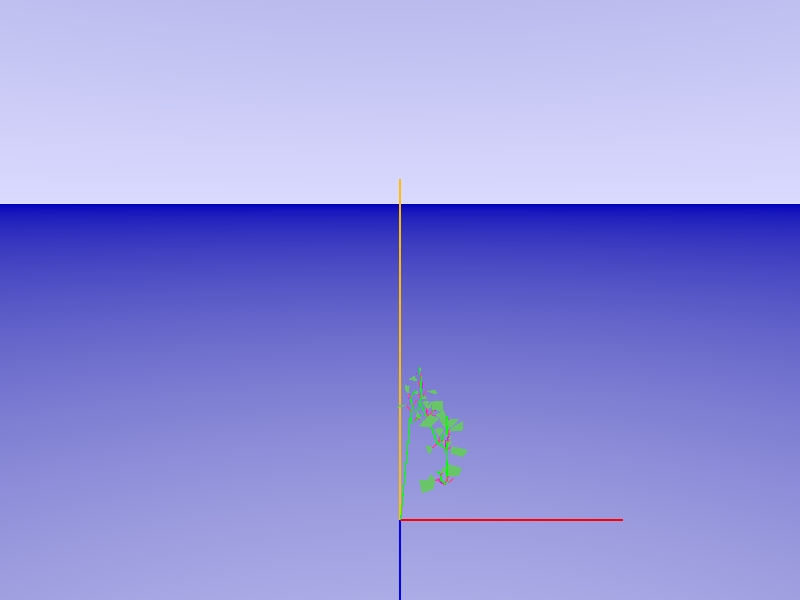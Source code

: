 /*** Include Files***/
#include "shapes.inc"
#include "colors.inc"

/*** Camera ***/
camera {
 location    <250,140, 0>
 look_at     <0, 100, 0>
 right       x*image_width/image_height
}

/*** Light source ***/
#declare Dist=3000.0;
light_source {
     <210, 550, -190> color White
     fade_distance Dist fade_power 4
}

/*** Texture for vegetative plant parts ***/
#declare Color_Fruit=texture{
     pigment{color ForestGreen}
}
#declare Color_Fruit=
     pigment{color ForestGreen}
#declare Color_Fruit_Stem=texture {
     pigment{color ForestGreen}
}
#declare Color_Leaf=texture {
#declare Color_Leaf=
     pigment{color rgb <0.5, 0.8, 0.1>}
}
#declare Color_Petiole=texture {
     pigment{color rgb <0.5,  0.8, 0.1>}
}
#declare Color_Internode=texture {
     pigment{color rgb <0.5, 0.8, 0.1>}
}

/*** Atmosphere ***/
sky_sphere {
 pigment {
     gradient y
     color_map { [0.0 color rgb <0.7, 0.7, 1.0>] [1.0 color blue 0.5] }
 }
}

/*** Coordinate-Axes ***/
//East (X coordinate)
#declare East_X_Coordinate = mesh {
triangle { <0,-0.5,-0.5>,<0,-0.5,0.5>, <100,-0.5,-0.5>}
triangle {<0,-0.5,0.5>, <100,-0.5,0.5>, <100,-0.5,-0.5>}
triangle { <0,-0.5,0.5>, <0,0.5,0>, <100,-0.5,0.5>}
triangle { <0,0.5,0>, <100,0.5,0>, <100,-0.5,0.5>}
triangle { <0,0.5,0>, <0,-0.5,-0.5>, <100,0.5,0>}
triangle { <0,-0.5,-0.5>, <0,-0.5,-0.5>, <100,0.5,0>}
texture{pigment{color Blue}}}

// North (Z coordinate)
#declare North_Z_Coordinate = mesh {
triangle { <-0.5,-0.5,0>,<-0.5,0.5,0>, <-0.5,-0.5,100>}
triangle {<-0.5,0.5,0>, <-0.5,0.5,100>, <-0.5,-0.5,100>}
triangle { <-0.5,0.5,0>, <0.5,0,0>, <-0.5,0.5,100>}
triangle { <0.5,0,0>, <0.5,0,100>, <-0.5,0.5,100>}
triangle { <0.5,0,0>, <-0.5,-0.5,0>, <0.5,0,100>}
triangle { <-0.5,-0.5,0>, <-0.5,-0.5,100>, <0.5,0,100>}
texture{pigment{color Red}}}

// Vertical direction (Y coordinate)
#declare Vertical_Direction_Y_Coordinate = mesh {
triangle { <-0.5,0,-0.5>,<-0.5,0,0.5>, <-0.5,150,-0.5>}
triangle {<-0.5,0,0.5>, <-0.5,150,0.5>, <-0.5,150,-0.5>}
triangle { <-0.5,0,0.5>, <0.5,0,0>, <-0.5,150,0.5>}
triangle { <0.5,0,0>, <0.5,150,0>, <-0.5,150,0.5>}
triangle { <0.5,0,0>, <-0.5,0,-0.5>, <0.5,150,0>}
triangle { <-0.5,0,-0.5>, <-0.5,150,-0.5>, <0.5,150,0>}
texture{pigment{color Orange}}}

East_X_Coordinate
North_Z_Coordinate
Vertical_Direction_Y_Coordinate

/**** Interndoe ID: 0 ****/

#declare internode_id_0 = mesh {
triangle { <0.0, -0.0, 0.0>, < 0.5, -0.0, 0.0>, < 0.5, -0.0, 0.0>}
triangle { <0.0, -0.0, 0.0>, < 0.5, -0.0, 0.0>, < 0.0, -0.0, 0.0>}
triangle { <0.0, -0.0, 0.5>, < 0.0, -0.0, 0.5>, < 0.0, -0.0, 0.0>}
triangle { <0.5, -0.0, 0.0>, < 0.5, -0.0, 0.0>, < 0.0, -0.0, 0.5>}
triangle { <0.5, -0.0, 0.0>, < 0.0, -0.0, 0.5>, < 0.0, -0.0, 0.5>}
triangle { <0.0, -0.0, 0.0>, < 0.5, -0.0, 0.0>, < 0.0, -0.0, 0.5>}
triangle { <0.0, -0.0, 0.0>, < 0.5, -0.0, 0.0>, < 0.0, -0.0, 0.5>}
    texture {pigment{color rgb<0, 100, 0>}}}

internode_id_0

/**** Interndoe ID: 1 ****/

#declare internode_id_1 = mesh {
triangle { <0.0, -0.0, 0.0>, < 0.5, -0.0, 0.0>, < 18.890000000000004, 52.11000000000001, 3.700000000000003>}
triangle { <0.0, -0.0, 0.0>, < 18.890000000000004, 52.11000000000001, 3.700000000000003>, < 18.390000000000004, 52.11000000000001, 3.700000000000003>}
triangle { <0.0, -0.0, 0.5>, < 18.390000000000004, 52.11000000000001, 4.200000000000003>, < 18.390000000000004, 52.11000000000001, 3.700000000000003>}
triangle { <0.5, -0.0, 0.0>, < 18.890000000000004, 52.11000000000001, 3.700000000000003>, < 18.390000000000004, 52.11000000000001, 4.200000000000003>}
triangle { <0.5, -0.0, 0.0>, < 18.390000000000004, 52.11000000000001, 4.200000000000003>, < 0.0, -0.0, 0.5>}
triangle { <0.0, -0.0, 0.0>, < 0.5, -0.0, 0.0>, < 0.0, -0.0, 0.5>}
triangle { <18.390000000000004, 52.11000000000001, 3.700000000000003>, < 18.890000000000004, 52.11000000000001, 3.700000000000003>, < 18.390000000000004, 52.11000000000001, 4.200000000000003>}
    texture {pigment{color rgb<0, 100, 0>}}}

internode_id_1

/**** Interndoe ID: 2 ****/

#declare internode_id_2 = mesh {
triangle { <18.390000000000004, 52.11000000000001, 3.700000000000003>, < 18.890000000000004, 52.11000000000001, 3.700000000000003>, < 17.090000000000003, 54.10000000000001, 3.799999999999997>}
triangle { <18.390000000000004, 52.11000000000001, 3.700000000000003>, < 17.090000000000003, 54.10000000000001, 3.799999999999997>, < 16.590000000000003, 54.10000000000001, 3.799999999999997>}
triangle { <18.390000000000004, 52.11000000000001, 4.200000000000003>, < 16.590000000000003, 54.10000000000001, 4.299999999999997>, < 16.590000000000003, 54.10000000000001, 3.799999999999997>}
triangle { <18.890000000000004, 52.11000000000001, 3.700000000000003>, < 17.090000000000003, 54.10000000000001, 3.799999999999997>, < 16.590000000000003, 54.10000000000001, 4.299999999999997>}
triangle { <18.890000000000004, 52.11000000000001, 3.700000000000003>, < 16.590000000000003, 54.10000000000001, 4.299999999999997>, < 18.390000000000004, 52.11000000000001, 4.200000000000003>}
triangle { <18.390000000000004, 52.11000000000001, 3.700000000000003>, < 18.890000000000004, 52.11000000000001, 3.700000000000003>, < 18.390000000000004, 52.11000000000001, 4.200000000000003>}
triangle { <16.590000000000003, 54.10000000000001, 3.799999999999997>, < 17.090000000000003, 54.10000000000001, 3.799999999999997>, < 16.590000000000003, 54.10000000000001, 4.299999999999997>}
    texture {pigment{color rgb<0, 100, 0>}}}

internode_id_2

/**** Interndoe ID: 3 ****/

#declare internode_id_3 = mesh {
triangle { <16.590000000000003, 54.10000000000001, 3.799999999999997>, < 17.090000000000003, 54.10000000000001, 3.799999999999997>, < 19.980000000000004, 53.980000000000004, 4.409999999999997>}
triangle { <16.590000000000003, 54.10000000000001, 3.799999999999997>, < 19.980000000000004, 53.980000000000004, 4.409999999999997>, < 19.480000000000004, 53.980000000000004, 4.409999999999997>}
triangle { <16.590000000000003, 54.10000000000001, 4.299999999999997>, < 19.480000000000004, 53.980000000000004, 4.909999999999997>, < 19.480000000000004, 53.980000000000004, 4.409999999999997>}
triangle { <17.090000000000003, 54.10000000000001, 3.799999999999997>, < 19.980000000000004, 53.980000000000004, 4.409999999999997>, < 19.480000000000004, 53.980000000000004, 4.909999999999997>}
triangle { <17.090000000000003, 54.10000000000001, 3.799999999999997>, < 19.480000000000004, 53.980000000000004, 4.909999999999997>, < 16.590000000000003, 54.10000000000001, 4.299999999999997>}
triangle { <16.590000000000003, 54.10000000000001, 3.799999999999997>, < 17.090000000000003, 54.10000000000001, 3.799999999999997>, < 16.590000000000003, 54.10000000000001, 4.299999999999997>}
triangle { <19.480000000000004, 53.980000000000004, 4.409999999999997>, < 19.980000000000004, 53.980000000000004, 4.409999999999997>, < 19.480000000000004, 53.980000000000004, 4.909999999999997>}
    texture {pigment{color rgb<0, 100, 0>}}}

internode_id_3

/**** Interndoe ID: 3_1_1 ****/

#declare internode_id_3_1_1 = mesh {
triangle { <19.480000000000004, 53.980000000000004, 4.409999999999997>, < 19.980000000000004, 53.980000000000004, 4.409999999999997>, < 20.050000000000004, 53.720000000000006, 4.480000000000004>}
triangle { <19.480000000000004, 53.980000000000004, 4.409999999999997>, < 20.050000000000004, 53.720000000000006, 4.480000000000004>, < 19.550000000000004, 53.720000000000006, 4.480000000000004>}
triangle { <19.480000000000004, 53.980000000000004, 4.909999999999997>, < 19.550000000000004, 53.720000000000006, 4.980000000000004>, < 19.550000000000004, 53.720000000000006, 4.480000000000004>}
triangle { <19.980000000000004, 53.980000000000004, 4.409999999999997>, < 20.050000000000004, 53.720000000000006, 4.480000000000004>, < 19.550000000000004, 53.720000000000006, 4.980000000000004>}
triangle { <19.980000000000004, 53.980000000000004, 4.409999999999997>, < 19.550000000000004, 53.720000000000006, 4.980000000000004>, < 19.480000000000004, 53.980000000000004, 4.909999999999997>}
triangle { <19.480000000000004, 53.980000000000004, 4.409999999999997>, < 19.980000000000004, 53.980000000000004, 4.409999999999997>, < 19.480000000000004, 53.980000000000004, 4.909999999999997>}
triangle { <19.550000000000004, 53.720000000000006, 4.480000000000004>, < 20.050000000000004, 53.720000000000006, 4.480000000000004>, < 19.550000000000004, 53.720000000000006, 4.980000000000004>}
    texture {pigment{color rgb<0, 100, 0>}}}

internode_id_3_1_1

/**** Interndoe ID: 3_1_2 ****/

#declare internode_id_3_1_2 = mesh {
triangle { <19.550000000000004, 53.720000000000006, 4.480000000000004>, < 20.050000000000004, 53.720000000000006, 4.480000000000004>, < 20.270000000000003, 52.980000000000004, 4.489999999999995>}
triangle { <19.550000000000004, 53.720000000000006, 4.480000000000004>, < 20.270000000000003, 52.980000000000004, 4.489999999999995>, < 19.770000000000003, 52.980000000000004, 4.489999999999995>}
triangle { <19.550000000000004, 53.720000000000006, 4.980000000000004>, < 19.770000000000003, 52.980000000000004, 4.989999999999995>, < 19.770000000000003, 52.980000000000004, 4.489999999999995>}
triangle { <20.050000000000004, 53.720000000000006, 4.480000000000004>, < 20.270000000000003, 52.980000000000004, 4.489999999999995>, < 19.770000000000003, 52.980000000000004, 4.989999999999995>}
triangle { <20.050000000000004, 53.720000000000006, 4.480000000000004>, < 19.770000000000003, 52.980000000000004, 4.989999999999995>, < 19.550000000000004, 53.720000000000006, 4.980000000000004>}
triangle { <19.550000000000004, 53.720000000000006, 4.480000000000004>, < 20.050000000000004, 53.720000000000006, 4.480000000000004>, < 19.550000000000004, 53.720000000000006, 4.980000000000004>}
triangle { <19.770000000000003, 52.980000000000004, 4.489999999999995>, < 20.270000000000003, 52.980000000000004, 4.489999999999995>, < 19.770000000000003, 52.980000000000004, 4.989999999999995>}
    texture {pigment{color rgb<0, 100, 0>}}}

internode_id_3_1_2

/**** Interndoe ID: 3_1_3 ****/

#declare internode_id_3_1_3 = mesh {
triangle { <19.770000000000003, 52.980000000000004, 4.489999999999995>, < 20.270000000000003, 52.980000000000004, 4.489999999999995>, < 20.400000000000002, 53.730000000000004, 5.359999999999999>}
triangle { <19.770000000000003, 52.980000000000004, 4.489999999999995>, < 20.400000000000002, 53.730000000000004, 5.359999999999999>, < 19.900000000000002, 53.730000000000004, 5.359999999999999>}
triangle { <19.770000000000003, 52.980000000000004, 4.989999999999995>, < 19.900000000000002, 53.730000000000004, 5.859999999999999>, < 19.900000000000002, 53.730000000000004, 5.359999999999999>}
triangle { <20.270000000000003, 52.980000000000004, 4.489999999999995>, < 20.400000000000002, 53.730000000000004, 5.359999999999999>, < 19.900000000000002, 53.730000000000004, 5.859999999999999>}
triangle { <20.270000000000003, 52.980000000000004, 4.489999999999995>, < 19.900000000000002, 53.730000000000004, 5.859999999999999>, < 19.770000000000003, 52.980000000000004, 4.989999999999995>}
triangle { <19.770000000000003, 52.980000000000004, 4.489999999999995>, < 20.270000000000003, 52.980000000000004, 4.489999999999995>, < 19.770000000000003, 52.980000000000004, 4.989999999999995>}
triangle { <19.900000000000002, 53.730000000000004, 5.359999999999999>, < 20.400000000000002, 53.730000000000004, 5.359999999999999>, < 19.900000000000002, 53.730000000000004, 5.859999999999999>}
    texture {pigment{color rgb<0, 100, 0>}}}

internode_id_3_1_3

/**** Leaf ID: 3_1_3_Leaf ****/

#declare leaf_id_3_1_3_Leaf = mesh {
triangle { <19.560000000000002, 55.35000000000001, 6.3799999999999955>, <18.330000000000002, 55.480000000000004, 7.159999999999997>, <17.44, 57.470000000000006, 6.939999999999998>}
triangle { <18.330000000000002, 55.480000000000004, 7.159999999999997>, <16.930000000000003, 55.55000000000001, 7.759999999999991>, <17.44, 57.470000000000006, 6.939999999999998>}
triangle { <19.560000000000002, 55.35000000000001, 6.3799999999999955>, <18.330000000000002, 55.480000000000004, 7.159999999999997>, <19.28, 54.82000000000001, 8.709999999999994>}
triangle { <18.330000000000002, 55.480000000000004, 7.159999999999997>, <16.930000000000003, 55.55000000000001, 7.759999999999991>, <19.28, 54.82000000000001, 8.709999999999994>}
    texture {pigment{color ForestGreen}}}

leaf_id_3_1_3_Leaf

#declare leaf_id_3_1_3_Leaf_petiole = mesh{
triangle { <19.930000000000003, 53.86000000000001, 5.549999999999997>, < 20.430000000000003, 53.86000000000001, 5.549999999999997>, < 20.430000000000003, 53.86000000000001, 5.549999999999997>}
triangle { <19.930000000000003, 53.86000000000001, 5.549999999999997>, < 20.430000000000003, 53.86000000000001, 5.549999999999997>, < 19.930000000000003, 53.86000000000001, 5.549999999999997>}
triangle { <19.930000000000003, 53.86000000000001, 6.049999999999997>, < 19.930000000000003, 53.86000000000001, 6.049999999999997>, < 19.930000000000003, 53.86000000000001, 5.549999999999997>}
triangle { <20.430000000000003, 53.86000000000001, 5.549999999999997>, < 20.430000000000003, 53.86000000000001, 5.549999999999997>, < 19.930000000000003, 53.86000000000001, 6.049999999999997>}
triangle { <20.430000000000003, 53.86000000000001, 5.549999999999997>, < 19.930000000000003, 53.86000000000001, 6.049999999999997>, < 19.930000000000003, 53.86000000000001, 6.049999999999997>}
triangle { <19.930000000000003, 53.86000000000001, 5.549999999999997>, < 20.430000000000003, 53.86000000000001, 5.549999999999997>, < 19.930000000000003, 53.86000000000001, 6.049999999999997>}
triangle { <19.930000000000003, 53.86000000000001, 5.549999999999997>, < 20.430000000000003, 53.86000000000001, 5.549999999999997>, < 19.930000000000003, 53.86000000000001, 6.049999999999997>}
triangle { <19.930000000000003, 53.86000000000001, 5.549999999999997>, < 20.430000000000003, 53.86000000000001, 5.549999999999997>, < 20.060000000000002, 55.35000000000001, 6.3799999999999955>}
triangle { <19.930000000000003, 53.86000000000001, 5.549999999999997>, < 20.060000000000002, 55.35000000000001, 6.3799999999999955>, < 19.560000000000002, 55.35000000000001, 6.3799999999999955>}
triangle { <19.930000000000003, 53.86000000000001, 6.049999999999997>, < 19.560000000000002, 55.35000000000001, 6.8799999999999955>, < 19.560000000000002, 55.35000000000001, 6.3799999999999955>}
triangle { <20.430000000000003, 53.86000000000001, 5.549999999999997>, < 20.060000000000002, 55.35000000000001, 6.3799999999999955>, < 19.560000000000002, 55.35000000000001, 6.8799999999999955>}
triangle { <20.430000000000003, 53.86000000000001, 5.549999999999997>, < 19.560000000000002, 55.35000000000001, 6.8799999999999955>, < 19.930000000000003, 53.86000000000001, 6.049999999999997>}
triangle { <19.930000000000003, 53.86000000000001, 5.549999999999997>, < 20.430000000000003, 53.86000000000001, 5.549999999999997>, < 19.930000000000003, 53.86000000000001, 6.049999999999997>}
triangle { <19.560000000000002, 55.35000000000001, 6.3799999999999955>, < 20.060000000000002, 55.35000000000001, 6.3799999999999955>, < 19.560000000000002, 55.35000000000001, 6.8799999999999955>}
    texture {pigment{color rgb<1.00, 0.050, 0.25>}}}

leaf_id_3_1_3_Leaf_petiole

/**** Interndoe ID: 3_1_4 ****/

#declare internode_id_3_1_4 = mesh {
triangle { <19.900000000000002, 53.730000000000004, 5.359999999999999>, < 20.400000000000002, 53.730000000000004, 5.359999999999999>, < 21.880000000000003, 55.19000000000001, 6.579999999999998>}
triangle { <19.900000000000002, 53.730000000000004, 5.359999999999999>, < 21.880000000000003, 55.19000000000001, 6.579999999999998>, < 21.380000000000003, 55.19000000000001, 6.579999999999998>}
triangle { <19.900000000000002, 53.730000000000004, 5.859999999999999>, < 21.380000000000003, 55.19000000000001, 7.079999999999998>, < 21.380000000000003, 55.19000000000001, 6.579999999999998>}
triangle { <20.400000000000002, 53.730000000000004, 5.359999999999999>, < 21.880000000000003, 55.19000000000001, 6.579999999999998>, < 21.380000000000003, 55.19000000000001, 7.079999999999998>}
triangle { <20.400000000000002, 53.730000000000004, 5.359999999999999>, < 21.380000000000003, 55.19000000000001, 7.079999999999998>, < 19.900000000000002, 53.730000000000004, 5.859999999999999>}
triangle { <19.900000000000002, 53.730000000000004, 5.359999999999999>, < 20.400000000000002, 53.730000000000004, 5.359999999999999>, < 19.900000000000002, 53.730000000000004, 5.859999999999999>}
triangle { <21.380000000000003, 55.19000000000001, 6.579999999999998>, < 21.880000000000003, 55.19000000000001, 6.579999999999998>, < 21.380000000000003, 55.19000000000001, 7.079999999999998>}
    texture {pigment{color rgb<0, 100, 0>}}}

internode_id_3_1_4

/**** Leaf ID: 3_1_4_Leaf ****/

#declare leaf_id_3_1_4_Leaf = mesh {
triangle { <22.57, 55.74000000000001, 7.819999999999993>, <22.990000000000002, 55.64000000000001, 8.759999999999991>, <24.220000000000002, 57.02000000000001, 8.019999999999996>}
triangle { <22.990000000000002, 55.64000000000001, 8.759999999999991>, <24.35, 55.290000000000006, 9.819999999999993>, <24.220000000000002, 57.02000000000001, 8.019999999999996>}
triangle { <22.57, 55.74000000000001, 7.819999999999993>, <22.990000000000002, 55.64000000000001, 8.759999999999991>, <22.980000000000004, 55.21000000000001, 10.64>}
triangle { <22.990000000000002, 55.64000000000001, 8.759999999999991>, <24.35, 55.290000000000006, 9.819999999999993>, <22.980000000000004, 55.21000000000001, 10.64>}
    texture {pigment{color ForestGreen}}}

leaf_id_3_1_4_Leaf

#declare leaf_id_3_1_4_Leaf_petiole = mesh{
triangle { <21.430000000000003, 55.150000000000006, 6.6499999999999915>, < 21.930000000000003, 55.150000000000006, 6.6499999999999915>, < 21.930000000000003, 55.150000000000006, 6.6499999999999915>}
triangle { <21.430000000000003, 55.150000000000006, 6.6499999999999915>, < 21.930000000000003, 55.150000000000006, 6.6499999999999915>, < 21.430000000000003, 55.150000000000006, 6.6499999999999915>}
triangle { <21.430000000000003, 55.150000000000006, 7.1499999999999915>, < 21.430000000000003, 55.150000000000006, 7.1499999999999915>, < 21.430000000000003, 55.150000000000006, 6.6499999999999915>}
triangle { <21.930000000000003, 55.150000000000006, 6.6499999999999915>, < 21.930000000000003, 55.150000000000006, 6.6499999999999915>, < 21.430000000000003, 55.150000000000006, 7.1499999999999915>}
triangle { <21.930000000000003, 55.150000000000006, 6.6499999999999915>, < 21.430000000000003, 55.150000000000006, 7.1499999999999915>, < 21.430000000000003, 55.150000000000006, 7.1499999999999915>}
triangle { <21.430000000000003, 55.150000000000006, 6.6499999999999915>, < 21.930000000000003, 55.150000000000006, 6.6499999999999915>, < 21.430000000000003, 55.150000000000006, 7.1499999999999915>}
triangle { <21.430000000000003, 55.150000000000006, 6.6499999999999915>, < 21.930000000000003, 55.150000000000006, 6.6499999999999915>, < 21.430000000000003, 55.150000000000006, 7.1499999999999915>}
triangle { <21.430000000000003, 55.150000000000006, 6.6499999999999915>, < 21.930000000000003, 55.150000000000006, 6.6499999999999915>, < 23.07, 55.74000000000001, 7.819999999999993>}
triangle { <21.430000000000003, 55.150000000000006, 6.6499999999999915>, < 23.07, 55.74000000000001, 7.819999999999993>, < 22.57, 55.74000000000001, 7.819999999999993>}
triangle { <21.430000000000003, 55.150000000000006, 7.1499999999999915>, < 22.57, 55.74000000000001, 8.319999999999993>, < 22.57, 55.74000000000001, 7.819999999999993>}
triangle { <21.930000000000003, 55.150000000000006, 6.6499999999999915>, < 23.07, 55.74000000000001, 7.819999999999993>, < 22.57, 55.74000000000001, 8.319999999999993>}
triangle { <21.930000000000003, 55.150000000000006, 6.6499999999999915>, < 22.57, 55.74000000000001, 8.319999999999993>, < 21.430000000000003, 55.150000000000006, 7.1499999999999915>}
triangle { <21.430000000000003, 55.150000000000006, 6.6499999999999915>, < 21.930000000000003, 55.150000000000006, 6.6499999999999915>, < 21.430000000000003, 55.150000000000006, 7.1499999999999915>}
triangle { <22.57, 55.74000000000001, 7.819999999999993>, < 23.07, 55.74000000000001, 7.819999999999993>, < 22.57, 55.74000000000001, 8.319999999999993>}
    texture {pigment{color rgb<1.00, 0.050, 0.25>}}}

leaf_id_3_1_4_Leaf_petiole

/**** Flower ID: 3_1_4_Flower ****/

#declare flower_id_3_1_4_Flower = mesh {
triangle { <20.820000000000004, 55.260000000000005, 6.730000000000004>, <20.870000000000005, 55.85000000000001, 7.219999999999999>, <21.160000000000004, 57.080000000000005, 8.149999999999991>}
    texture {pigment{color rgb<100, 0, 110>}}}

flower_id_3_1_4_Flower

#declare flower_id_3_1_4_Flower_petiole = mesh{
triangle { <20.820000000000004, 55.260000000000005, 6.730000000000004>, < 21.320000000000004, 55.260000000000005, 6.730000000000004>, < 21.320000000000004, 55.260000000000005, 6.730000000000004>}
triangle { <20.820000000000004, 55.260000000000005, 6.730000000000004>, < 21.320000000000004, 55.260000000000005, 6.730000000000004>, < 20.820000000000004, 55.260000000000005, 6.730000000000004>}
triangle { <20.820000000000004, 55.260000000000005, 7.230000000000004>, < 20.820000000000004, 55.260000000000005, 7.230000000000004>, < 20.820000000000004, 55.260000000000005, 6.730000000000004>}
triangle { <21.320000000000004, 55.260000000000005, 6.730000000000004>, < 21.320000000000004, 55.260000000000005, 6.730000000000004>, < 20.820000000000004, 55.260000000000005, 7.230000000000004>}
triangle { <21.320000000000004, 55.260000000000005, 6.730000000000004>, < 20.820000000000004, 55.260000000000005, 7.230000000000004>, < 20.820000000000004, 55.260000000000005, 7.230000000000004>}
triangle { <20.820000000000004, 55.260000000000005, 6.730000000000004>, < 21.320000000000004, 55.260000000000005, 6.730000000000004>, < 20.820000000000004, 55.260000000000005, 7.230000000000004>}
triangle { <20.820000000000004, 55.260000000000005, 6.730000000000004>, < 21.320000000000004, 55.260000000000005, 6.730000000000004>, < 20.820000000000004, 55.260000000000005, 7.230000000000004>}
    texture {pigment{color rgb<1.00, 0.050, 0.25>}}}

flower_id_3_1_4_Flower_petiole

/**** Interndoe ID: 3_1_5 ****/

#declare internode_id_3_1_5 = mesh {
triangle { <21.380000000000003, 55.19000000000001, 6.579999999999998>, < 21.880000000000003, 55.19000000000001, 6.579999999999998>, < 22.120000000000005, 57.05000000000001, 7.810000000000002>}
triangle { <21.380000000000003, 55.19000000000001, 6.579999999999998>, < 22.120000000000005, 57.05000000000001, 7.810000000000002>, < 21.620000000000005, 57.05000000000001, 7.810000000000002>}
triangle { <21.380000000000003, 55.19000000000001, 7.079999999999998>, < 21.620000000000005, 57.05000000000001, 8.310000000000002>, < 21.620000000000005, 57.05000000000001, 7.810000000000002>}
triangle { <21.880000000000003, 55.19000000000001, 6.579999999999998>, < 22.120000000000005, 57.05000000000001, 7.810000000000002>, < 21.620000000000005, 57.05000000000001, 8.310000000000002>}
triangle { <21.880000000000003, 55.19000000000001, 6.579999999999998>, < 21.620000000000005, 57.05000000000001, 8.310000000000002>, < 21.380000000000003, 55.19000000000001, 7.079999999999998>}
triangle { <21.380000000000003, 55.19000000000001, 6.579999999999998>, < 21.880000000000003, 55.19000000000001, 6.579999999999998>, < 21.380000000000003, 55.19000000000001, 7.079999999999998>}
triangle { <21.620000000000005, 57.05000000000001, 7.810000000000002>, < 22.120000000000005, 57.05000000000001, 7.810000000000002>, < 21.620000000000005, 57.05000000000001, 8.310000000000002>}
    texture {pigment{color rgb<0, 100, 0>}}}

internode_id_3_1_5

/**** Interndoe ID: 3_1_6 ****/

#declare internode_id_3_1_6 = mesh {
triangle { <21.620000000000005, 57.05000000000001, 7.810000000000002>, < 22.120000000000005, 57.05000000000001, 7.810000000000002>, < 22.85, 57.830000000000005, 8.840000000000003>}
triangle { <21.620000000000005, 57.05000000000001, 7.810000000000002>, < 22.85, 57.830000000000005, 8.840000000000003>, < 22.35, 57.830000000000005, 8.840000000000003>}
triangle { <21.620000000000005, 57.05000000000001, 8.310000000000002>, < 22.35, 57.830000000000005, 9.340000000000003>, < 22.35, 57.830000000000005, 8.840000000000003>}
triangle { <22.120000000000005, 57.05000000000001, 7.810000000000002>, < 22.85, 57.830000000000005, 8.840000000000003>, < 22.35, 57.830000000000005, 9.340000000000003>}
triangle { <22.120000000000005, 57.05000000000001, 7.810000000000002>, < 22.35, 57.830000000000005, 9.340000000000003>, < 21.620000000000005, 57.05000000000001, 8.310000000000002>}
triangle { <21.620000000000005, 57.05000000000001, 7.810000000000002>, < 22.120000000000005, 57.05000000000001, 7.810000000000002>, < 21.620000000000005, 57.05000000000001, 8.310000000000002>}
triangle { <22.35, 57.830000000000005, 8.840000000000003>, < 22.85, 57.830000000000005, 8.840000000000003>, < 22.35, 57.830000000000005, 9.340000000000003>}
    texture {pigment{color rgb<0, 100, 0>}}}

internode_id_3_1_6

/**** Interndoe ID: 4 ****/

#declare internode_id_4 = mesh {
triangle { <19.480000000000004, 53.980000000000004, 4.409999999999997>, < 19.980000000000004, 53.980000000000004, 4.409999999999997>, < 19.410000000000004, 56.790000000000006, 4.269999999999996>}
triangle { <19.480000000000004, 53.980000000000004, 4.409999999999997>, < 19.410000000000004, 56.790000000000006, 4.269999999999996>, < 18.910000000000004, 56.790000000000006, 4.269999999999996>}
triangle { <19.480000000000004, 53.980000000000004, 4.909999999999997>, < 18.910000000000004, 56.790000000000006, 4.769999999999996>, < 18.910000000000004, 56.790000000000006, 4.269999999999996>}
triangle { <19.980000000000004, 53.980000000000004, 4.409999999999997>, < 19.410000000000004, 56.790000000000006, 4.269999999999996>, < 18.910000000000004, 56.790000000000006, 4.769999999999996>}
triangle { <19.980000000000004, 53.980000000000004, 4.409999999999997>, < 18.910000000000004, 56.790000000000006, 4.769999999999996>, < 19.480000000000004, 53.980000000000004, 4.909999999999997>}
triangle { <19.480000000000004, 53.980000000000004, 4.409999999999997>, < 19.980000000000004, 53.980000000000004, 4.409999999999997>, < 19.480000000000004, 53.980000000000004, 4.909999999999997>}
triangle { <18.910000000000004, 56.790000000000006, 4.269999999999996>, < 19.410000000000004, 56.790000000000006, 4.269999999999996>, < 18.910000000000004, 56.790000000000006, 4.769999999999996>}
    texture {pigment{color rgb<0, 100, 0>}}}

internode_id_4

/**** Interndoe ID: 4_1_1 ****/

#declare internode_id_4_1_1 = mesh {
triangle { <18.910000000000004, 56.790000000000006, 4.269999999999996>, < 19.410000000000004, 56.790000000000006, 4.269999999999996>, < 19.28, 57.080000000000005, 4.719999999999999>}
triangle { <18.910000000000004, 56.790000000000006, 4.269999999999996>, < 19.28, 57.080000000000005, 4.719999999999999>, < 18.78, 57.080000000000005, 4.719999999999999>}
triangle { <18.910000000000004, 56.790000000000006, 4.769999999999996>, < 18.78, 57.080000000000005, 5.219999999999999>, < 18.78, 57.080000000000005, 4.719999999999999>}
triangle { <19.410000000000004, 56.790000000000006, 4.269999999999996>, < 19.28, 57.080000000000005, 4.719999999999999>, < 18.78, 57.080000000000005, 5.219999999999999>}
triangle { <19.410000000000004, 56.790000000000006, 4.269999999999996>, < 18.78, 57.080000000000005, 5.219999999999999>, < 18.910000000000004, 56.790000000000006, 4.769999999999996>}
triangle { <18.910000000000004, 56.790000000000006, 4.269999999999996>, < 19.410000000000004, 56.790000000000006, 4.269999999999996>, < 18.910000000000004, 56.790000000000006, 4.769999999999996>}
triangle { <18.78, 57.080000000000005, 4.719999999999999>, < 19.28, 57.080000000000005, 4.719999999999999>, < 18.78, 57.080000000000005, 5.219999999999999>}
    texture {pigment{color rgb<0, 100, 0>}}}

internode_id_4_1_1

/**** Interndoe ID: 4_1_2 ****/

#declare internode_id_4_1_2 = mesh {
triangle { <18.78, 57.080000000000005, 4.719999999999999>, < 19.28, 57.080000000000005, 4.719999999999999>, < 18.820000000000004, 57.43000000000001, 4.3799999999999955>}
triangle { <18.78, 57.080000000000005, 4.719999999999999>, < 18.820000000000004, 57.43000000000001, 4.3799999999999955>, < 18.320000000000004, 57.43000000000001, 4.3799999999999955>}
triangle { <18.78, 57.080000000000005, 5.219999999999999>, < 18.320000000000004, 57.43000000000001, 4.8799999999999955>, < 18.320000000000004, 57.43000000000001, 4.3799999999999955>}
triangle { <19.28, 57.080000000000005, 4.719999999999999>, < 18.820000000000004, 57.43000000000001, 4.3799999999999955>, < 18.320000000000004, 57.43000000000001, 4.8799999999999955>}
triangle { <19.28, 57.080000000000005, 4.719999999999999>, < 18.320000000000004, 57.43000000000001, 4.8799999999999955>, < 18.78, 57.080000000000005, 5.219999999999999>}
triangle { <18.78, 57.080000000000005, 4.719999999999999>, < 19.28, 57.080000000000005, 4.719999999999999>, < 18.78, 57.080000000000005, 5.219999999999999>}
triangle { <18.320000000000004, 57.43000000000001, 4.3799999999999955>, < 18.820000000000004, 57.43000000000001, 4.3799999999999955>, < 18.320000000000004, 57.43000000000001, 4.8799999999999955>}
    texture {pigment{color rgb<0, 100, 0>}}}

internode_id_4_1_2

/**** Leaf ID: 4_1_2_Leaf ****/

#declare leaf_id_4_1_2_Leaf = mesh {
triangle { <17.020000000000003, 59.57000000000001, 2.4599999999999937>, <17.03, 59.11000000000001, 1.289999999999992>, <18.610000000000003, 60.370000000000005, -0.35999999999999943>}
triangle { <17.03, 59.11000000000001, 1.289999999999992>, <17.020000000000003, 58.36000000000001, -1.240000000000009>, <18.610000000000003, 60.370000000000005, -0.35999999999999943>}
triangle { <17.020000000000003, 59.57000000000001, 2.4599999999999937>, <17.03, 59.11000000000001, 1.289999999999992>, <14.570000000000004, 58.66000000000001, 0.14000000000000057>}
triangle { <17.03, 59.11000000000001, 1.289999999999992>, <17.020000000000003, 58.36000000000001, -1.240000000000009>, <14.570000000000004, 58.66000000000001, 0.14000000000000057>}
    texture {pigment{color ForestGreen}}}

leaf_id_4_1_2_Leaf

#declare leaf_id_4_1_2_Leaf_petiole = mesh{
triangle { <18.240000000000002, 57.550000000000004, 4.209999999999994>, < 18.740000000000002, 57.550000000000004, 4.209999999999994>, < 18.740000000000002, 57.550000000000004, 4.209999999999994>}
triangle { <18.240000000000002, 57.550000000000004, 4.209999999999994>, < 18.740000000000002, 57.550000000000004, 4.209999999999994>, < 18.240000000000002, 57.550000000000004, 4.209999999999994>}
triangle { <18.240000000000002, 57.550000000000004, 4.709999999999994>, < 18.240000000000002, 57.550000000000004, 4.709999999999994>, < 18.240000000000002, 57.550000000000004, 4.209999999999994>}
triangle { <18.740000000000002, 57.550000000000004, 4.209999999999994>, < 18.740000000000002, 57.550000000000004, 4.209999999999994>, < 18.240000000000002, 57.550000000000004, 4.709999999999994>}
triangle { <18.740000000000002, 57.550000000000004, 4.209999999999994>, < 18.240000000000002, 57.550000000000004, 4.709999999999994>, < 18.240000000000002, 57.550000000000004, 4.709999999999994>}
triangle { <18.240000000000002, 57.550000000000004, 4.209999999999994>, < 18.740000000000002, 57.550000000000004, 4.209999999999994>, < 18.240000000000002, 57.550000000000004, 4.709999999999994>}
triangle { <18.240000000000002, 57.550000000000004, 4.209999999999994>, < 18.740000000000002, 57.550000000000004, 4.209999999999994>, < 18.240000000000002, 57.550000000000004, 4.709999999999994>}
triangle { <18.240000000000002, 57.550000000000004, 4.209999999999994>, < 18.740000000000002, 57.550000000000004, 4.209999999999994>, < 17.520000000000003, 59.57000000000001, 2.4599999999999937>}
triangle { <18.240000000000002, 57.550000000000004, 4.209999999999994>, < 17.520000000000003, 59.57000000000001, 2.4599999999999937>, < 17.020000000000003, 59.57000000000001, 2.4599999999999937>}
triangle { <18.240000000000002, 57.550000000000004, 4.709999999999994>, < 17.020000000000003, 59.57000000000001, 2.9599999999999937>, < 17.020000000000003, 59.57000000000001, 2.4599999999999937>}
triangle { <18.740000000000002, 57.550000000000004, 4.209999999999994>, < 17.520000000000003, 59.57000000000001, 2.4599999999999937>, < 17.020000000000003, 59.57000000000001, 2.9599999999999937>}
triangle { <18.740000000000002, 57.550000000000004, 4.209999999999994>, < 17.020000000000003, 59.57000000000001, 2.9599999999999937>, < 18.240000000000002, 57.550000000000004, 4.709999999999994>}
triangle { <18.240000000000002, 57.550000000000004, 4.209999999999994>, < 18.740000000000002, 57.550000000000004, 4.209999999999994>, < 18.240000000000002, 57.550000000000004, 4.709999999999994>}
triangle { <17.020000000000003, 59.57000000000001, 2.4599999999999937>, < 17.520000000000003, 59.57000000000001, 2.4599999999999937>, < 17.020000000000003, 59.57000000000001, 2.9599999999999937>}
    texture {pigment{color rgb<1.00, 0.050, 0.25>}}}

leaf_id_4_1_2_Leaf_petiole

/**** Interndoe ID: 4_1_3 ****/

#declare internode_id_4_1_3 = mesh {
triangle { <18.320000000000004, 57.43000000000001, 4.3799999999999955>, < 18.820000000000004, 57.43000000000001, 4.3799999999999955>, < 18.520000000000003, 59.190000000000005, 4.849999999999994>}
triangle { <18.320000000000004, 57.43000000000001, 4.3799999999999955>, < 18.520000000000003, 59.190000000000005, 4.849999999999994>, < 18.020000000000003, 59.190000000000005, 4.849999999999994>}
triangle { <18.320000000000004, 57.43000000000001, 4.8799999999999955>, < 18.020000000000003, 59.190000000000005, 5.349999999999994>, < 18.020000000000003, 59.190000000000005, 4.849999999999994>}
triangle { <18.820000000000004, 57.43000000000001, 4.3799999999999955>, < 18.520000000000003, 59.190000000000005, 4.849999999999994>, < 18.020000000000003, 59.190000000000005, 5.349999999999994>}
triangle { <18.820000000000004, 57.43000000000001, 4.3799999999999955>, < 18.020000000000003, 59.190000000000005, 5.349999999999994>, < 18.320000000000004, 57.43000000000001, 4.8799999999999955>}
triangle { <18.320000000000004, 57.43000000000001, 4.3799999999999955>, < 18.820000000000004, 57.43000000000001, 4.3799999999999955>, < 18.320000000000004, 57.43000000000001, 4.8799999999999955>}
triangle { <18.020000000000003, 59.190000000000005, 4.849999999999994>, < 18.520000000000003, 59.190000000000005, 4.849999999999994>, < 18.020000000000003, 59.190000000000005, 5.349999999999994>}
    texture {pigment{color rgb<0, 100, 0>}}}

internode_id_4_1_3

/**** Leaf ID: 4_1_3_Leaf ****/

#declare leaf_id_4_1_3_Leaf = mesh {
triangle { <17.800000000000004, 61.88000000000001, 6.469999999999999>, <17.200000000000003, 62.34, 8.060000000000002>, <14.550000000000004, 62.71000000000001, 10.239999999999995>}
triangle { <17.200000000000003, 62.34, 8.060000000000002>, <16.990000000000002, 62.42000000000001, 11.049999999999997>, <14.550000000000004, 62.71000000000001, 10.239999999999995>}
triangle { <17.800000000000004, 61.88000000000001, 6.469999999999999>, <17.200000000000003, 62.34, 8.060000000000002>, <19.330000000000002, 63.800000000000004, 9.86>}
triangle { <17.200000000000003, 62.34, 8.060000000000002>, <16.990000000000002, 62.42000000000001, 11.049999999999997>, <19.330000000000002, 63.800000000000004, 9.86>}
    texture {pigment{color ForestGreen}}}

leaf_id_4_1_3_Leaf

#declare leaf_id_4_1_3_Leaf_petiole = mesh{
triangle { <17.860000000000003, 59.540000000000006, 4.840000000000003>, < 18.360000000000003, 59.540000000000006, 4.840000000000003>, < 18.360000000000003, 59.540000000000006, 4.840000000000003>}
triangle { <17.860000000000003, 59.540000000000006, 4.840000000000003>, < 18.360000000000003, 59.540000000000006, 4.840000000000003>, < 17.860000000000003, 59.540000000000006, 4.840000000000003>}
triangle { <17.860000000000003, 59.540000000000006, 5.340000000000003>, < 17.860000000000003, 59.540000000000006, 5.340000000000003>, < 17.860000000000003, 59.540000000000006, 4.840000000000003>}
triangle { <18.360000000000003, 59.540000000000006, 4.840000000000003>, < 18.360000000000003, 59.540000000000006, 4.840000000000003>, < 17.860000000000003, 59.540000000000006, 5.340000000000003>}
triangle { <18.360000000000003, 59.540000000000006, 4.840000000000003>, < 17.860000000000003, 59.540000000000006, 5.340000000000003>, < 17.860000000000003, 59.540000000000006, 5.340000000000003>}
triangle { <17.860000000000003, 59.540000000000006, 4.840000000000003>, < 18.360000000000003, 59.540000000000006, 4.840000000000003>, < 17.860000000000003, 59.540000000000006, 5.340000000000003>}
triangle { <17.860000000000003, 59.540000000000006, 4.840000000000003>, < 18.360000000000003, 59.540000000000006, 4.840000000000003>, < 17.860000000000003, 59.540000000000006, 5.340000000000003>}
triangle { <17.860000000000003, 59.540000000000006, 4.840000000000003>, < 18.360000000000003, 59.540000000000006, 4.840000000000003>, < 18.300000000000004, 61.88000000000001, 6.469999999999999>}
triangle { <17.860000000000003, 59.540000000000006, 4.840000000000003>, < 18.300000000000004, 61.88000000000001, 6.469999999999999>, < 17.800000000000004, 61.88000000000001, 6.469999999999999>}
triangle { <17.860000000000003, 59.540000000000006, 5.340000000000003>, < 17.800000000000004, 61.88000000000001, 6.969999999999999>, < 17.800000000000004, 61.88000000000001, 6.469999999999999>}
triangle { <18.360000000000003, 59.540000000000006, 4.840000000000003>, < 18.300000000000004, 61.88000000000001, 6.469999999999999>, < 17.800000000000004, 61.88000000000001, 6.969999999999999>}
triangle { <18.360000000000003, 59.540000000000006, 4.840000000000003>, < 17.800000000000004, 61.88000000000001, 6.969999999999999>, < 17.860000000000003, 59.540000000000006, 5.340000000000003>}
triangle { <17.860000000000003, 59.540000000000006, 4.840000000000003>, < 18.360000000000003, 59.540000000000006, 4.840000000000003>, < 17.860000000000003, 59.540000000000006, 5.340000000000003>}
triangle { <17.800000000000004, 61.88000000000001, 6.469999999999999>, < 18.300000000000004, 61.88000000000001, 6.469999999999999>, < 17.800000000000004, 61.88000000000001, 6.969999999999999>}
    texture {pigment{color rgb<1.00, 0.050, 0.25>}}}

leaf_id_4_1_3_Leaf_petiole

/**** Flower ID: 4_1_3_Flower ****/

#declare flower_id_4_1_3_Flower = mesh {
triangle { <17.740000000000002, 59.49000000000001, 4.179999999999993>, <16.970000000000002, 60.60000000000001, 3.75>, <16.01, 62.81000000000001, 3.280000000000001>}
    texture {pigment{color rgb<100, 0, 110>}}}

flower_id_4_1_3_Flower

#declare flower_id_4_1_3_Flower_petiole = mesh{
triangle { <17.740000000000002, 59.49000000000001, 4.179999999999993>, < 18.240000000000002, 59.49000000000001, 4.179999999999993>, < 18.240000000000002, 59.49000000000001, 4.179999999999993>}
triangle { <17.740000000000002, 59.49000000000001, 4.179999999999993>, < 18.240000000000002, 59.49000000000001, 4.179999999999993>, < 17.740000000000002, 59.49000000000001, 4.179999999999993>}
triangle { <17.740000000000002, 59.49000000000001, 4.679999999999993>, < 17.740000000000002, 59.49000000000001, 4.679999999999993>, < 17.740000000000002, 59.49000000000001, 4.179999999999993>}
triangle { <18.240000000000002, 59.49000000000001, 4.179999999999993>, < 18.240000000000002, 59.49000000000001, 4.179999999999993>, < 17.740000000000002, 59.49000000000001, 4.679999999999993>}
triangle { <18.240000000000002, 59.49000000000001, 4.179999999999993>, < 17.740000000000002, 59.49000000000001, 4.679999999999993>, < 17.740000000000002, 59.49000000000001, 4.679999999999993>}
triangle { <17.740000000000002, 59.49000000000001, 4.179999999999993>, < 18.240000000000002, 59.49000000000001, 4.179999999999993>, < 17.740000000000002, 59.49000000000001, 4.679999999999993>}
triangle { <17.740000000000002, 59.49000000000001, 4.179999999999993>, < 18.240000000000002, 59.49000000000001, 4.179999999999993>, < 17.740000000000002, 59.49000000000001, 4.679999999999993>}
    texture {pigment{color rgb<1.00, 0.050, 0.25>}}}

flower_id_4_1_3_Flower_petiole

/**** Interndoe ID: 4_1_4 ****/

#declare internode_id_4_1_4 = mesh {
triangle { <18.020000000000003, 59.190000000000005, 4.849999999999994>, < 18.520000000000003, 59.190000000000005, 4.849999999999994>, < 17.770000000000003, 62.36000000000001, 3.989999999999995>}
triangle { <18.020000000000003, 59.190000000000005, 4.849999999999994>, < 17.770000000000003, 62.36000000000001, 3.989999999999995>, < 17.270000000000003, 62.36000000000001, 3.989999999999995>}
triangle { <18.020000000000003, 59.190000000000005, 5.349999999999994>, < 17.270000000000003, 62.36000000000001, 4.489999999999995>, < 17.270000000000003, 62.36000000000001, 3.989999999999995>}
triangle { <18.520000000000003, 59.190000000000005, 4.849999999999994>, < 17.770000000000003, 62.36000000000001, 3.989999999999995>, < 17.270000000000003, 62.36000000000001, 4.489999999999995>}
triangle { <18.520000000000003, 59.190000000000005, 4.849999999999994>, < 17.270000000000003, 62.36000000000001, 4.489999999999995>, < 18.020000000000003, 59.190000000000005, 5.349999999999994>}
triangle { <18.020000000000003, 59.190000000000005, 4.849999999999994>, < 18.520000000000003, 59.190000000000005, 4.849999999999994>, < 18.020000000000003, 59.190000000000005, 5.349999999999994>}
triangle { <17.270000000000003, 62.36000000000001, 3.989999999999995>, < 17.770000000000003, 62.36000000000001, 3.989999999999995>, < 17.270000000000003, 62.36000000000001, 4.489999999999995>}
    texture {pigment{color rgb<0, 100, 0>}}}

internode_id_4_1_4

/**** Leaf ID: 4_1_4_Leaf ****/

#declare leaf_id_4_1_4_Leaf = mesh {
triangle { <16.76, 64.11000000000001, 3.3599999999999994>, <15.570000000000004, 65.51, 3.219999999999999>, <16.53, 66.08000000000001, 2.039999999999992>}
triangle { <15.570000000000004, 65.51, 3.219999999999999>, <14.770000000000003, 67.32000000000001, 1.9500000000000028>, <16.53, 66.08000000000001, 2.039999999999992>}
triangle { <16.76, 64.11000000000001, 3.3599999999999994>, <15.570000000000004, 65.51, 3.219999999999999>, <14.260000000000002, 66.9, 3.9299999999999926>}
triangle { <15.570000000000004, 65.51, 3.219999999999999>, <14.770000000000003, 67.32000000000001, 1.9500000000000028>, <14.260000000000002, 66.9, 3.9299999999999926>}
    texture {pigment{color ForestGreen}}}

leaf_id_4_1_4_Leaf

#declare leaf_id_4_1_4_Leaf_petiole = mesh{
triangle { <17.17, 62.50000000000001, 3.8900000000000006>, < 17.67, 62.50000000000001, 3.8900000000000006>, < 17.67, 62.50000000000001, 3.8900000000000006>}
triangle { <17.17, 62.50000000000001, 3.8900000000000006>, < 17.67, 62.50000000000001, 3.8900000000000006>, < 17.17, 62.50000000000001, 3.8900000000000006>}
triangle { <17.17, 62.50000000000001, 4.390000000000001>, < 17.17, 62.50000000000001, 4.390000000000001>, < 17.17, 62.50000000000001, 3.8900000000000006>}
triangle { <17.67, 62.50000000000001, 3.8900000000000006>, < 17.67, 62.50000000000001, 3.8900000000000006>, < 17.17, 62.50000000000001, 4.390000000000001>}
triangle { <17.67, 62.50000000000001, 3.8900000000000006>, < 17.17, 62.50000000000001, 4.390000000000001>, < 17.17, 62.50000000000001, 4.390000000000001>}
triangle { <17.17, 62.50000000000001, 3.8900000000000006>, < 17.67, 62.50000000000001, 3.8900000000000006>, < 17.17, 62.50000000000001, 4.390000000000001>}
triangle { <17.17, 62.50000000000001, 3.8900000000000006>, < 17.67, 62.50000000000001, 3.8900000000000006>, < 17.17, 62.50000000000001, 4.390000000000001>}
triangle { <17.17, 62.50000000000001, 3.8900000000000006>, < 17.67, 62.50000000000001, 3.8900000000000006>, < 17.26, 64.11000000000001, 3.3599999999999994>}
triangle { <17.17, 62.50000000000001, 3.8900000000000006>, < 17.26, 64.11000000000001, 3.3599999999999994>, < 16.76, 64.11000000000001, 3.3599999999999994>}
triangle { <17.17, 62.50000000000001, 4.390000000000001>, < 16.76, 64.11000000000001, 3.8599999999999994>, < 16.76, 64.11000000000001, 3.3599999999999994>}
triangle { <17.67, 62.50000000000001, 3.8900000000000006>, < 17.26, 64.11000000000001, 3.3599999999999994>, < 16.76, 64.11000000000001, 3.8599999999999994>}
triangle { <17.67, 62.50000000000001, 3.8900000000000006>, < 16.76, 64.11000000000001, 3.8599999999999994>, < 17.17, 62.50000000000001, 4.390000000000001>}
triangle { <17.17, 62.50000000000001, 3.8900000000000006>, < 17.67, 62.50000000000001, 3.8900000000000006>, < 17.17, 62.50000000000001, 4.390000000000001>}
triangle { <16.76, 64.11000000000001, 3.3599999999999994>, < 17.26, 64.11000000000001, 3.3599999999999994>, < 16.76, 64.11000000000001, 3.8599999999999994>}
    texture {pigment{color rgb<1.00, 0.050, 0.25>}}}

leaf_id_4_1_4_Leaf_petiole

/**** Interndoe ID: 4_1_5 ****/

#declare internode_id_4_1_5 = mesh {
triangle { <17.270000000000003, 62.36000000000001, 3.989999999999995>, < 17.770000000000003, 62.36000000000001, 3.989999999999995>, < 18.130000000000003, 64.78, 5.1299999999999955>}
triangle { <17.270000000000003, 62.36000000000001, 3.989999999999995>, < 18.130000000000003, 64.78, 5.1299999999999955>, < 17.630000000000003, 64.78, 5.1299999999999955>}
triangle { <17.270000000000003, 62.36000000000001, 4.489999999999995>, < 17.630000000000003, 64.78, 5.6299999999999955>, < 17.630000000000003, 64.78, 5.1299999999999955>}
triangle { <17.770000000000003, 62.36000000000001, 3.989999999999995>, < 18.130000000000003, 64.78, 5.1299999999999955>, < 17.630000000000003, 64.78, 5.6299999999999955>}
triangle { <17.770000000000003, 62.36000000000001, 3.989999999999995>, < 17.630000000000003, 64.78, 5.6299999999999955>, < 17.270000000000003, 62.36000000000001, 4.489999999999995>}
triangle { <17.270000000000003, 62.36000000000001, 3.989999999999995>, < 17.770000000000003, 62.36000000000001, 3.989999999999995>, < 17.270000000000003, 62.36000000000001, 4.489999999999995>}
triangle { <17.630000000000003, 64.78, 5.1299999999999955>, < 18.130000000000003, 64.78, 5.1299999999999955>, < 17.630000000000003, 64.78, 5.6299999999999955>}
    texture {pigment{color rgb<0, 100, 0>}}}

internode_id_4_1_5

/**** Flower ID: 4_1_5_Flower ****/

#declare flower_id_4_1_5_Flower = mesh {
triangle { <17.790000000000003, 64.7, 4.959999999999994>, <18.060000000000002, 65.83000000000001, 4.769999999999996>, <19.120000000000005, 67.87, 4.6499999999999915>}
    texture {pigment{color rgb<100, 0, 110>}}}

flower_id_4_1_5_Flower

#declare flower_id_4_1_5_Flower_petiole = mesh{
triangle { <17.790000000000003, 64.7, 4.959999999999994>, < 18.290000000000003, 64.7, 4.959999999999994>, < 18.290000000000003, 64.7, 4.959999999999994>}
triangle { <17.790000000000003, 64.7, 4.959999999999994>, < 18.290000000000003, 64.7, 4.959999999999994>, < 17.790000000000003, 64.7, 4.959999999999994>}
triangle { <17.790000000000003, 64.7, 5.459999999999994>, < 17.790000000000003, 64.7, 5.459999999999994>, < 17.790000000000003, 64.7, 4.959999999999994>}
triangle { <18.290000000000003, 64.7, 4.959999999999994>, < 18.290000000000003, 64.7, 4.959999999999994>, < 17.790000000000003, 64.7, 5.459999999999994>}
triangle { <18.290000000000003, 64.7, 4.959999999999994>, < 17.790000000000003, 64.7, 5.459999999999994>, < 17.790000000000003, 64.7, 5.459999999999994>}
triangle { <17.790000000000003, 64.7, 4.959999999999994>, < 18.290000000000003, 64.7, 4.959999999999994>, < 17.790000000000003, 64.7, 5.459999999999994>}
triangle { <17.790000000000003, 64.7, 4.959999999999994>, < 18.290000000000003, 64.7, 4.959999999999994>, < 17.790000000000003, 64.7, 5.459999999999994>}
    texture {pigment{color rgb<1.00, 0.050, 0.25>}}}

flower_id_4_1_5_Flower_petiole

/**** Interndoe ID: 4_1_6 ****/

#declare internode_id_4_1_6 = mesh {
triangle { <17.630000000000003, 64.78, 5.1299999999999955>, < 18.130000000000003, 64.78, 5.1299999999999955>, < 18.700000000000003, 66.25, 5.939999999999998>}
triangle { <17.630000000000003, 64.78, 5.1299999999999955>, < 18.700000000000003, 66.25, 5.939999999999998>, < 18.200000000000003, 66.25, 5.939999999999998>}
triangle { <17.630000000000003, 64.78, 5.6299999999999955>, < 18.200000000000003, 66.25, 6.439999999999998>, < 18.200000000000003, 66.25, 5.939999999999998>}
triangle { <18.130000000000003, 64.78, 5.1299999999999955>, < 18.700000000000003, 66.25, 5.939999999999998>, < 18.200000000000003, 66.25, 6.439999999999998>}
triangle { <18.130000000000003, 64.78, 5.1299999999999955>, < 18.200000000000003, 66.25, 6.439999999999998>, < 17.630000000000003, 64.78, 5.6299999999999955>}
triangle { <17.630000000000003, 64.78, 5.1299999999999955>, < 18.130000000000003, 64.78, 5.1299999999999955>, < 17.630000000000003, 64.78, 5.6299999999999955>}
triangle { <18.200000000000003, 66.25, 5.939999999999998>, < 18.700000000000003, 66.25, 5.939999999999998>, < 18.200000000000003, 66.25, 6.439999999999998>}
    texture {pigment{color rgb<0, 100, 0>}}}

internode_id_4_1_6

/**** Interndoe ID: 5 ****/

#declare internode_id_5 = mesh {
triangle { <18.910000000000004, 56.790000000000006, 4.269999999999996>, < 19.410000000000004, 56.790000000000006, 4.269999999999996>, < 23.790000000000003, 60.43000000000001, 7.259999999999991>}
triangle { <18.910000000000004, 56.790000000000006, 4.269999999999996>, < 23.790000000000003, 60.43000000000001, 7.259999999999991>, < 23.290000000000003, 60.43000000000001, 7.259999999999991>}
triangle { <18.910000000000004, 56.790000000000006, 4.769999999999996>, < 23.290000000000003, 60.43000000000001, 7.759999999999991>, < 23.290000000000003, 60.43000000000001, 7.259999999999991>}
triangle { <19.410000000000004, 56.790000000000006, 4.269999999999996>, < 23.790000000000003, 60.43000000000001, 7.259999999999991>, < 23.290000000000003, 60.43000000000001, 7.759999999999991>}
triangle { <19.410000000000004, 56.790000000000006, 4.269999999999996>, < 23.290000000000003, 60.43000000000001, 7.759999999999991>, < 18.910000000000004, 56.790000000000006, 4.769999999999996>}
triangle { <18.910000000000004, 56.790000000000006, 4.269999999999996>, < 19.410000000000004, 56.790000000000006, 4.269999999999996>, < 18.910000000000004, 56.790000000000006, 4.769999999999996>}
triangle { <23.290000000000003, 60.43000000000001, 7.259999999999991>, < 23.790000000000003, 60.43000000000001, 7.259999999999991>, < 23.290000000000003, 60.43000000000001, 7.759999999999991>}
    texture {pigment{color rgb<0, 100, 0>}}}

internode_id_5

/**** Interndoe ID: 6 ****/

#declare internode_id_6 = mesh {
triangle { <23.290000000000003, 60.43000000000001, 7.259999999999991>, < 23.790000000000003, 60.43000000000001, 7.259999999999991>, < 30.240000000000002, 65.59, 7.310000000000002>}
triangle { <23.290000000000003, 60.43000000000001, 7.259999999999991>, < 30.240000000000002, 65.59, 7.310000000000002>, < 29.740000000000002, 65.59, 7.310000000000002>}
triangle { <23.290000000000003, 60.43000000000001, 7.759999999999991>, < 29.740000000000002, 65.59, 7.810000000000002>, < 29.740000000000002, 65.59, 7.310000000000002>}
triangle { <23.790000000000003, 60.43000000000001, 7.259999999999991>, < 30.240000000000002, 65.59, 7.310000000000002>, < 29.740000000000002, 65.59, 7.810000000000002>}
triangle { <23.790000000000003, 60.43000000000001, 7.259999999999991>, < 29.740000000000002, 65.59, 7.810000000000002>, < 23.290000000000003, 60.43000000000001, 7.759999999999991>}
triangle { <23.290000000000003, 60.43000000000001, 7.259999999999991>, < 23.790000000000003, 60.43000000000001, 7.259999999999991>, < 23.290000000000003, 60.43000000000001, 7.759999999999991>}
triangle { <29.740000000000002, 65.59, 7.310000000000002>, < 30.240000000000002, 65.59, 7.310000000000002>, < 29.740000000000002, 65.59, 7.810000000000002>}
    texture {pigment{color rgb<0, 100, 0>}}}

internode_id_6

/**** Interndoe ID: 6_1_1 ****/

#declare internode_id_6_1_1 = mesh {
triangle { <29.740000000000002, 65.59, 7.310000000000002>, < 30.240000000000002, 65.59, 7.310000000000002>, < 29.790000000000003, 65.89, 7.319999999999993>}
triangle { <29.740000000000002, 65.59, 7.310000000000002>, < 29.790000000000003, 65.89, 7.319999999999993>, < 29.290000000000003, 65.89, 7.319999999999993>}
triangle { <29.740000000000002, 65.59, 7.810000000000002>, < 29.290000000000003, 65.89, 7.819999999999993>, < 29.290000000000003, 65.89, 7.319999999999993>}
triangle { <30.240000000000002, 65.59, 7.310000000000002>, < 29.790000000000003, 65.89, 7.319999999999993>, < 29.290000000000003, 65.89, 7.819999999999993>}
triangle { <30.240000000000002, 65.59, 7.310000000000002>, < 29.290000000000003, 65.89, 7.819999999999993>, < 29.740000000000002, 65.59, 7.810000000000002>}
triangle { <29.740000000000002, 65.59, 7.310000000000002>, < 30.240000000000002, 65.59, 7.310000000000002>, < 29.740000000000002, 65.59, 7.810000000000002>}
triangle { <29.290000000000003, 65.89, 7.319999999999993>, < 29.790000000000003, 65.89, 7.319999999999993>, < 29.290000000000003, 65.89, 7.819999999999993>}
    texture {pigment{color rgb<0, 100, 0>}}}

internode_id_6_1_1

/**** Interndoe ID: 6_1_2 ****/

#declare internode_id_6_1_2 = mesh {
triangle { <29.290000000000003, 65.89, 7.319999999999993>, < 29.790000000000003, 65.89, 7.319999999999993>, < 29.980000000000004, 66.34, 7.599999999999994>}
triangle { <29.290000000000003, 65.89, 7.319999999999993>, < 29.980000000000004, 66.34, 7.599999999999994>, < 29.480000000000004, 66.34, 7.599999999999994>}
triangle { <29.290000000000003, 65.89, 7.819999999999993>, < 29.480000000000004, 66.34, 8.099999999999994>, < 29.480000000000004, 66.34, 7.599999999999994>}
triangle { <29.790000000000003, 65.89, 7.319999999999993>, < 29.980000000000004, 66.34, 7.599999999999994>, < 29.480000000000004, 66.34, 8.099999999999994>}
triangle { <29.790000000000003, 65.89, 7.319999999999993>, < 29.480000000000004, 66.34, 8.099999999999994>, < 29.290000000000003, 65.89, 7.819999999999993>}
triangle { <29.290000000000003, 65.89, 7.319999999999993>, < 29.790000000000003, 65.89, 7.319999999999993>, < 29.290000000000003, 65.89, 7.819999999999993>}
triangle { <29.480000000000004, 66.34, 7.599999999999994>, < 29.980000000000004, 66.34, 7.599999999999994>, < 29.480000000000004, 66.34, 8.099999999999994>}
    texture {pigment{color rgb<0, 100, 0>}}}

internode_id_6_1_2

/**** Leaf ID: 6_1_2_Leaf ****/

#declare leaf_id_6_1_2_Leaf = mesh {
triangle { <27.480000000000004, 67.75, 7.039999999999992>, <26.160000000000004, 67.95, 6.459999999999994>, <26.57, 67.78, 4.489999999999995>}
triangle { <26.160000000000004, 67.95, 6.459999999999994>, <25.290000000000003, 67.49000000000001, 5.539999999999992>, <26.57, 67.78, 4.489999999999995>}
triangle { <27.480000000000004, 67.75, 7.039999999999992>, <26.160000000000004, 67.95, 6.459999999999994>, <24.690000000000005, 68.4, 6.719999999999999>}
triangle { <26.160000000000004, 67.95, 6.459999999999994>, <25.290000000000003, 67.49000000000001, 5.539999999999992>, <24.690000000000005, 68.4, 6.719999999999999>}
    texture {pigment{color ForestGreen}}}

leaf_id_6_1_2_Leaf

#declare leaf_id_6_1_2_Leaf_petiole = mesh{
triangle { <27.660000000000004, 66.32000000000001, 7.5>, < 28.160000000000004, 66.32000000000001, 7.5>, < 28.160000000000004, 66.32000000000001, 7.5>}
triangle { <27.660000000000004, 66.32000000000001, 7.5>, < 28.160000000000004, 66.32000000000001, 7.5>, < 27.660000000000004, 66.32000000000001, 7.5>}
triangle { <27.660000000000004, 66.32000000000001, 8.0>, < 27.660000000000004, 66.32000000000001, 8.0>, < 27.660000000000004, 66.32000000000001, 7.5>}
triangle { <28.160000000000004, 66.32000000000001, 7.5>, < 28.160000000000004, 66.32000000000001, 7.5>, < 27.660000000000004, 66.32000000000001, 8.0>}
triangle { <28.160000000000004, 66.32000000000001, 7.5>, < 27.660000000000004, 66.32000000000001, 8.0>, < 27.660000000000004, 66.32000000000001, 8.0>}
triangle { <27.660000000000004, 66.32000000000001, 7.5>, < 28.160000000000004, 66.32000000000001, 7.5>, < 27.660000000000004, 66.32000000000001, 8.0>}
triangle { <27.660000000000004, 66.32000000000001, 7.5>, < 28.160000000000004, 66.32000000000001, 7.5>, < 27.660000000000004, 66.32000000000001, 8.0>}
triangle { <27.660000000000004, 66.32000000000001, 7.5>, < 28.160000000000004, 66.32000000000001, 7.5>, < 27.980000000000004, 67.75, 7.039999999999992>}
triangle { <27.660000000000004, 66.32000000000001, 7.5>, < 27.980000000000004, 67.75, 7.039999999999992>, < 27.480000000000004, 67.75, 7.039999999999992>}
triangle { <27.660000000000004, 66.32000000000001, 8.0>, < 27.480000000000004, 67.75, 7.539999999999992>, < 27.480000000000004, 67.75, 7.039999999999992>}
triangle { <28.160000000000004, 66.32000000000001, 7.5>, < 27.980000000000004, 67.75, 7.039999999999992>, < 27.480000000000004, 67.75, 7.539999999999992>}
triangle { <28.160000000000004, 66.32000000000001, 7.5>, < 27.480000000000004, 67.75, 7.539999999999992>, < 27.660000000000004, 66.32000000000001, 8.0>}
triangle { <27.660000000000004, 66.32000000000001, 7.5>, < 28.160000000000004, 66.32000000000001, 7.5>, < 27.660000000000004, 66.32000000000001, 8.0>}
triangle { <27.480000000000004, 67.75, 7.039999999999992>, < 27.980000000000004, 67.75, 7.039999999999992>, < 27.480000000000004, 67.75, 7.539999999999992>}
    texture {pigment{color rgb<1.00, 0.050, 0.25>}}}

leaf_id_6_1_2_Leaf_petiole

/**** Interndoe ID: 6_1_3 ****/

#declare internode_id_6_1_3 = mesh {
triangle { <29.480000000000004, 66.34, 7.599999999999994>, < 29.980000000000004, 66.34, 7.599999999999994>, < 29.470000000000002, 67.26, 8.25>}
triangle { <29.480000000000004, 66.34, 7.599999999999994>, < 29.470000000000002, 67.26, 8.25>, < 28.970000000000002, 67.26, 8.25>}
triangle { <29.480000000000004, 66.34, 8.099999999999994>, < 28.970000000000002, 67.26, 8.75>, < 28.970000000000002, 67.26, 8.25>}
triangle { <29.980000000000004, 66.34, 7.599999999999994>, < 29.470000000000002, 67.26, 8.25>, < 28.970000000000002, 67.26, 8.75>}
triangle { <29.980000000000004, 66.34, 7.599999999999994>, < 28.970000000000002, 67.26, 8.75>, < 29.480000000000004, 66.34, 8.099999999999994>}
triangle { <29.480000000000004, 66.34, 7.599999999999994>, < 29.980000000000004, 66.34, 7.599999999999994>, < 29.480000000000004, 66.34, 8.099999999999994>}
triangle { <28.970000000000002, 67.26, 8.25>, < 29.470000000000002, 67.26, 8.25>, < 28.970000000000002, 67.26, 8.75>}
    texture {pigment{color rgb<0, 100, 0>}}}

internode_id_6_1_3

/**** Leaf ID: 6_1_3_Leaf ****/

#declare leaf_id_6_1_3_Leaf = mesh {
triangle { <29.220000000000002, 69.45, 9.849999999999994>, <28.910000000000004, 69.51, 11.679999999999993>, <26.340000000000003, 69.0, 13.939999999999984>}
triangle { <28.910000000000004, 69.51, 11.679999999999993>, <29.640000000000004, 68.41000000000001, 14.040000000000006>, <26.340000000000003, 69.0, 13.939999999999984>}
triangle { <29.220000000000002, 69.45, 9.849999999999994>, <28.910000000000004, 69.51, 11.679999999999993>, <31.880000000000003, 69.21000000000001, 12.820000000000007>}
triangle { <28.910000000000004, 69.51, 11.679999999999993>, <29.640000000000004, 68.41000000000001, 14.040000000000006>, <31.880000000000003, 69.21000000000001, 12.820000000000007>}
    texture {pigment{color ForestGreen}}}

leaf_id_6_1_3_Leaf

#declare leaf_id_6_1_3_Leaf_petiole = mesh{
triangle { <28.730000000000004, 67.21000000000001, 8.36999999999999>, < 29.230000000000004, 67.21000000000001, 8.36999999999999>, < 29.230000000000004, 67.21000000000001, 8.36999999999999>}
triangle { <28.730000000000004, 67.21000000000001, 8.36999999999999>, < 29.230000000000004, 67.21000000000001, 8.36999999999999>, < 28.730000000000004, 67.21000000000001, 8.36999999999999>}
triangle { <28.730000000000004, 67.21000000000001, 8.86999999999999>, < 28.730000000000004, 67.21000000000001, 8.86999999999999>, < 28.730000000000004, 67.21000000000001, 8.36999999999999>}
triangle { <29.230000000000004, 67.21000000000001, 8.36999999999999>, < 29.230000000000004, 67.21000000000001, 8.36999999999999>, < 28.730000000000004, 67.21000000000001, 8.86999999999999>}
triangle { <29.230000000000004, 67.21000000000001, 8.36999999999999>, < 28.730000000000004, 67.21000000000001, 8.86999999999999>, < 28.730000000000004, 67.21000000000001, 8.86999999999999>}
triangle { <28.730000000000004, 67.21000000000001, 8.36999999999999>, < 29.230000000000004, 67.21000000000001, 8.36999999999999>, < 28.730000000000004, 67.21000000000001, 8.86999999999999>}
triangle { <28.730000000000004, 67.21000000000001, 8.36999999999999>, < 29.230000000000004, 67.21000000000001, 8.36999999999999>, < 28.730000000000004, 67.21000000000001, 8.86999999999999>}
triangle { <28.730000000000004, 67.21000000000001, 8.36999999999999>, < 29.230000000000004, 67.21000000000001, 8.36999999999999>, < 29.720000000000002, 69.45, 9.849999999999994>}
triangle { <28.730000000000004, 67.21000000000001, 8.36999999999999>, < 29.720000000000002, 69.45, 9.849999999999994>, < 29.220000000000002, 69.45, 9.849999999999994>}
triangle { <28.730000000000004, 67.21000000000001, 8.86999999999999>, < 29.220000000000002, 69.45, 10.349999999999994>, < 29.220000000000002, 69.45, 9.849999999999994>}
triangle { <29.230000000000004, 67.21000000000001, 8.36999999999999>, < 29.720000000000002, 69.45, 9.849999999999994>, < 29.220000000000002, 69.45, 10.349999999999994>}
triangle { <29.230000000000004, 67.21000000000001, 8.36999999999999>, < 29.220000000000002, 69.45, 10.349999999999994>, < 28.730000000000004, 67.21000000000001, 8.86999999999999>}
triangle { <28.730000000000004, 67.21000000000001, 8.36999999999999>, < 29.230000000000004, 67.21000000000001, 8.36999999999999>, < 28.730000000000004, 67.21000000000001, 8.86999999999999>}
triangle { <29.220000000000002, 69.45, 9.849999999999994>, < 29.720000000000002, 69.45, 9.849999999999994>, < 29.220000000000002, 69.45, 10.349999999999994>}
    texture {pigment{color rgb<1.00, 0.050, 0.25>}}}

leaf_id_6_1_3_Leaf_petiole

/**** Interndoe ID: 6_1_4 ****/

#declare internode_id_6_1_4 = mesh {
triangle { <28.970000000000002, 67.26, 8.25>, < 29.470000000000002, 67.26, 8.25>, < 29.85, 70.44000000000001, 7.640000000000001>}
triangle { <28.970000000000002, 67.26, 8.25>, < 29.85, 70.44000000000001, 7.640000000000001>, < 29.35, 70.44000000000001, 7.640000000000001>}
triangle { <28.970000000000002, 67.26, 8.75>, < 29.35, 70.44000000000001, 8.14>, < 29.35, 70.44000000000001, 7.640000000000001>}
triangle { <29.470000000000002, 67.26, 8.25>, < 29.85, 70.44000000000001, 7.640000000000001>, < 29.35, 70.44000000000001, 8.14>}
triangle { <29.470000000000002, 67.26, 8.25>, < 29.35, 70.44000000000001, 8.14>, < 28.970000000000002, 67.26, 8.75>}
triangle { <28.970000000000002, 67.26, 8.25>, < 29.470000000000002, 67.26, 8.25>, < 28.970000000000002, 67.26, 8.75>}
triangle { <29.35, 70.44000000000001, 7.640000000000001>, < 29.85, 70.44000000000001, 7.640000000000001>, < 29.35, 70.44000000000001, 8.14>}
    texture {pigment{color rgb<0, 100, 0>}}}

internode_id_6_1_4

/**** Leaf ID: 6_1_4_Leaf ****/

#declare leaf_id_6_1_4_Leaf = mesh {
triangle { <27.92, 73.06, 6.689999999999998>, <27.120000000000005, 72.94000000000001, 5.530000000000001>, <27.550000000000004, 73.49000000000001, 2.5600000000000023>}
triangle { <27.120000000000005, 72.94000000000001, 5.530000000000001>, <25.050000000000004, 72.62, 3.280000000000001>, <27.550000000000004, 73.49000000000001, 2.5600000000000023>}
triangle { <27.92, 73.06, 6.689999999999998>, <27.120000000000005, 72.94000000000001, 5.530000000000001>, <24.020000000000003, 73.96000000000001, 5.590000000000003>}
triangle { <27.120000000000005, 72.94000000000001, 5.530000000000001>, <25.050000000000004, 72.62, 3.280000000000001>, <24.020000000000003, 73.96000000000001, 5.590000000000003>}
    texture {pigment{color ForestGreen}}}

leaf_id_6_1_4_Leaf

#declare leaf_id_6_1_4_Leaf_petiole = mesh{
triangle { <29.190000000000005, 70.55000000000001, 7.719999999999999>, < 29.690000000000005, 70.55000000000001, 7.719999999999999>, < 29.690000000000005, 70.55000000000001, 7.719999999999999>}
triangle { <29.190000000000005, 70.55000000000001, 7.719999999999999>, < 29.690000000000005, 70.55000000000001, 7.719999999999999>, < 29.190000000000005, 70.55000000000001, 7.719999999999999>}
triangle { <29.190000000000005, 70.55000000000001, 8.219999999999999>, < 29.190000000000005, 70.55000000000001, 8.219999999999999>, < 29.190000000000005, 70.55000000000001, 7.719999999999999>}
triangle { <29.690000000000005, 70.55000000000001, 7.719999999999999>, < 29.690000000000005, 70.55000000000001, 7.719999999999999>, < 29.190000000000005, 70.55000000000001, 8.219999999999999>}
triangle { <29.690000000000005, 70.55000000000001, 7.719999999999999>, < 29.190000000000005, 70.55000000000001, 8.219999999999999>, < 29.190000000000005, 70.55000000000001, 8.219999999999999>}
triangle { <29.190000000000005, 70.55000000000001, 7.719999999999999>, < 29.690000000000005, 70.55000000000001, 7.719999999999999>, < 29.190000000000005, 70.55000000000001, 8.219999999999999>}
triangle { <29.190000000000005, 70.55000000000001, 7.719999999999999>, < 29.690000000000005, 70.55000000000001, 7.719999999999999>, < 29.190000000000005, 70.55000000000001, 8.219999999999999>}
triangle { <29.190000000000005, 70.55000000000001, 7.719999999999999>, < 29.690000000000005, 70.55000000000001, 7.719999999999999>, < 28.42, 73.06, 6.689999999999998>}
triangle { <29.190000000000005, 70.55000000000001, 7.719999999999999>, < 28.42, 73.06, 6.689999999999998>, < 27.92, 73.06, 6.689999999999998>}
triangle { <29.190000000000005, 70.55000000000001, 8.219999999999999>, < 27.92, 73.06, 7.189999999999998>, < 27.92, 73.06, 6.689999999999998>}
triangle { <29.690000000000005, 70.55000000000001, 7.719999999999999>, < 28.42, 73.06, 6.689999999999998>, < 27.92, 73.06, 7.189999999999998>}
triangle { <29.690000000000005, 70.55000000000001, 7.719999999999999>, < 27.92, 73.06, 7.189999999999998>, < 29.190000000000005, 70.55000000000001, 8.219999999999999>}
triangle { <29.190000000000005, 70.55000000000001, 7.719999999999999>, < 29.690000000000005, 70.55000000000001, 7.719999999999999>, < 29.190000000000005, 70.55000000000001, 8.219999999999999>}
triangle { <27.92, 73.06, 6.689999999999998>, < 28.42, 73.06, 6.689999999999998>, < 27.92, 73.06, 7.189999999999998>}
    texture {pigment{color rgb<1.00, 0.050, 0.25>}}}

leaf_id_6_1_4_Leaf_petiole

/**** Flower ID: 6_1_4_Flower ****/

#declare flower_id_6_1_4_Flower = mesh {
triangle { <29.51, 70.46000000000001, 8.450000000000003>, <29.870000000000005, 71.44000000000001, 8.840000000000003>, <30.6, 73.81, 8.450000000000003>}
    texture {pigment{color rgb<100, 0, 110>}}}

flower_id_6_1_4_Flower

#declare flower_id_6_1_4_Flower_petiole = mesh{
triangle { <29.51, 70.46000000000001, 8.450000000000003>, < 30.01, 70.46000000000001, 8.450000000000003>, < 30.01, 70.46000000000001, 8.450000000000003>}
triangle { <29.51, 70.46000000000001, 8.450000000000003>, < 30.01, 70.46000000000001, 8.450000000000003>, < 29.51, 70.46000000000001, 8.450000000000003>}
triangle { <29.51, 70.46000000000001, 8.950000000000003>, < 29.51, 70.46000000000001, 8.950000000000003>, < 29.51, 70.46000000000001, 8.450000000000003>}
triangle { <30.01, 70.46000000000001, 8.450000000000003>, < 30.01, 70.46000000000001, 8.450000000000003>, < 29.51, 70.46000000000001, 8.950000000000003>}
triangle { <30.01, 70.46000000000001, 8.450000000000003>, < 29.51, 70.46000000000001, 8.950000000000003>, < 29.51, 70.46000000000001, 8.950000000000003>}
triangle { <29.51, 70.46000000000001, 8.450000000000003>, < 30.01, 70.46000000000001, 8.450000000000003>, < 29.51, 70.46000000000001, 8.950000000000003>}
triangle { <29.51, 70.46000000000001, 8.450000000000003>, < 30.01, 70.46000000000001, 8.450000000000003>, < 29.51, 70.46000000000001, 8.950000000000003>}
    texture {pigment{color rgb<1.00, 0.050, 0.25>}}}

flower_id_6_1_4_Flower_petiole

/**** Interndoe ID: 6_1_5 ****/

#declare internode_id_6_1_5 = mesh {
triangle { <29.35, 70.44000000000001, 7.640000000000001>, < 29.85, 70.44000000000001, 7.640000000000001>, < 30.21, 74.68, 7.8799999999999955>}
triangle { <29.35, 70.44000000000001, 7.640000000000001>, < 30.21, 74.68, 7.8799999999999955>, < 29.71, 74.68, 7.8799999999999955>}
triangle { <29.35, 70.44000000000001, 8.14>, < 29.71, 74.68, 8.379999999999995>, < 29.71, 74.68, 7.8799999999999955>}
triangle { <29.85, 70.44000000000001, 7.640000000000001>, < 30.21, 74.68, 7.8799999999999955>, < 29.71, 74.68, 8.379999999999995>}
triangle { <29.85, 70.44000000000001, 7.640000000000001>, < 29.71, 74.68, 8.379999999999995>, < 29.35, 70.44000000000001, 8.14>}
triangle { <29.35, 70.44000000000001, 7.640000000000001>, < 29.85, 70.44000000000001, 7.640000000000001>, < 29.35, 70.44000000000001, 8.14>}
triangle { <29.71, 74.68, 7.8799999999999955>, < 30.21, 74.68, 7.8799999999999955>, < 29.71, 74.68, 8.379999999999995>}
    texture {pigment{color rgb<0, 100, 0>}}}

internode_id_6_1_5

/**** Leaf ID: 6_1_5_Leaf ****/

#declare leaf_id_6_1_5_Leaf = mesh {
triangle { <29.740000000000002, 76.89, 7.489999999999995>, <30.190000000000005, 77.84, 7.859999999999999>, <28.39, 80.47000000000001, 8.209999999999994>}
triangle { <30.190000000000005, 77.84, 7.859999999999999>, <31.430000000000003, 80.68, 8.030000000000001>, <28.39, 80.47000000000001, 8.209999999999994>}
triangle { <29.740000000000002, 76.89, 7.489999999999995>, <30.190000000000005, 77.84, 7.859999999999999>, <32.86, 78.37, 7.359999999999999>}
triangle { <30.190000000000005, 77.84, 7.859999999999999>, <31.430000000000003, 80.68, 8.030000000000001>, <32.86, 78.37, 7.359999999999999>}
    texture {pigment{color ForestGreen}}}

leaf_id_6_1_5_Leaf

#declare leaf_id_6_1_5_Leaf_petiole = mesh{
triangle { <30.000000000000004, 74.76, 7.670000000000002>, < 30.500000000000004, 74.76, 7.670000000000002>, < 30.500000000000004, 74.76, 7.670000000000002>}
triangle { <30.000000000000004, 74.76, 7.670000000000002>, < 30.500000000000004, 74.76, 7.670000000000002>, < 30.000000000000004, 74.76, 7.670000000000002>}
triangle { <30.000000000000004, 74.76, 8.170000000000002>, < 30.000000000000004, 74.76, 8.170000000000002>, < 30.000000000000004, 74.76, 7.670000000000002>}
triangle { <30.500000000000004, 74.76, 7.670000000000002>, < 30.500000000000004, 74.76, 7.670000000000002>, < 30.000000000000004, 74.76, 8.170000000000002>}
triangle { <30.500000000000004, 74.76, 7.670000000000002>, < 30.000000000000004, 74.76, 8.170000000000002>, < 30.000000000000004, 74.76, 8.170000000000002>}
triangle { <30.000000000000004, 74.76, 7.670000000000002>, < 30.500000000000004, 74.76, 7.670000000000002>, < 30.000000000000004, 74.76, 8.170000000000002>}
triangle { <30.000000000000004, 74.76, 7.670000000000002>, < 30.500000000000004, 74.76, 7.670000000000002>, < 30.000000000000004, 74.76, 8.170000000000002>}
triangle { <30.000000000000004, 74.76, 7.670000000000002>, < 30.500000000000004, 74.76, 7.670000000000002>, < 30.240000000000002, 76.89, 7.489999999999995>}
triangle { <30.000000000000004, 74.76, 7.670000000000002>, < 30.240000000000002, 76.89, 7.489999999999995>, < 29.740000000000002, 76.89, 7.489999999999995>}
triangle { <30.000000000000004, 74.76, 8.170000000000002>, < 29.740000000000002, 76.89, 7.989999999999995>, < 29.740000000000002, 76.89, 7.489999999999995>}
triangle { <30.500000000000004, 74.76, 7.670000000000002>, < 30.240000000000002, 76.89, 7.489999999999995>, < 29.740000000000002, 76.89, 7.989999999999995>}
triangle { <30.500000000000004, 74.76, 7.670000000000002>, < 29.740000000000002, 76.89, 7.989999999999995>, < 30.000000000000004, 74.76, 8.170000000000002>}
triangle { <30.000000000000004, 74.76, 7.670000000000002>, < 30.500000000000004, 74.76, 7.670000000000002>, < 30.000000000000004, 74.76, 8.170000000000002>}
triangle { <29.740000000000002, 76.89, 7.489999999999995>, < 30.240000000000002, 76.89, 7.489999999999995>, < 29.740000000000002, 76.89, 7.989999999999995>}
    texture {pigment{color rgb<1.00, 0.050, 0.25>}}}

leaf_id_6_1_5_Leaf_petiole

/**** Flower ID: 6_1_5_Flower ****/

#declare flower_id_6_1_5_Flower = mesh {
triangle { <29.730000000000004, 74.81, 7.599999999999994>, <29.520000000000003, 75.84, 6.840000000000003>, <29.240000000000002, 77.84, 5.099999999999994>}
    texture {pigment{color rgb<100, 0, 110>}}}

flower_id_6_1_5_Flower

#declare flower_id_6_1_5_Flower_petiole = mesh{
triangle { <29.730000000000004, 74.81, 7.599999999999994>, < 30.230000000000004, 74.81, 7.599999999999994>, < 30.230000000000004, 74.81, 7.599999999999994>}
triangle { <29.730000000000004, 74.81, 7.599999999999994>, < 30.230000000000004, 74.81, 7.599999999999994>, < 29.730000000000004, 74.81, 7.599999999999994>}
triangle { <29.730000000000004, 74.81, 8.099999999999994>, < 29.730000000000004, 74.81, 8.099999999999994>, < 29.730000000000004, 74.81, 7.599999999999994>}
triangle { <30.230000000000004, 74.81, 7.599999999999994>, < 30.230000000000004, 74.81, 7.599999999999994>, < 29.730000000000004, 74.81, 8.099999999999994>}
triangle { <30.230000000000004, 74.81, 7.599999999999994>, < 29.730000000000004, 74.81, 8.099999999999994>, < 29.730000000000004, 74.81, 8.099999999999994>}
triangle { <29.730000000000004, 74.81, 7.599999999999994>, < 30.230000000000004, 74.81, 7.599999999999994>, < 29.730000000000004, 74.81, 8.099999999999994>}
triangle { <29.730000000000004, 74.81, 7.599999999999994>, < 30.230000000000004, 74.81, 7.599999999999994>, < 29.730000000000004, 74.81, 8.099999999999994>}
    texture {pigment{color rgb<1.00, 0.050, 0.25>}}}

flower_id_6_1_5_Flower_petiole

/**** Interndoe ID: 6_1_6 ****/

#declare internode_id_6_1_6 = mesh {
triangle { <29.71, 74.68, 7.8799999999999955>, < 30.21, 74.68, 7.8799999999999955>, < 30.42, 77.36000000000001, 7.030000000000001>}
triangle { <29.71, 74.68, 7.8799999999999955>, < 30.42, 77.36000000000001, 7.030000000000001>, < 29.92, 77.36000000000001, 7.030000000000001>}
triangle { <29.71, 74.68, 8.379999999999995>, < 29.92, 77.36000000000001, 7.530000000000001>, < 29.92, 77.36000000000001, 7.030000000000001>}
triangle { <30.21, 74.68, 7.8799999999999955>, < 30.42, 77.36000000000001, 7.030000000000001>, < 29.92, 77.36000000000001, 7.530000000000001>}
triangle { <30.21, 74.68, 7.8799999999999955>, < 29.92, 77.36000000000001, 7.530000000000001>, < 29.71, 74.68, 8.379999999999995>}
triangle { <29.71, 74.68, 7.8799999999999955>, < 30.21, 74.68, 7.8799999999999955>, < 29.71, 74.68, 8.379999999999995>}
triangle { <29.92, 77.36000000000001, 7.030000000000001>, < 30.42, 77.36000000000001, 7.030000000000001>, < 29.92, 77.36000000000001, 7.530000000000001>}
    texture {pigment{color rgb<0, 100, 0>}}}

internode_id_6_1_6

/**** Interndoe ID: 6_1_7 ****/

#declare internode_id_6_1_7 = mesh {
triangle { <29.92, 77.36000000000001, 7.030000000000001>, < 30.42, 77.36000000000001, 7.030000000000001>, < 31.130000000000003, 79.24000000000001, 7.060000000000002>}
triangle { <29.92, 77.36000000000001, 7.030000000000001>, < 31.130000000000003, 79.24000000000001, 7.060000000000002>, < 30.630000000000003, 79.24000000000001, 7.060000000000002>}
triangle { <29.92, 77.36000000000001, 7.530000000000001>, < 30.630000000000003, 79.24000000000001, 7.560000000000002>, < 30.630000000000003, 79.24000000000001, 7.060000000000002>}
triangle { <30.42, 77.36000000000001, 7.030000000000001>, < 31.130000000000003, 79.24000000000001, 7.060000000000002>, < 30.630000000000003, 79.24000000000001, 7.560000000000002>}
triangle { <30.42, 77.36000000000001, 7.030000000000001>, < 30.630000000000003, 79.24000000000001, 7.560000000000002>, < 29.92, 77.36000000000001, 7.530000000000001>}
triangle { <29.92, 77.36000000000001, 7.030000000000001>, < 30.42, 77.36000000000001, 7.030000000000001>, < 29.92, 77.36000000000001, 7.530000000000001>}
triangle { <30.630000000000003, 79.24000000000001, 7.060000000000002>, < 31.130000000000003, 79.24000000000001, 7.060000000000002>, < 30.630000000000003, 79.24000000000001, 7.560000000000002>}
    texture {pigment{color rgb<0, 100, 0>}}}

internode_id_6_1_7

/**** Interndoe ID: 7 ****/

#declare internode_id_7 = mesh {
triangle { <29.740000000000002, 65.59, 7.310000000000002>, < 30.240000000000002, 65.59, 7.310000000000002>, < 40.64, 63.78000000000001, 9.039999999999992>}
triangle { <29.740000000000002, 65.59, 7.310000000000002>, < 40.64, 63.78000000000001, 9.039999999999992>, < 40.14, 63.78000000000001, 9.039999999999992>}
triangle { <29.740000000000002, 65.59, 7.810000000000002>, < 40.14, 63.78000000000001, 9.539999999999992>, < 40.14, 63.78000000000001, 9.039999999999992>}
triangle { <30.240000000000002, 65.59, 7.310000000000002>, < 40.64, 63.78000000000001, 9.039999999999992>, < 40.14, 63.78000000000001, 9.539999999999992>}
triangle { <30.240000000000002, 65.59, 7.310000000000002>, < 40.14, 63.78000000000001, 9.539999999999992>, < 29.740000000000002, 65.59, 7.810000000000002>}
triangle { <29.740000000000002, 65.59, 7.310000000000002>, < 30.240000000000002, 65.59, 7.310000000000002>, < 29.740000000000002, 65.59, 7.810000000000002>}
triangle { <40.14, 63.78000000000001, 9.039999999999992>, < 40.64, 63.78000000000001, 9.039999999999992>, < 40.14, 63.78000000000001, 9.539999999999992>}
    texture {pigment{color rgb<0, 100, 0>}}}

internode_id_7

/**** Interndoe ID: 7_1_1 ****/

#declare internode_id_7_1_1 = mesh {
triangle { <40.14, 63.78000000000001, 9.039999999999992>, < 40.64, 63.78000000000001, 9.039999999999992>, < 40.620000000000005, 63.830000000000005, 9.159999999999997>}
triangle { <40.14, 63.78000000000001, 9.039999999999992>, < 40.620000000000005, 63.830000000000005, 9.159999999999997>, < 40.120000000000005, 63.830000000000005, 9.159999999999997>}
triangle { <40.14, 63.78000000000001, 9.539999999999992>, < 40.120000000000005, 63.830000000000005, 9.659999999999997>, < 40.120000000000005, 63.830000000000005, 9.159999999999997>}
triangle { <40.64, 63.78000000000001, 9.039999999999992>, < 40.620000000000005, 63.830000000000005, 9.159999999999997>, < 40.120000000000005, 63.830000000000005, 9.659999999999997>}
triangle { <40.64, 63.78000000000001, 9.039999999999992>, < 40.120000000000005, 63.830000000000005, 9.659999999999997>, < 40.14, 63.78000000000001, 9.539999999999992>}
triangle { <40.14, 63.78000000000001, 9.039999999999992>, < 40.64, 63.78000000000001, 9.039999999999992>, < 40.14, 63.78000000000001, 9.539999999999992>}
triangle { <40.120000000000005, 63.830000000000005, 9.159999999999997>, < 40.620000000000005, 63.830000000000005, 9.159999999999997>, < 40.120000000000005, 63.830000000000005, 9.659999999999997>}
    texture {pigment{color rgb<0, 100, 0>}}}

internode_id_7_1_1

/**** Interndoe ID: 7_1_2 ****/

#declare internode_id_7_1_2 = mesh {
triangle { <40.120000000000005, 63.830000000000005, 9.159999999999997>, < 40.620000000000005, 63.830000000000005, 9.159999999999997>, < 41.510000000000005, 64.27000000000001, 9.530000000000001>}
triangle { <40.120000000000005, 63.830000000000005, 9.159999999999997>, < 41.510000000000005, 64.27000000000001, 9.530000000000001>, < 41.010000000000005, 64.27000000000001, 9.530000000000001>}
triangle { <40.120000000000005, 63.830000000000005, 9.659999999999997>, < 41.010000000000005, 64.27000000000001, 10.030000000000001>, < 41.010000000000005, 64.27000000000001, 9.530000000000001>}
triangle { <40.620000000000005, 63.830000000000005, 9.159999999999997>, < 41.510000000000005, 64.27000000000001, 9.530000000000001>, < 41.010000000000005, 64.27000000000001, 10.030000000000001>}
triangle { <40.620000000000005, 63.830000000000005, 9.159999999999997>, < 41.010000000000005, 64.27000000000001, 10.030000000000001>, < 40.120000000000005, 63.830000000000005, 9.659999999999997>}
triangle { <40.120000000000005, 63.830000000000005, 9.159999999999997>, < 40.620000000000005, 63.830000000000005, 9.159999999999997>, < 40.120000000000005, 63.830000000000005, 9.659999999999997>}
triangle { <41.010000000000005, 64.27000000000001, 9.530000000000001>, < 41.510000000000005, 64.27000000000001, 9.530000000000001>, < 41.010000000000005, 64.27000000000001, 10.030000000000001>}
    texture {pigment{color rgb<0, 100, 0>}}}

internode_id_7_1_2

/**** Interndoe ID: 7_1_3 ****/

#declare internode_id_7_1_3 = mesh {
triangle { <41.010000000000005, 64.27000000000001, 9.530000000000001>, < 41.510000000000005, 64.27000000000001, 9.530000000000001>, < 41.550000000000004, 64.32000000000001, 9.61>}
triangle { <41.010000000000005, 64.27000000000001, 9.530000000000001>, < 41.550000000000004, 64.32000000000001, 9.61>, < 41.050000000000004, 64.32000000000001, 9.61>}
triangle { <41.010000000000005, 64.27000000000001, 10.030000000000001>, < 41.050000000000004, 64.32000000000001, 10.11>, < 41.050000000000004, 64.32000000000001, 9.61>}
triangle { <41.510000000000005, 64.27000000000001, 9.530000000000001>, < 41.550000000000004, 64.32000000000001, 9.61>, < 41.050000000000004, 64.32000000000001, 10.11>}
triangle { <41.510000000000005, 64.27000000000001, 9.530000000000001>, < 41.050000000000004, 64.32000000000001, 10.11>, < 41.010000000000005, 64.27000000000001, 10.030000000000001>}
triangle { <41.010000000000005, 64.27000000000001, 9.530000000000001>, < 41.510000000000005, 64.27000000000001, 9.530000000000001>, < 41.010000000000005, 64.27000000000001, 10.030000000000001>}
triangle { <41.050000000000004, 64.32000000000001, 9.61>, < 41.550000000000004, 64.32000000000001, 9.61>, < 41.050000000000004, 64.32000000000001, 10.11>}
    texture {pigment{color rgb<0, 100, 0>}}}

internode_id_7_1_3

/**** Leaf ID: 7_1_3_Leaf ****/

#declare leaf_id_7_1_3_Leaf = mesh {
triangle { <40.480000000000004, 66.35000000000001, 9.849999999999994>, <39.18, 67.5, 9.86999999999999>, <38.620000000000005, 68.22000000000001, 8.060000000000002>}
triangle { <39.18, 67.5, 9.86999999999999>, <37.61, 68.34, 9.420000000000002>, <38.620000000000005, 68.22000000000001, 8.060000000000002>}
triangle { <40.480000000000004, 66.35000000000001, 9.849999999999994>, <39.18, 67.5, 9.86999999999999>, <37.660000000000004, 68.36000000000001, 10.730000000000004>}
triangle { <39.18, 67.5, 9.86999999999999>, <37.61, 68.34, 9.420000000000002>, <37.660000000000004, 68.36000000000001, 10.730000000000004>}
    texture {pigment{color ForestGreen}}}

leaf_id_7_1_3_Leaf

#declare leaf_id_7_1_3_Leaf_petiole = mesh{
triangle { <40.96, 64.41000000000001, 9.61999999999999>, < 41.46, 64.41000000000001, 9.61999999999999>, < 41.46, 64.41000000000001, 9.61999999999999>}
triangle { <40.96, 64.41000000000001, 9.61999999999999>, < 41.46, 64.41000000000001, 9.61999999999999>, < 40.96, 64.41000000000001, 9.61999999999999>}
triangle { <40.96, 64.41000000000001, 10.11999999999999>, < 40.96, 64.41000000000001, 10.11999999999999>, < 40.96, 64.41000000000001, 9.61999999999999>}
triangle { <41.46, 64.41000000000001, 9.61999999999999>, < 41.46, 64.41000000000001, 9.61999999999999>, < 40.96, 64.41000000000001, 10.11999999999999>}
triangle { <41.46, 64.41000000000001, 9.61999999999999>, < 40.96, 64.41000000000001, 10.11999999999999>, < 40.96, 64.41000000000001, 10.11999999999999>}
triangle { <40.96, 64.41000000000001, 9.61999999999999>, < 41.46, 64.41000000000001, 9.61999999999999>, < 40.96, 64.41000000000001, 10.11999999999999>}
triangle { <40.96, 64.41000000000001, 9.61999999999999>, < 41.46, 64.41000000000001, 9.61999999999999>, < 40.96, 64.41000000000001, 10.11999999999999>}
triangle { <40.96, 64.41000000000001, 9.61999999999999>, < 41.46, 64.41000000000001, 9.61999999999999>, < 40.980000000000004, 66.35000000000001, 9.849999999999994>}
triangle { <40.96, 64.41000000000001, 9.61999999999999>, < 40.980000000000004, 66.35000000000001, 9.849999999999994>, < 40.480000000000004, 66.35000000000001, 9.849999999999994>}
triangle { <40.96, 64.41000000000001, 10.11999999999999>, < 40.480000000000004, 66.35000000000001, 10.349999999999994>, < 40.480000000000004, 66.35000000000001, 9.849999999999994>}
triangle { <41.46, 64.41000000000001, 9.61999999999999>, < 40.980000000000004, 66.35000000000001, 9.849999999999994>, < 40.480000000000004, 66.35000000000001, 10.349999999999994>}
triangle { <41.46, 64.41000000000001, 9.61999999999999>, < 40.480000000000004, 66.35000000000001, 10.349999999999994>, < 40.96, 64.41000000000001, 10.11999999999999>}
triangle { <40.96, 64.41000000000001, 9.61999999999999>, < 41.46, 64.41000000000001, 9.61999999999999>, < 40.96, 64.41000000000001, 10.11999999999999>}
triangle { <40.480000000000004, 66.35000000000001, 9.849999999999994>, < 40.980000000000004, 66.35000000000001, 9.849999999999994>, < 40.480000000000004, 66.35000000000001, 10.349999999999994>}
    texture {pigment{color rgb<1.00, 0.050, 0.25>}}}

leaf_id_7_1_3_Leaf_petiole

/**** Interndoe ID: 7_1_4 ****/

#declare internode_id_7_1_4 = mesh {
triangle { <41.050000000000004, 64.32000000000001, 9.61>, < 41.550000000000004, 64.32000000000001, 9.61>, < 43.080000000000005, 64.52000000000001, 10.75>}
triangle { <41.050000000000004, 64.32000000000001, 9.61>, < 43.080000000000005, 64.52000000000001, 10.75>, < 42.580000000000005, 64.52000000000001, 10.75>}
triangle { <41.050000000000004, 64.32000000000001, 10.11>, < 42.580000000000005, 64.52000000000001, 11.25>, < 42.580000000000005, 64.52000000000001, 10.75>}
triangle { <41.550000000000004, 64.32000000000001, 9.61>, < 43.080000000000005, 64.52000000000001, 10.75>, < 42.580000000000005, 64.52000000000001, 11.25>}
triangle { <41.550000000000004, 64.32000000000001, 9.61>, < 42.580000000000005, 64.52000000000001, 11.25>, < 41.050000000000004, 64.32000000000001, 10.11>}
triangle { <41.050000000000004, 64.32000000000001, 9.61>, < 41.550000000000004, 64.32000000000001, 9.61>, < 41.050000000000004, 64.32000000000001, 10.11>}
triangle { <42.580000000000005, 64.52000000000001, 10.75>, < 43.080000000000005, 64.52000000000001, 10.75>, < 42.580000000000005, 64.52000000000001, 11.25>}
    texture {pigment{color rgb<0, 100, 0>}}}

internode_id_7_1_4

/**** Leaf ID: 7_1_4_Leaf ****/

#declare leaf_id_7_1_4_Leaf = mesh {
triangle { <43.56, 65.06, 12.730000000000004>, <42.760000000000005, 64.69000000000001, 14.170000000000002>, <41.06, 66.2, 15.959999999999994>}
triangle { <42.760000000000005, 64.69000000000001, 14.170000000000002>, <41.67, 63.650000000000006, 16.719999999999985>, <41.06, 66.2, 15.959999999999994>}
triangle { <43.56, 65.06, 12.730000000000004>, <42.760000000000005, 64.69000000000001, 14.170000000000002>, <44.050000000000004, 63.10000000000001, 15.540000000000006>}
triangle { <42.760000000000005, 64.69000000000001, 14.170000000000002>, <41.67, 63.650000000000006, 16.719999999999985>, <44.050000000000004, 63.10000000000001, 15.540000000000006>}
    texture {pigment{color ForestGreen}}}

leaf_id_7_1_4_Leaf

#declare leaf_id_7_1_4_Leaf_petiole = mesh{
triangle { <42.63, 64.59, 10.789999999999992>, < 43.13, 64.59, 10.789999999999992>, < 43.13, 64.59, 10.789999999999992>}
triangle { <42.63, 64.59, 10.789999999999992>, < 43.13, 64.59, 10.789999999999992>, < 42.63, 64.59, 10.789999999999992>}
triangle { <42.63, 64.59, 11.289999999999992>, < 42.63, 64.59, 11.289999999999992>, < 42.63, 64.59, 10.789999999999992>}
triangle { <43.13, 64.59, 10.789999999999992>, < 43.13, 64.59, 10.789999999999992>, < 42.63, 64.59, 11.289999999999992>}
triangle { <43.13, 64.59, 10.789999999999992>, < 42.63, 64.59, 11.289999999999992>, < 42.63, 64.59, 11.289999999999992>}
triangle { <42.63, 64.59, 10.789999999999992>, < 43.13, 64.59, 10.789999999999992>, < 42.63, 64.59, 11.289999999999992>}
triangle { <42.63, 64.59, 10.789999999999992>, < 43.13, 64.59, 10.789999999999992>, < 42.63, 64.59, 11.289999999999992>}
triangle { <42.63, 64.59, 10.789999999999992>, < 43.13, 64.59, 10.789999999999992>, < 44.06, 65.06, 12.730000000000004>}
triangle { <42.63, 64.59, 10.789999999999992>, < 44.06, 65.06, 12.730000000000004>, < 43.56, 65.06, 12.730000000000004>}
triangle { <42.63, 64.59, 11.289999999999992>, < 43.56, 65.06, 13.230000000000004>, < 43.56, 65.06, 12.730000000000004>}
triangle { <43.13, 64.59, 10.789999999999992>, < 44.06, 65.06, 12.730000000000004>, < 43.56, 65.06, 13.230000000000004>}
triangle { <43.13, 64.59, 10.789999999999992>, < 43.56, 65.06, 13.230000000000004>, < 42.63, 64.59, 11.289999999999992>}
triangle { <42.63, 64.59, 10.789999999999992>, < 43.13, 64.59, 10.789999999999992>, < 42.63, 64.59, 11.289999999999992>}
triangle { <43.56, 65.06, 12.730000000000004>, < 44.06, 65.06, 12.730000000000004>, < 43.56, 65.06, 13.230000000000004>}
    texture {pigment{color rgb<1.00, 0.050, 0.25>}}}

leaf_id_7_1_4_Leaf_petiole

/**** Flower ID: 7_1_4_Flower ****/

#declare flower_id_7_1_4_Flower = mesh {
triangle { <41.980000000000004, 65.17, 10.969999999999999>, <42.46, 65.96000000000001, 11.289999999999992>, <43.17, 66.92, 12.260000000000005>}
    texture {pigment{color rgb<100, 0, 110>}}}

flower_id_7_1_4_Flower

#declare flower_id_7_1_4_Flower_petiole = mesh{
triangle { <41.980000000000004, 65.17, 10.969999999999999>, < 42.480000000000004, 65.17, 10.969999999999999>, < 42.480000000000004, 65.17, 10.969999999999999>}
triangle { <41.980000000000004, 65.17, 10.969999999999999>, < 42.480000000000004, 65.17, 10.969999999999999>, < 41.980000000000004, 65.17, 10.969999999999999>}
triangle { <41.980000000000004, 65.17, 11.469999999999999>, < 41.980000000000004, 65.17, 11.469999999999999>, < 41.980000000000004, 65.17, 10.969999999999999>}
triangle { <42.480000000000004, 65.17, 10.969999999999999>, < 42.480000000000004, 65.17, 10.969999999999999>, < 41.980000000000004, 65.17, 11.469999999999999>}
triangle { <42.480000000000004, 65.17, 10.969999999999999>, < 41.980000000000004, 65.17, 11.469999999999999>, < 41.980000000000004, 65.17, 11.469999999999999>}
triangle { <41.980000000000004, 65.17, 10.969999999999999>, < 42.480000000000004, 65.17, 10.969999999999999>, < 41.980000000000004, 65.17, 11.469999999999999>}
triangle { <41.980000000000004, 65.17, 10.969999999999999>, < 42.480000000000004, 65.17, 10.969999999999999>, < 41.980000000000004, 65.17, 11.469999999999999>}
    texture {pigment{color rgb<1.00, 0.050, 0.25>}}}

flower_id_7_1_4_Flower_petiole

/**** Interndoe ID: 7_1_5 ****/

#declare internode_id_7_1_5 = mesh {
triangle { <42.580000000000005, 64.52000000000001, 10.75>, < 43.080000000000005, 64.52000000000001, 10.75>, < 44.46, 66.52000000000001, 11.559999999999988>}
triangle { <42.580000000000005, 64.52000000000001, 10.75>, < 44.46, 66.52000000000001, 11.559999999999988>, < 43.96, 66.52000000000001, 11.559999999999988>}
triangle { <42.580000000000005, 64.52000000000001, 11.25>, < 43.96, 66.52000000000001, 12.059999999999988>, < 43.96, 66.52000000000001, 11.559999999999988>}
triangle { <43.080000000000005, 64.52000000000001, 10.75>, < 44.46, 66.52000000000001, 11.559999999999988>, < 43.96, 66.52000000000001, 12.059999999999988>}
triangle { <43.080000000000005, 64.52000000000001, 10.75>, < 43.96, 66.52000000000001, 12.059999999999988>, < 42.580000000000005, 64.52000000000001, 11.25>}
triangle { <42.580000000000005, 64.52000000000001, 10.75>, < 43.080000000000005, 64.52000000000001, 10.75>, < 42.580000000000005, 64.52000000000001, 11.25>}
triangle { <43.96, 66.52000000000001, 11.559999999999988>, < 44.46, 66.52000000000001, 11.559999999999988>, < 43.96, 66.52000000000001, 12.059999999999988>}
    texture {pigment{color rgb<0, 100, 0>}}}

internode_id_7_1_5

/**** Leaf ID: 7_1_5_Leaf ****/

#declare leaf_id_7_1_5_Leaf = mesh {
triangle { <43.85, 68.01, 11.820000000000007>, <43.82, 68.7, 11.920000000000002>, <45.09, 70.31, 10.719999999999999>}
triangle { <43.82, 68.7, 11.920000000000002>, <44.300000000000004, 70.72000000000001, 12.739999999999995>, <45.09, 70.31, 10.719999999999999>}
triangle { <43.85, 68.01, 11.820000000000007>, <43.82, 68.7, 11.920000000000002>, <42.99, 70.24000000000001, 13.749999999999986>}
triangle { <43.82, 68.7, 11.920000000000002>, <44.300000000000004, 70.72000000000001, 12.739999999999995>, <42.99, 70.24000000000001, 13.749999999999986>}
    texture {pigment{color ForestGreen}}}

leaf_id_7_1_5_Leaf

#declare leaf_id_7_1_5_Leaf_petiole = mesh{
triangle { <43.870000000000005, 66.96000000000001, 11.420000000000002>, < 44.370000000000005, 66.96000000000001, 11.420000000000002>, < 44.370000000000005, 66.96000000000001, 11.420000000000002>}
triangle { <43.870000000000005, 66.96000000000001, 11.420000000000002>, < 44.370000000000005, 66.96000000000001, 11.420000000000002>, < 43.870000000000005, 66.96000000000001, 11.420000000000002>}
triangle { <43.870000000000005, 66.96000000000001, 11.920000000000002>, < 43.870000000000005, 66.96000000000001, 11.920000000000002>, < 43.870000000000005, 66.96000000000001, 11.420000000000002>}
triangle { <44.370000000000005, 66.96000000000001, 11.420000000000002>, < 44.370000000000005, 66.96000000000001, 11.420000000000002>, < 43.870000000000005, 66.96000000000001, 11.920000000000002>}
triangle { <44.370000000000005, 66.96000000000001, 11.420000000000002>, < 43.870000000000005, 66.96000000000001, 11.920000000000002>, < 43.870000000000005, 66.96000000000001, 11.920000000000002>}
triangle { <43.870000000000005, 66.96000000000001, 11.420000000000002>, < 44.370000000000005, 66.96000000000001, 11.420000000000002>, < 43.870000000000005, 66.96000000000001, 11.920000000000002>}
triangle { <43.870000000000005, 66.96000000000001, 11.420000000000002>, < 44.370000000000005, 66.96000000000001, 11.420000000000002>, < 43.870000000000005, 66.96000000000001, 11.920000000000002>}
triangle { <43.870000000000005, 66.96000000000001, 11.420000000000002>, < 44.370000000000005, 66.96000000000001, 11.420000000000002>, < 44.35, 68.01, 11.820000000000007>}
triangle { <43.870000000000005, 66.96000000000001, 11.420000000000002>, < 44.35, 68.01, 11.820000000000007>, < 43.85, 68.01, 11.820000000000007>}
triangle { <43.870000000000005, 66.96000000000001, 11.920000000000002>, < 43.85, 68.01, 12.320000000000007>, < 43.85, 68.01, 11.820000000000007>}
triangle { <44.370000000000005, 66.96000000000001, 11.420000000000002>, < 44.35, 68.01, 11.820000000000007>, < 43.85, 68.01, 12.320000000000007>}
triangle { <44.370000000000005, 66.96000000000001, 11.420000000000002>, < 43.85, 68.01, 12.320000000000007>, < 43.870000000000005, 66.96000000000001, 11.920000000000002>}
triangle { <43.870000000000005, 66.96000000000001, 11.420000000000002>, < 44.370000000000005, 66.96000000000001, 11.420000000000002>, < 43.870000000000005, 66.96000000000001, 11.920000000000002>}
triangle { <43.85, 68.01, 11.820000000000007>, < 44.35, 68.01, 11.820000000000007>, < 43.85, 68.01, 12.320000000000007>}
    texture {pigment{color rgb<1.00, 0.050, 0.25>}}}

leaf_id_7_1_5_Leaf_petiole

/**** Flower ID: 7_1_5_Flower ****/

#declare flower_id_7_1_5_Flower = mesh {
triangle { <44.39, 66.66000000000001, 11.679999999999993>, <45.21, 67.38000000000001, 12.189999999999984>, <46.45, 67.88000000000001, 12.829999999999998>}
    texture {pigment{color rgb<100, 0, 110>}}}

flower_id_7_1_5_Flower

#declare flower_id_7_1_5_Flower_petiole = mesh{
triangle { <44.39, 66.66000000000001, 11.679999999999993>, < 44.89, 66.66000000000001, 11.679999999999993>, < 44.89, 66.66000000000001, 11.679999999999993>}
triangle { <44.39, 66.66000000000001, 11.679999999999993>, < 44.89, 66.66000000000001, 11.679999999999993>, < 44.39, 66.66000000000001, 11.679999999999993>}
triangle { <44.39, 66.66000000000001, 12.179999999999993>, < 44.39, 66.66000000000001, 12.179999999999993>, < 44.39, 66.66000000000001, 11.679999999999993>}
triangle { <44.89, 66.66000000000001, 11.679999999999993>, < 44.89, 66.66000000000001, 11.679999999999993>, < 44.39, 66.66000000000001, 12.179999999999993>}
triangle { <44.89, 66.66000000000001, 11.679999999999993>, < 44.39, 66.66000000000001, 12.179999999999993>, < 44.39, 66.66000000000001, 12.179999999999993>}
triangle { <44.39, 66.66000000000001, 11.679999999999993>, < 44.89, 66.66000000000001, 11.679999999999993>, < 44.39, 66.66000000000001, 12.179999999999993>}
triangle { <44.39, 66.66000000000001, 11.679999999999993>, < 44.89, 66.66000000000001, 11.679999999999993>, < 44.39, 66.66000000000001, 12.179999999999993>}
    texture {pigment{color rgb<1.00, 0.050, 0.25>}}}

flower_id_7_1_5_Flower_petiole

/**** Interndoe ID: 7_1_6 ****/

#declare internode_id_7_1_6 = mesh {
triangle { <43.96, 66.52000000000001, 11.559999999999988>, < 44.46, 66.52000000000001, 11.559999999999988>, < 45.52, 67.81, 12.39>}
triangle { <43.96, 66.52000000000001, 11.559999999999988>, < 45.52, 67.81, 12.39>, < 45.02, 67.81, 12.39>}
triangle { <43.96, 66.52000000000001, 12.059999999999988>, < 45.02, 67.81, 12.89>, < 45.02, 67.81, 12.39>}
triangle { <44.46, 66.52000000000001, 11.559999999999988>, < 45.52, 67.81, 12.39>, < 45.02, 67.81, 12.89>}
triangle { <44.46, 66.52000000000001, 11.559999999999988>, < 45.02, 67.81, 12.89>, < 43.96, 66.52000000000001, 12.059999999999988>}
triangle { <43.96, 66.52000000000001, 11.559999999999988>, < 44.46, 66.52000000000001, 11.559999999999988>, < 43.96, 66.52000000000001, 12.059999999999988>}
triangle { <45.02, 67.81, 12.39>, < 45.52, 67.81, 12.39>, < 45.02, 67.81, 12.89>}
    texture {pigment{color rgb<0, 100, 0>}}}

internode_id_7_1_6

/**** Interndoe ID: 7_1_7 ****/

#declare internode_id_7_1_7 = mesh {
triangle { <45.02, 67.81, 12.39>, < 45.52, 67.81, 12.39>, < 45.910000000000004, 68.78, 12.920000000000002>}
triangle { <45.02, 67.81, 12.39>, < 45.910000000000004, 68.78, 12.920000000000002>, < 45.410000000000004, 68.78, 12.920000000000002>}
triangle { <45.02, 67.81, 12.89>, < 45.410000000000004, 68.78, 13.420000000000002>, < 45.410000000000004, 68.78, 12.920000000000002>}
triangle { <45.52, 67.81, 12.39>, < 45.910000000000004, 68.78, 12.920000000000002>, < 45.410000000000004, 68.78, 13.420000000000002>}
triangle { <45.52, 67.81, 12.39>, < 45.410000000000004, 68.78, 13.420000000000002>, < 45.02, 67.81, 12.89>}
triangle { <45.02, 67.81, 12.39>, < 45.52, 67.81, 12.39>, < 45.02, 67.81, 12.89>}
triangle { <45.410000000000004, 68.78, 12.920000000000002>, < 45.910000000000004, 68.78, 12.920000000000002>, < 45.410000000000004, 68.78, 13.420000000000002>}
    texture {pigment{color rgb<0, 100, 0>}}}

internode_id_7_1_7

/**** Interndoe ID: 8 ****/

#declare internode_id_8 = mesh {
triangle { <40.14, 63.78000000000001, 9.039999999999992>, < 40.64, 63.78000000000001, 9.039999999999992>, < 51.830000000000005, 67.43, 9.189999999999998>}
triangle { <40.14, 63.78000000000001, 9.039999999999992>, < 51.830000000000005, 67.43, 9.189999999999998>, < 51.330000000000005, 67.43, 9.189999999999998>}
triangle { <40.14, 63.78000000000001, 9.539999999999992>, < 51.330000000000005, 67.43, 9.689999999999998>, < 51.330000000000005, 67.43, 9.189999999999998>}
triangle { <40.64, 63.78000000000001, 9.039999999999992>, < 51.830000000000005, 67.43, 9.189999999999998>, < 51.330000000000005, 67.43, 9.689999999999998>}
triangle { <40.64, 63.78000000000001, 9.039999999999992>, < 51.330000000000005, 67.43, 9.689999999999998>, < 40.14, 63.78000000000001, 9.539999999999992>}
triangle { <40.14, 63.78000000000001, 9.039999999999992>, < 40.64, 63.78000000000001, 9.039999999999992>, < 40.14, 63.78000000000001, 9.539999999999992>}
triangle { <51.330000000000005, 67.43, 9.189999999999998>, < 51.830000000000005, 67.43, 9.189999999999998>, < 51.330000000000005, 67.43, 9.689999999999998>}
    texture {pigment{color rgb<0, 100, 0>}}}

internode_id_8

/**** Interndoe ID: 8_1_1 ****/

#declare internode_id_8_1_1 = mesh {
triangle { <51.330000000000005, 67.43, 9.189999999999998>, < 51.830000000000005, 67.43, 9.189999999999998>, < 51.900000000000006, 67.52000000000001, 9.179999999999993>}
triangle { <51.330000000000005, 67.43, 9.189999999999998>, < 51.900000000000006, 67.52000000000001, 9.179999999999993>, < 51.400000000000006, 67.52000000000001, 9.179999999999993>}
triangle { <51.330000000000005, 67.43, 9.689999999999998>, < 51.400000000000006, 67.52000000000001, 9.679999999999993>, < 51.400000000000006, 67.52000000000001, 9.179999999999993>}
triangle { <51.830000000000005, 67.43, 9.189999999999998>, < 51.900000000000006, 67.52000000000001, 9.179999999999993>, < 51.400000000000006, 67.52000000000001, 9.679999999999993>}
triangle { <51.830000000000005, 67.43, 9.189999999999998>, < 51.400000000000006, 67.52000000000001, 9.679999999999993>, < 51.330000000000005, 67.43, 9.689999999999998>}
triangle { <51.330000000000005, 67.43, 9.189999999999998>, < 51.830000000000005, 67.43, 9.189999999999998>, < 51.330000000000005, 67.43, 9.689999999999998>}
triangle { <51.400000000000006, 67.52000000000001, 9.179999999999993>, < 51.900000000000006, 67.52000000000001, 9.179999999999993>, < 51.400000000000006, 67.52000000000001, 9.679999999999993>}
    texture {pigment{color rgb<0, 100, 0>}}}

internode_id_8_1_1

/**** Interndoe ID: 8_1_2 ****/

#declare internode_id_8_1_2 = mesh {
triangle { <51.400000000000006, 67.52000000000001, 9.179999999999993>, < 51.900000000000006, 67.52000000000001, 9.179999999999993>, < 52.510000000000005, 67.81, 9.5>}
triangle { <51.400000000000006, 67.52000000000001, 9.179999999999993>, < 52.510000000000005, 67.81, 9.5>, < 52.010000000000005, 67.81, 9.5>}
triangle { <51.400000000000006, 67.52000000000001, 9.679999999999993>, < 52.010000000000005, 67.81, 10.0>, < 52.010000000000005, 67.81, 9.5>}
triangle { <51.900000000000006, 67.52000000000001, 9.179999999999993>, < 52.510000000000005, 67.81, 9.5>, < 52.010000000000005, 67.81, 10.0>}
triangle { <51.900000000000006, 67.52000000000001, 9.179999999999993>, < 52.010000000000005, 67.81, 10.0>, < 51.400000000000006, 67.52000000000001, 9.679999999999993>}
triangle { <51.400000000000006, 67.52000000000001, 9.179999999999993>, < 51.900000000000006, 67.52000000000001, 9.179999999999993>, < 51.400000000000006, 67.52000000000001, 9.679999999999993>}
triangle { <52.010000000000005, 67.81, 9.5>, < 52.510000000000005, 67.81, 9.5>, < 52.010000000000005, 67.81, 10.0>}
    texture {pigment{color rgb<0, 100, 0>}}}

internode_id_8_1_2

/**** Leaf ID: 8_1_2_Leaf ****/

#declare leaf_id_8_1_2_Leaf = mesh {
triangle { <50.040000000000006, 70.02000000000001, 9.009999999999991>, <48.300000000000004, 69.63000000000001, 9.569999999999993>, <46.21, 67.65, 8.679999999999993>}
triangle { <48.300000000000004, 69.63000000000001, 9.569999999999993>, <46.53, 68.9, 10.920000000000002>, <46.21, 67.65, 8.679999999999993>}
triangle { <50.040000000000006, 70.02000000000001, 9.009999999999991>, <48.300000000000004, 69.63000000000001, 9.569999999999993>, <46.59, 71.48, 11.38000000000001>}
triangle { <48.300000000000004, 69.63000000000001, 9.569999999999993>, <46.53, 68.9, 10.920000000000002>, <46.59, 71.48, 11.38000000000001>}
    texture {pigment{color ForestGreen}}}

leaf_id_8_1_2_Leaf

#declare leaf_id_8_1_2_Leaf_petiole = mesh{
triangle { <51.510000000000005, 67.83000000000001, 9.450000000000003>, < 52.010000000000005, 67.83000000000001, 9.450000000000003>, < 52.010000000000005, 67.83000000000001, 9.450000000000003>}
triangle { <51.510000000000005, 67.83000000000001, 9.450000000000003>, < 52.010000000000005, 67.83000000000001, 9.450000000000003>, < 51.510000000000005, 67.83000000000001, 9.450000000000003>}
triangle { <51.510000000000005, 67.83000000000001, 9.950000000000003>, < 51.510000000000005, 67.83000000000001, 9.950000000000003>, < 51.510000000000005, 67.83000000000001, 9.450000000000003>}
triangle { <52.010000000000005, 67.83000000000001, 9.450000000000003>, < 52.010000000000005, 67.83000000000001, 9.450000000000003>, < 51.510000000000005, 67.83000000000001, 9.950000000000003>}
triangle { <52.010000000000005, 67.83000000000001, 9.450000000000003>, < 51.510000000000005, 67.83000000000001, 9.950000000000003>, < 51.510000000000005, 67.83000000000001, 9.950000000000003>}
triangle { <51.510000000000005, 67.83000000000001, 9.450000000000003>, < 52.010000000000005, 67.83000000000001, 9.450000000000003>, < 51.510000000000005, 67.83000000000001, 9.950000000000003>}
triangle { <51.510000000000005, 67.83000000000001, 9.450000000000003>, < 52.010000000000005, 67.83000000000001, 9.450000000000003>, < 51.510000000000005, 67.83000000000001, 9.950000000000003>}
triangle { <51.510000000000005, 67.83000000000001, 9.450000000000003>, < 52.010000000000005, 67.83000000000001, 9.450000000000003>, < 50.540000000000006, 70.02000000000001, 9.009999999999991>}
triangle { <51.510000000000005, 67.83000000000001, 9.450000000000003>, < 50.540000000000006, 70.02000000000001, 9.009999999999991>, < 50.040000000000006, 70.02000000000001, 9.009999999999991>}
triangle { <51.510000000000005, 67.83000000000001, 9.950000000000003>, < 50.040000000000006, 70.02000000000001, 9.509999999999991>, < 50.040000000000006, 70.02000000000001, 9.009999999999991>}
triangle { <52.010000000000005, 67.83000000000001, 9.450000000000003>, < 50.540000000000006, 70.02000000000001, 9.009999999999991>, < 50.040000000000006, 70.02000000000001, 9.509999999999991>}
triangle { <52.010000000000005, 67.83000000000001, 9.450000000000003>, < 50.040000000000006, 70.02000000000001, 9.509999999999991>, < 51.510000000000005, 67.83000000000001, 9.950000000000003>}
triangle { <51.510000000000005, 67.83000000000001, 9.450000000000003>, < 52.010000000000005, 67.83000000000001, 9.450000000000003>, < 51.510000000000005, 67.83000000000001, 9.950000000000003>}
triangle { <50.040000000000006, 70.02000000000001, 9.009999999999991>, < 50.540000000000006, 70.02000000000001, 9.009999999999991>, < 50.040000000000006, 70.02000000000001, 9.509999999999991>}
    texture {pigment{color rgb<1.00, 0.050, 0.25>}}}

leaf_id_8_1_2_Leaf_petiole

/**** Interndoe ID: 8_1_3 ****/

#declare internode_id_8_1_3 = mesh {
triangle { <52.010000000000005, 67.81, 9.5>, < 52.510000000000005, 67.81, 9.5>, < 53.52, 68.07000000000001, 9.61999999999999>}
triangle { <52.010000000000005, 67.81, 9.5>, < 53.52, 68.07000000000001, 9.61999999999999>, < 53.02, 68.07000000000001, 9.61999999999999>}
triangle { <52.010000000000005, 67.81, 10.0>, < 53.02, 68.07000000000001, 10.11999999999999>, < 53.02, 68.07000000000001, 9.61999999999999>}
triangle { <52.510000000000005, 67.81, 9.5>, < 53.52, 68.07000000000001, 9.61999999999999>, < 53.02, 68.07000000000001, 10.11999999999999>}
triangle { <52.510000000000005, 67.81, 9.5>, < 53.02, 68.07000000000001, 10.11999999999999>, < 52.010000000000005, 67.81, 10.0>}
triangle { <52.010000000000005, 67.81, 9.5>, < 52.510000000000005, 67.81, 9.5>, < 52.010000000000005, 67.81, 10.0>}
triangle { <53.02, 68.07000000000001, 9.61999999999999>, < 53.52, 68.07000000000001, 9.61999999999999>, < 53.02, 68.07000000000001, 10.11999999999999>}
    texture {pigment{color rgb<0, 100, 0>}}}

internode_id_8_1_3

/**** Leaf ID: 8_1_3_Leaf ****/

#declare leaf_id_8_1_3_Leaf = mesh {
triangle { <56.07000000000001, 69.78, 10.099999999999994>, <57.49, 69.22000000000001, 9.670000000000002>, <59.94, 69.81, 12.980000000000004>}
triangle { <57.49, 69.22000000000001, 9.670000000000002>, <60.58, 67.19000000000001, 10.14>, <59.94, 69.81, 12.980000000000004>}
triangle { <56.07000000000001, 69.78, 10.099999999999994>, <57.49, 69.22000000000001, 9.670000000000002>, <58.84, 66.69000000000001, 6.140000000000001>}
triangle { <57.49, 69.22000000000001, 9.670000000000002>, <60.58, 67.19000000000001, 10.14>, <58.84, 66.69000000000001, 6.140000000000001>}
    texture {pigment{color ForestGreen}}}

leaf_id_8_1_3_Leaf

#declare leaf_id_8_1_3_Leaf_petiole = mesh{
triangle { <53.14, 67.96000000000001, 9.789999999999992>, < 53.64, 67.96000000000001, 9.789999999999992>, < 53.64, 67.96000000000001, 9.789999999999992>}
triangle { <53.14, 67.96000000000001, 9.789999999999992>, < 53.64, 67.96000000000001, 9.789999999999992>, < 53.14, 67.96000000000001, 9.789999999999992>}
triangle { <53.14, 67.96000000000001, 10.289999999999992>, < 53.14, 67.96000000000001, 10.289999999999992>, < 53.14, 67.96000000000001, 9.789999999999992>}
triangle { <53.64, 67.96000000000001, 9.789999999999992>, < 53.64, 67.96000000000001, 9.789999999999992>, < 53.14, 67.96000000000001, 10.289999999999992>}
triangle { <53.64, 67.96000000000001, 9.789999999999992>, < 53.14, 67.96000000000001, 10.289999999999992>, < 53.14, 67.96000000000001, 10.289999999999992>}
triangle { <53.14, 67.96000000000001, 9.789999999999992>, < 53.64, 67.96000000000001, 9.789999999999992>, < 53.14, 67.96000000000001, 10.289999999999992>}
triangle { <53.14, 67.96000000000001, 9.789999999999992>, < 53.64, 67.96000000000001, 9.789999999999992>, < 53.14, 67.96000000000001, 10.289999999999992>}
triangle { <53.14, 67.96000000000001, 9.789999999999992>, < 53.64, 67.96000000000001, 9.789999999999992>, < 56.57000000000001, 69.78, 10.099999999999994>}
triangle { <53.14, 67.96000000000001, 9.789999999999992>, < 56.57000000000001, 69.78, 10.099999999999994>, < 56.07000000000001, 69.78, 10.099999999999994>}
triangle { <53.14, 67.96000000000001, 10.289999999999992>, < 56.07000000000001, 69.78, 10.599999999999994>, < 56.07000000000001, 69.78, 10.099999999999994>}
triangle { <53.64, 67.96000000000001, 9.789999999999992>, < 56.57000000000001, 69.78, 10.099999999999994>, < 56.07000000000001, 69.78, 10.599999999999994>}
triangle { <53.64, 67.96000000000001, 9.789999999999992>, < 56.07000000000001, 69.78, 10.599999999999994>, < 53.14, 67.96000000000001, 10.289999999999992>}
triangle { <53.14, 67.96000000000001, 9.789999999999992>, < 53.64, 67.96000000000001, 9.789999999999992>, < 53.14, 67.96000000000001, 10.289999999999992>}
triangle { <56.07000000000001, 69.78, 10.099999999999994>, < 56.57000000000001, 69.78, 10.099999999999994>, < 56.07000000000001, 69.78, 10.599999999999994>}
    texture {pigment{color rgb<1.00, 0.050, 0.25>}}}

leaf_id_8_1_3_Leaf_petiole

/**** Leaf ID: 8_1_3_Leaf_2 ****/

#declare leaf_id_8_1_3_Leaf_2 = mesh {
triangle { <53.660000000000004, 70.67, 11.039999999999992>, <53.92, 71.60000000000001, 12.309999999999988>, <54.75, 73.9, 10.61999999999999>}
triangle { <53.92, 71.60000000000001, 12.309999999999988>, <52.760000000000005, 73.53, 14.58999999999999>, <54.75, 73.9, 10.61999999999999>}
triangle { <53.660000000000004, 70.67, 11.039999999999992>, <53.92, 71.60000000000001, 12.309999999999988>, <56.2, 70.92, 14.329999999999998>}
triangle { <53.92, 71.60000000000001, 12.309999999999988>, <52.760000000000005, 73.53, 14.58999999999999>, <56.2, 70.92, 14.329999999999998>}
    texture {pigment{color ForestGreen}}}

leaf_id_8_1_3_Leaf_2

#declare leaf_id_8_1_3_Leaf_2_petiole = mesh{
triangle { <52.580000000000005, 67.87, 10.0>, < 53.080000000000005, 67.87, 10.0>, < 53.080000000000005, 67.87, 10.0>}
triangle { <52.580000000000005, 67.87, 10.0>, < 53.080000000000005, 67.87, 10.0>, < 52.580000000000005, 67.87, 10.0>}
triangle { <52.580000000000005, 67.87, 10.5>, < 52.580000000000005, 67.87, 10.5>, < 52.580000000000005, 67.87, 10.0>}
triangle { <53.080000000000005, 67.87, 10.0>, < 53.080000000000005, 67.87, 10.0>, < 52.580000000000005, 67.87, 10.5>}
triangle { <53.080000000000005, 67.87, 10.0>, < 52.580000000000005, 67.87, 10.5>, < 52.580000000000005, 67.87, 10.5>}
triangle { <52.580000000000005, 67.87, 10.0>, < 53.080000000000005, 67.87, 10.0>, < 52.580000000000005, 67.87, 10.5>}
triangle { <52.580000000000005, 67.87, 10.0>, < 53.080000000000005, 67.87, 10.0>, < 52.580000000000005, 67.87, 10.5>}
triangle { <52.580000000000005, 67.87, 10.0>, < 53.080000000000005, 67.87, 10.0>, < 54.160000000000004, 70.67, 11.039999999999992>}
triangle { <52.580000000000005, 67.87, 10.0>, < 54.160000000000004, 70.67, 11.039999999999992>, < 53.660000000000004, 70.67, 11.039999999999992>}
triangle { <52.580000000000005, 67.87, 10.5>, < 53.660000000000004, 70.67, 11.539999999999992>, < 53.660000000000004, 70.67, 11.039999999999992>}
triangle { <53.080000000000005, 67.87, 10.0>, < 54.160000000000004, 70.67, 11.039999999999992>, < 53.660000000000004, 70.67, 11.539999999999992>}
triangle { <53.080000000000005, 67.87, 10.0>, < 53.660000000000004, 70.67, 11.539999999999992>, < 52.580000000000005, 67.87, 10.5>}
triangle { <52.580000000000005, 67.87, 10.0>, < 53.080000000000005, 67.87, 10.0>, < 52.580000000000005, 67.87, 10.5>}
triangle { <53.660000000000004, 70.67, 11.039999999999992>, < 54.160000000000004, 70.67, 11.039999999999992>, < 53.660000000000004, 70.67, 11.539999999999992>}
    texture {pigment{color rgb<1.00, 0.050, 0.25>}}}

leaf_id_8_1_3_Leaf_2_petiole

/**** Flower ID: 8_1_3_Flower ****/

#declare flower_id_8_1_3_Flower = mesh {
triangle { <52.82, 68.01, 9.319999999999993>, <53.040000000000006, 69.23, 9.060000000000002>, <55.72, 73.17, 8.780000000000001>}
    texture {pigment{color rgb<100, 0, 110>}}}

flower_id_8_1_3_Flower

#declare flower_id_8_1_3_Flower_petiole = mesh{
triangle { <52.82, 68.01, 9.319999999999993>, < 53.32, 68.01, 9.319999999999993>, < 53.32, 68.01, 9.319999999999993>}
triangle { <52.82, 68.01, 9.319999999999993>, < 53.32, 68.01, 9.319999999999993>, < 52.82, 68.01, 9.319999999999993>}
triangle { <52.82, 68.01, 9.819999999999993>, < 52.82, 68.01, 9.819999999999993>, < 52.82, 68.01, 9.319999999999993>}
triangle { <53.32, 68.01, 9.319999999999993>, < 53.32, 68.01, 9.319999999999993>, < 52.82, 68.01, 9.819999999999993>}
triangle { <53.32, 68.01, 9.319999999999993>, < 52.82, 68.01, 9.819999999999993>, < 52.82, 68.01, 9.819999999999993>}
triangle { <52.82, 68.01, 9.319999999999993>, < 53.32, 68.01, 9.319999999999993>, < 52.82, 68.01, 9.819999999999993>}
triangle { <52.82, 68.01, 9.319999999999993>, < 53.32, 68.01, 9.319999999999993>, < 52.82, 68.01, 9.819999999999993>}
    texture {pigment{color rgb<1.00, 0.050, 0.25>}}}

flower_id_8_1_3_Flower_petiole

/**** Interndoe ID: 9 ****/

#declare internode_id_9 = mesh {
triangle { <51.330000000000005, 67.43, 9.189999999999998>, < 51.830000000000005, 67.43, 9.189999999999998>, < 66.11, 63.86000000000001, 11.709999999999994>}
triangle { <51.330000000000005, 67.43, 9.189999999999998>, < 66.11, 63.86000000000001, 11.709999999999994>, < 65.61, 63.86000000000001, 11.709999999999994>}
triangle { <51.330000000000005, 67.43, 9.689999999999998>, < 65.61, 63.86000000000001, 12.209999999999994>, < 65.61, 63.86000000000001, 11.709999999999994>}
triangle { <51.830000000000005, 67.43, 9.189999999999998>, < 66.11, 63.86000000000001, 11.709999999999994>, < 65.61, 63.86000000000001, 12.209999999999994>}
triangle { <51.830000000000005, 67.43, 9.189999999999998>, < 65.61, 63.86000000000001, 12.209999999999994>, < 51.330000000000005, 67.43, 9.689999999999998>}
triangle { <51.330000000000005, 67.43, 9.189999999999998>, < 51.830000000000005, 67.43, 9.189999999999998>, < 51.330000000000005, 67.43, 9.689999999999998>}
triangle { <65.61, 63.86000000000001, 11.709999999999994>, < 66.11, 63.86000000000001, 11.709999999999994>, < 65.61, 63.86000000000001, 12.209999999999994>}
    texture {pigment{color rgb<0, 100, 0>}}}

internode_id_9

/**** Interndoe ID: 9_1_1 ****/

#declare internode_id_9_1_1 = mesh {
triangle { <65.61, 63.86000000000001, 11.709999999999994>, < 66.11, 63.86000000000001, 11.709999999999994>, < 66.14, 63.800000000000004, 11.790000000000006>}
triangle { <65.61, 63.86000000000001, 11.709999999999994>, < 66.14, 63.800000000000004, 11.790000000000006>, < 65.64, 63.800000000000004, 11.790000000000006>}
triangle { <65.61, 63.86000000000001, 12.209999999999994>, < 65.64, 63.800000000000004, 12.290000000000006>, < 65.64, 63.800000000000004, 11.790000000000006>}
triangle { <66.11, 63.86000000000001, 11.709999999999994>, < 66.14, 63.800000000000004, 11.790000000000006>, < 65.64, 63.800000000000004, 12.290000000000006>}
triangle { <66.11, 63.86000000000001, 11.709999999999994>, < 65.64, 63.800000000000004, 12.290000000000006>, < 65.61, 63.86000000000001, 12.209999999999994>}
triangle { <65.61, 63.86000000000001, 11.709999999999994>, < 66.11, 63.86000000000001, 11.709999999999994>, < 65.61, 63.86000000000001, 12.209999999999994>}
triangle { <65.64, 63.800000000000004, 11.790000000000006>, < 66.14, 63.800000000000004, 11.790000000000006>, < 65.64, 63.800000000000004, 12.290000000000006>}
    texture {pigment{color rgb<0, 100, 0>}}}

internode_id_9_1_1

/**** Interndoe ID: 9_1_2 ****/

#declare internode_id_9_1_2 = mesh {
triangle { <65.64, 63.800000000000004, 11.790000000000006>, < 66.14, 63.800000000000004, 11.790000000000006>, < 66.42, 63.580000000000005, 11.670000000000002>}
triangle { <65.64, 63.800000000000004, 11.790000000000006>, < 66.42, 63.580000000000005, 11.670000000000002>, < 65.92, 63.580000000000005, 11.670000000000002>}
triangle { <65.64, 63.800000000000004, 12.290000000000006>, < 65.92, 63.580000000000005, 12.170000000000002>, < 65.92, 63.580000000000005, 11.670000000000002>}
triangle { <66.14, 63.800000000000004, 11.790000000000006>, < 66.42, 63.580000000000005, 11.670000000000002>, < 65.92, 63.580000000000005, 12.170000000000002>}
triangle { <66.14, 63.800000000000004, 11.790000000000006>, < 65.92, 63.580000000000005, 12.170000000000002>, < 65.64, 63.800000000000004, 12.290000000000006>}
triangle { <65.64, 63.800000000000004, 11.790000000000006>, < 66.14, 63.800000000000004, 11.790000000000006>, < 65.64, 63.800000000000004, 12.290000000000006>}
triangle { <65.92, 63.580000000000005, 11.670000000000002>, < 66.42, 63.580000000000005, 11.670000000000002>, < 65.92, 63.580000000000005, 12.170000000000002>}
    texture {pigment{color rgb<0, 100, 0>}}}

internode_id_9_1_2

/**** Leaf ID: 9_1_2_Leaf ****/

#declare leaf_id_9_1_2_Leaf = mesh {
triangle { <66.28, 62.42000000000001, 10.409999999999997>, <66.37, 61.940000000000005, 9.709999999999994>, <67.57000000000001, 60.35000000000001, 9.659999999999997>}
triangle { <66.37, 61.940000000000005, 9.709999999999994>, <65.62, 60.75000000000001, 8.819999999999993>, <67.57000000000001, 60.35000000000001, 9.659999999999997>}
triangle { <66.28, 62.42000000000001, 10.409999999999997>, <66.37, 61.940000000000005, 9.709999999999994>, <65.18, 62.82000000000001, 8.379999999999995>}
triangle { <66.37, 61.940000000000005, 9.709999999999994>, <65.62, 60.75000000000001, 8.819999999999993>, <65.18, 62.82000000000001, 8.379999999999995>}
    texture {pigment{color ForestGreen}}}

leaf_id_9_1_2_Leaf

#declare leaf_id_9_1_2_Leaf_petiole = mesh{
triangle { <65.80000000000001, 63.42000000000001, 11.679999999999993>, < 66.30000000000001, 63.42000000000001, 11.679999999999993>, < 66.30000000000001, 63.42000000000001, 11.679999999999993>}
triangle { <65.80000000000001, 63.42000000000001, 11.679999999999993>, < 66.30000000000001, 63.42000000000001, 11.679999999999993>, < 65.80000000000001, 63.42000000000001, 11.679999999999993>}
triangle { <65.80000000000001, 63.42000000000001, 12.179999999999993>, < 65.80000000000001, 63.42000000000001, 12.179999999999993>, < 65.80000000000001, 63.42000000000001, 11.679999999999993>}
triangle { <66.30000000000001, 63.42000000000001, 11.679999999999993>, < 66.30000000000001, 63.42000000000001, 11.679999999999993>, < 65.80000000000001, 63.42000000000001, 12.179999999999993>}
triangle { <66.30000000000001, 63.42000000000001, 11.679999999999993>, < 65.80000000000001, 63.42000000000001, 12.179999999999993>, < 65.80000000000001, 63.42000000000001, 12.179999999999993>}
triangle { <65.80000000000001, 63.42000000000001, 11.679999999999993>, < 66.30000000000001, 63.42000000000001, 11.679999999999993>, < 65.80000000000001, 63.42000000000001, 12.179999999999993>}
triangle { <65.80000000000001, 63.42000000000001, 11.679999999999993>, < 66.30000000000001, 63.42000000000001, 11.679999999999993>, < 65.80000000000001, 63.42000000000001, 12.179999999999993>}
triangle { <65.80000000000001, 63.42000000000001, 11.679999999999993>, < 66.30000000000001, 63.42000000000001, 11.679999999999993>, < 66.78, 62.42000000000001, 10.409999999999997>}
triangle { <65.80000000000001, 63.42000000000001, 11.679999999999993>, < 66.78, 62.42000000000001, 10.409999999999997>, < 66.28, 62.42000000000001, 10.409999999999997>}
triangle { <65.80000000000001, 63.42000000000001, 12.179999999999993>, < 66.28, 62.42000000000001, 10.909999999999997>, < 66.28, 62.42000000000001, 10.409999999999997>}
triangle { <66.30000000000001, 63.42000000000001, 11.679999999999993>, < 66.78, 62.42000000000001, 10.409999999999997>, < 66.28, 62.42000000000001, 10.909999999999997>}
triangle { <66.30000000000001, 63.42000000000001, 11.679999999999993>, < 66.28, 62.42000000000001, 10.909999999999997>, < 65.80000000000001, 63.42000000000001, 12.179999999999993>}
triangle { <65.80000000000001, 63.42000000000001, 11.679999999999993>, < 66.30000000000001, 63.42000000000001, 11.679999999999993>, < 65.80000000000001, 63.42000000000001, 12.179999999999993>}
triangle { <66.28, 62.42000000000001, 10.409999999999997>, < 66.78, 62.42000000000001, 10.409999999999997>, < 66.28, 62.42000000000001, 10.909999999999997>}
    texture {pigment{color rgb<1.00, 0.050, 0.25>}}}

leaf_id_9_1_2_Leaf_petiole

/**** Interndoe ID: 9_1_3 ****/

#declare internode_id_9_1_3 = mesh {
triangle { <65.92, 63.580000000000005, 11.670000000000002>, < 66.42, 63.580000000000005, 11.670000000000002>, < 66.98, 63.7, 12.059999999999988>}
triangle { <65.92, 63.580000000000005, 11.670000000000002>, < 66.98, 63.7, 12.059999999999988>, < 66.48, 63.7, 12.059999999999988>}
triangle { <65.92, 63.580000000000005, 12.170000000000002>, < 66.48, 63.7, 12.559999999999988>, < 66.48, 63.7, 12.059999999999988>}
triangle { <66.42, 63.580000000000005, 11.670000000000002>, < 66.98, 63.7, 12.059999999999988>, < 66.48, 63.7, 12.559999999999988>}
triangle { <66.42, 63.580000000000005, 11.670000000000002>, < 66.48, 63.7, 12.559999999999988>, < 65.92, 63.580000000000005, 12.170000000000002>}
triangle { <65.92, 63.580000000000005, 11.670000000000002>, < 66.42, 63.580000000000005, 11.670000000000002>, < 65.92, 63.580000000000005, 12.170000000000002>}
triangle { <66.48, 63.7, 12.059999999999988>, < 66.98, 63.7, 12.059999999999988>, < 66.48, 63.7, 12.559999999999988>}
    texture {pigment{color rgb<0, 100, 0>}}}

internode_id_9_1_3

/**** Leaf ID: 9_1_3_Leaf ****/

#declare leaf_id_9_1_3_Leaf = mesh {
triangle { <66.11, 65.92, 12.579999999999998>, <65.2, 67.22000000000001, 12.829999999999998>, <64.83, 67.98, 11.189999999999998>}
triangle { <65.2, 67.22000000000001, 12.829999999999998>, <63.620000000000005, 68.12, 12.779999999999987>, <64.83, 67.98, 11.189999999999998>}
triangle { <66.11, 65.92, 12.579999999999998>, <65.2, 67.22000000000001, 12.829999999999998>, <64.18, 67.85000000000001, 14.399999999999991>}
triangle { <65.2, 67.22000000000001, 12.829999999999998>, <63.620000000000005, 68.12, 12.779999999999987>, <64.18, 67.85000000000001, 14.399999999999991>}
    texture {pigment{color ForestGreen}}}

leaf_id_9_1_3_Leaf

#declare leaf_id_9_1_3_Leaf_petiole = mesh{
triangle { <66.53, 63.940000000000005, 12.16000000000001>, < 67.03, 63.940000000000005, 12.16000000000001>, < 67.03, 63.940000000000005, 12.16000000000001>}
triangle { <66.53, 63.940000000000005, 12.16000000000001>, < 67.03, 63.940000000000005, 12.16000000000001>, < 66.53, 63.940000000000005, 12.16000000000001>}
triangle { <66.53, 63.940000000000005, 12.66000000000001>, < 66.53, 63.940000000000005, 12.66000000000001>, < 66.53, 63.940000000000005, 12.16000000000001>}
triangle { <67.03, 63.940000000000005, 12.16000000000001>, < 67.03, 63.940000000000005, 12.16000000000001>, < 66.53, 63.940000000000005, 12.66000000000001>}
triangle { <67.03, 63.940000000000005, 12.16000000000001>, < 66.53, 63.940000000000005, 12.66000000000001>, < 66.53, 63.940000000000005, 12.66000000000001>}
triangle { <66.53, 63.940000000000005, 12.16000000000001>, < 67.03, 63.940000000000005, 12.16000000000001>, < 66.53, 63.940000000000005, 12.66000000000001>}
triangle { <66.53, 63.940000000000005, 12.16000000000001>, < 67.03, 63.940000000000005, 12.16000000000001>, < 66.53, 63.940000000000005, 12.66000000000001>}
triangle { <66.53, 63.940000000000005, 12.16000000000001>, < 67.03, 63.940000000000005, 12.16000000000001>, < 66.61, 65.92, 12.579999999999998>}
triangle { <66.53, 63.940000000000005, 12.16000000000001>, < 66.61, 65.92, 12.579999999999998>, < 66.11, 65.92, 12.579999999999998>}
triangle { <66.53, 63.940000000000005, 12.66000000000001>, < 66.11, 65.92, 13.079999999999998>, < 66.11, 65.92, 12.579999999999998>}
triangle { <67.03, 63.940000000000005, 12.16000000000001>, < 66.61, 65.92, 12.579999999999998>, < 66.11, 65.92, 13.079999999999998>}
triangle { <67.03, 63.940000000000005, 12.16000000000001>, < 66.11, 65.92, 13.079999999999998>, < 66.53, 63.940000000000005, 12.66000000000001>}
triangle { <66.53, 63.940000000000005, 12.16000000000001>, < 67.03, 63.940000000000005, 12.16000000000001>, < 66.53, 63.940000000000005, 12.66000000000001>}
triangle { <66.11, 65.92, 12.579999999999998>, < 66.61, 65.92, 12.579999999999998>, < 66.11, 65.92, 13.079999999999998>}
    texture {pigment{color rgb<1.00, 0.050, 0.25>}}}

leaf_id_9_1_3_Leaf_petiole

/**** Flower ID: 9_1_3_Flower ****/

#declare flower_id_9_1_3_Flower = mesh {
triangle { <66.64, 63.510000000000005, 12.200000000000003>, <67.54, 63.68000000000001, 12.58999999999999>, <68.31, 64.47, 12.939999999999984>}
    texture {pigment{color rgb<100, 0, 110>}}}

flower_id_9_1_3_Flower

#declare flower_id_9_1_3_Flower_petiole = mesh{
triangle { <66.64, 63.510000000000005, 12.200000000000003>, < 67.14, 63.510000000000005, 12.200000000000003>, < 67.14, 63.510000000000005, 12.200000000000003>}
triangle { <66.64, 63.510000000000005, 12.200000000000003>, < 67.14, 63.510000000000005, 12.200000000000003>, < 66.64, 63.510000000000005, 12.200000000000003>}
triangle { <66.64, 63.510000000000005, 12.700000000000003>, < 66.64, 63.510000000000005, 12.700000000000003>, < 66.64, 63.510000000000005, 12.200000000000003>}
triangle { <67.14, 63.510000000000005, 12.200000000000003>, < 67.14, 63.510000000000005, 12.200000000000003>, < 66.64, 63.510000000000005, 12.700000000000003>}
triangle { <67.14, 63.510000000000005, 12.200000000000003>, < 66.64, 63.510000000000005, 12.700000000000003>, < 66.64, 63.510000000000005, 12.700000000000003>}
triangle { <66.64, 63.510000000000005, 12.200000000000003>, < 67.14, 63.510000000000005, 12.200000000000003>, < 66.64, 63.510000000000005, 12.700000000000003>}
triangle { <66.64, 63.510000000000005, 12.200000000000003>, < 67.14, 63.510000000000005, 12.200000000000003>, < 66.64, 63.510000000000005, 12.700000000000003>}
    texture {pigment{color rgb<1.00, 0.050, 0.25>}}}

flower_id_9_1_3_Flower_petiole

/**** Interndoe ID: 9_1_4 ****/

#declare internode_id_9_1_4 = mesh {
triangle { <66.48, 63.7, 12.059999999999988>, < 66.98, 63.7, 12.059999999999988>, < 68.53, 65.48, 13.11>}
triangle { <66.48, 63.7, 12.059999999999988>, < 68.53, 65.48, 13.11>, < 68.03, 65.48, 13.11>}
triangle { <66.48, 63.7, 12.559999999999988>, < 68.03, 65.48, 13.61>, < 68.03, 65.48, 13.11>}
triangle { <66.98, 63.7, 12.059999999999988>, < 68.53, 65.48, 13.11>, < 68.03, 65.48, 13.61>}
triangle { <66.98, 63.7, 12.059999999999988>, < 68.03, 65.48, 13.61>, < 66.48, 63.7, 12.559999999999988>}
triangle { <66.48, 63.7, 12.059999999999988>, < 66.98, 63.7, 12.059999999999988>, < 66.48, 63.7, 12.559999999999988>}
triangle { <68.03, 65.48, 13.11>, < 68.53, 65.48, 13.11>, < 68.03, 65.48, 13.61>}
    texture {pigment{color rgb<0, 100, 0>}}}

internode_id_9_1_4

/**** Leaf ID: 9_1_4_Leaf ****/

#declare leaf_id_9_1_4_Leaf = mesh {
triangle { <68.92, 66.03, 13.570000000000007>, <69.75, 65.95, 14.83999999999999>, <69.74000000000001, 65.77000000000001, 16.489999999999995>}
triangle { <69.75, 65.95, 14.83999999999999>, <71.32, 65.02000000000001, 15.399999999999991>, <69.74000000000001, 65.77000000000001, 16.489999999999995>}
triangle { <68.92, 66.03, 13.570000000000007>, <69.75, 65.95, 14.83999999999999>, <71.47, 66.12, 13.14>}
triangle { <69.75, 65.95, 14.83999999999999>, <71.32, 65.02000000000001, 15.399999999999991>, <71.47, 66.12, 13.14>}
    texture {pigment{color ForestGreen}}}

leaf_id_9_1_4_Leaf

#declare leaf_id_9_1_4_Leaf_petiole = mesh{
triangle { <67.74000000000001, 65.54, 13.049999999999997>, < 68.24000000000001, 65.54, 13.049999999999997>, < 68.24000000000001, 65.54, 13.049999999999997>}
triangle { <67.74000000000001, 65.54, 13.049999999999997>, < 68.24000000000001, 65.54, 13.049999999999997>, < 67.74000000000001, 65.54, 13.049999999999997>}
triangle { <67.74000000000001, 65.54, 13.549999999999997>, < 67.74000000000001, 65.54, 13.549999999999997>, < 67.74000000000001, 65.54, 13.049999999999997>}
triangle { <68.24000000000001, 65.54, 13.049999999999997>, < 68.24000000000001, 65.54, 13.049999999999997>, < 67.74000000000001, 65.54, 13.549999999999997>}
triangle { <68.24000000000001, 65.54, 13.049999999999997>, < 67.74000000000001, 65.54, 13.549999999999997>, < 67.74000000000001, 65.54, 13.549999999999997>}
triangle { <67.74000000000001, 65.54, 13.049999999999997>, < 68.24000000000001, 65.54, 13.049999999999997>, < 67.74000000000001, 65.54, 13.549999999999997>}
triangle { <67.74000000000001, 65.54, 13.049999999999997>, < 68.24000000000001, 65.54, 13.049999999999997>, < 67.74000000000001, 65.54, 13.549999999999997>}
triangle { <67.74000000000001, 65.54, 13.049999999999997>, < 68.24000000000001, 65.54, 13.049999999999997>, < 69.42, 66.03, 13.570000000000007>}
triangle { <67.74000000000001, 65.54, 13.049999999999997>, < 69.42, 66.03, 13.570000000000007>, < 68.92, 66.03, 13.570000000000007>}
triangle { <67.74000000000001, 65.54, 13.549999999999997>, < 68.92, 66.03, 14.070000000000007>, < 68.92, 66.03, 13.570000000000007>}
triangle { <68.24000000000001, 65.54, 13.049999999999997>, < 69.42, 66.03, 13.570000000000007>, < 68.92, 66.03, 14.070000000000007>}
triangle { <68.24000000000001, 65.54, 13.049999999999997>, < 68.92, 66.03, 14.070000000000007>, < 67.74000000000001, 65.54, 13.549999999999997>}
triangle { <67.74000000000001, 65.54, 13.049999999999997>, < 68.24000000000001, 65.54, 13.049999999999997>, < 67.74000000000001, 65.54, 13.549999999999997>}
triangle { <68.92, 66.03, 13.570000000000007>, < 69.42, 66.03, 13.570000000000007>, < 68.92, 66.03, 14.070000000000007>}
    texture {pigment{color rgb<1.00, 0.050, 0.25>}}}

leaf_id_9_1_4_Leaf_petiole

/**** Interndoe ID: 9_1_5 ****/

#declare internode_id_9_1_5 = mesh {
triangle { <68.03, 65.48, 13.11>, < 68.53, 65.48, 13.11>, < 69.15, 67.12, 13.149999999999991>}
triangle { <68.03, 65.48, 13.11>, < 69.15, 67.12, 13.149999999999991>, < 68.65, 67.12, 13.149999999999991>}
triangle { <68.03, 65.48, 13.61>, < 68.65, 67.12, 13.649999999999991>, < 68.65, 67.12, 13.149999999999991>}
triangle { <68.53, 65.48, 13.11>, < 69.15, 67.12, 13.149999999999991>, < 68.65, 67.12, 13.649999999999991>}
triangle { <68.53, 65.48, 13.11>, < 68.65, 67.12, 13.649999999999991>, < 68.03, 65.48, 13.61>}
triangle { <68.03, 65.48, 13.11>, < 68.53, 65.48, 13.11>, < 68.03, 65.48, 13.61>}
triangle { <68.65, 67.12, 13.149999999999991>, < 69.15, 67.12, 13.149999999999991>, < 68.65, 67.12, 13.649999999999991>}
    texture {pigment{color rgb<0, 100, 0>}}}

internode_id_9_1_5

/**** Interndoe ID: 9_1_6 ****/

#declare internode_id_9_1_6 = mesh {
triangle { <68.65, 67.12, 13.149999999999991>, < 69.15, 67.12, 13.149999999999991>, < 69.57000000000001, 68.27000000000001, 13.799999999999997>}
triangle { <68.65, 67.12, 13.149999999999991>, < 69.57000000000001, 68.27000000000001, 13.799999999999997>, < 69.07000000000001, 68.27000000000001, 13.799999999999997>}
triangle { <68.65, 67.12, 13.649999999999991>, < 69.07000000000001, 68.27000000000001, 14.299999999999997>, < 69.07000000000001, 68.27000000000001, 13.799999999999997>}
triangle { <69.15, 67.12, 13.149999999999991>, < 69.57000000000001, 68.27000000000001, 13.799999999999997>, < 69.07000000000001, 68.27000000000001, 14.299999999999997>}
triangle { <69.15, 67.12, 13.149999999999991>, < 69.07000000000001, 68.27000000000001, 14.299999999999997>, < 68.65, 67.12, 13.649999999999991>}
triangle { <68.65, 67.12, 13.149999999999991>, < 69.15, 67.12, 13.149999999999991>, < 68.65, 67.12, 13.649999999999991>}
triangle { <69.07000000000001, 68.27000000000001, 13.799999999999997>, < 69.57000000000001, 68.27000000000001, 13.799999999999997>, < 69.07000000000001, 68.27000000000001, 14.299999999999997>}
    texture {pigment{color rgb<0, 100, 0>}}}

internode_id_9_1_6

/**** Interndoe ID: 10 ****/

#declare internode_id_10 = mesh {
triangle { <65.61, 63.86000000000001, 11.709999999999994>, < 66.11, 63.86000000000001, 11.709999999999994>, < 77.47, 66.4, 13.809999999999988>}
triangle { <65.61, 63.86000000000001, 11.709999999999994>, < 77.47, 66.4, 13.809999999999988>, < 76.97, 66.4, 13.809999999999988>}
triangle { <65.61, 63.86000000000001, 12.209999999999994>, < 76.97, 66.4, 14.309999999999988>, < 76.97, 66.4, 13.809999999999988>}
triangle { <66.11, 63.86000000000001, 11.709999999999994>, < 77.47, 66.4, 13.809999999999988>, < 76.97, 66.4, 14.309999999999988>}
triangle { <66.11, 63.86000000000001, 11.709999999999994>, < 76.97, 66.4, 14.309999999999988>, < 65.61, 63.86000000000001, 12.209999999999994>}
triangle { <65.61, 63.86000000000001, 11.709999999999994>, < 66.11, 63.86000000000001, 11.709999999999994>, < 65.61, 63.86000000000001, 12.209999999999994>}
triangle { <76.97, 66.4, 13.809999999999988>, < 77.47, 66.4, 13.809999999999988>, < 76.97, 66.4, 14.309999999999988>}
    texture {pigment{color rgb<0, 100, 0>}}}

internode_id_10

/**** Interndoe ID: 10_1_1 ****/

#declare internode_id_10_1_1 = mesh {
triangle { <76.97, 66.4, 13.809999999999988>, < 77.47, 66.4, 13.809999999999988>, < 78.43, 65.75, 13.61>}
triangle { <76.97, 66.4, 13.809999999999988>, < 78.43, 65.75, 13.61>, < 77.93, 65.75, 13.61>}
triangle { <76.97, 66.4, 14.309999999999988>, < 77.93, 65.75, 14.11>, < 77.93, 65.75, 13.61>}
triangle { <77.47, 66.4, 13.809999999999988>, < 78.43, 65.75, 13.61>, < 77.93, 65.75, 14.11>}
triangle { <77.47, 66.4, 13.809999999999988>, < 77.93, 65.75, 14.11>, < 76.97, 66.4, 14.309999999999988>}
triangle { <76.97, 66.4, 13.809999999999988>, < 77.47, 66.4, 13.809999999999988>, < 76.97, 66.4, 14.309999999999988>}
triangle { <77.93, 65.75, 13.61>, < 78.43, 65.75, 13.61>, < 77.93, 65.75, 14.11>}
    texture {pigment{color rgb<0, 100, 0>}}}

internode_id_10_1_1

/**** Interndoe ID: 10_1_2 ****/

#declare internode_id_10_1_2 = mesh {
triangle { <77.93, 65.75, 13.61>, < 78.43, 65.75, 13.61>, < 78.2, 66.69000000000001, 13.600000000000009>}
triangle { <77.93, 65.75, 13.61>, < 78.2, 66.69000000000001, 13.600000000000009>, < 77.7, 66.69000000000001, 13.600000000000009>}
triangle { <77.93, 65.75, 14.11>, < 77.7, 66.69000000000001, 14.100000000000009>, < 77.7, 66.69000000000001, 13.600000000000009>}
triangle { <78.43, 65.75, 13.61>, < 78.2, 66.69000000000001, 13.600000000000009>, < 77.7, 66.69000000000001, 14.100000000000009>}
triangle { <78.43, 65.75, 13.61>, < 77.7, 66.69000000000001, 14.100000000000009>, < 77.93, 65.75, 14.11>}
triangle { <77.93, 65.75, 13.61>, < 78.43, 65.75, 13.61>, < 77.93, 65.75, 14.11>}
triangle { <77.7, 66.69000000000001, 13.600000000000009>, < 78.2, 66.69000000000001, 13.600000000000009>, < 77.7, 66.69000000000001, 14.100000000000009>}
    texture {pigment{color rgb<0, 100, 0>}}}

internode_id_10_1_2

/**** Leaf ID: 10_1_2_Leaf ****/

#declare leaf_id_10_1_2_Leaf = mesh {
triangle { <76.68, 69.48, 14.469999999999985>, <74.96000000000001, 69.60000000000001, 14.459999999999994>, <73.54, 72.53, 12.61>}
triangle { <74.96000000000001, 69.60000000000001, 14.459999999999994>, <71.46000000000001, 69.15, 13.899999999999991>, <73.54, 72.53, 12.61>}
triangle { <76.68, 69.48, 14.469999999999985>, <74.96000000000001, 69.60000000000001, 14.459999999999994>, <72.80000000000001, 68.21000000000001, 16.61999999999999>}
triangle { <74.96000000000001, 69.60000000000001, 14.459999999999994>, <71.46000000000001, 69.15, 13.899999999999991>, <72.80000000000001, 68.21000000000001, 16.61999999999999>}
    texture {pigment{color ForestGreen}}}

leaf_id_10_1_2_Leaf

#declare leaf_id_10_1_2_Leaf_petiole = mesh{
triangle { <77.73, 66.83000000000001, 13.64>, < 78.23, 66.83000000000001, 13.64>, < 78.23, 66.83000000000001, 13.64>}
triangle { <77.73, 66.83000000000001, 13.64>, < 78.23, 66.83000000000001, 13.64>, < 77.73, 66.83000000000001, 13.64>}
triangle { <77.73, 66.83000000000001, 14.14>, < 77.73, 66.83000000000001, 14.14>, < 77.73, 66.83000000000001, 13.64>}
triangle { <78.23, 66.83000000000001, 13.64>, < 78.23, 66.83000000000001, 13.64>, < 77.73, 66.83000000000001, 14.14>}
triangle { <78.23, 66.83000000000001, 13.64>, < 77.73, 66.83000000000001, 14.14>, < 77.73, 66.83000000000001, 14.14>}
triangle { <77.73, 66.83000000000001, 13.64>, < 78.23, 66.83000000000001, 13.64>, < 77.73, 66.83000000000001, 14.14>}
triangle { <77.73, 66.83000000000001, 13.64>, < 78.23, 66.83000000000001, 13.64>, < 77.73, 66.83000000000001, 14.14>}
triangle { <77.73, 66.83000000000001, 13.64>, < 78.23, 66.83000000000001, 13.64>, < 77.18, 69.48, 14.469999999999985>}
triangle { <77.73, 66.83000000000001, 13.64>, < 77.18, 69.48, 14.469999999999985>, < 76.68, 69.48, 14.469999999999985>}
triangle { <77.73, 66.83000000000001, 14.14>, < 76.68, 69.48, 14.969999999999985>, < 76.68, 69.48, 14.469999999999985>}
triangle { <78.23, 66.83000000000001, 13.64>, < 77.18, 69.48, 14.469999999999985>, < 76.68, 69.48, 14.969999999999985>}
triangle { <78.23, 66.83000000000001, 13.64>, < 76.68, 69.48, 14.969999999999985>, < 77.73, 66.83000000000001, 14.14>}
triangle { <77.73, 66.83000000000001, 13.64>, < 78.23, 66.83000000000001, 13.64>, < 77.73, 66.83000000000001, 14.14>}
triangle { <76.68, 69.48, 14.469999999999985>, < 77.18, 69.48, 14.469999999999985>, < 76.68, 69.48, 14.969999999999985>}
    texture {pigment{color rgb<1.00, 0.050, 0.25>}}}

leaf_id_10_1_2_Leaf_petiole

/**** Interndoe ID: 10_1_3 ****/

#declare internode_id_10_1_3 = mesh {
triangle { <77.7, 66.69000000000001, 13.600000000000009>, < 78.2, 66.69000000000001, 13.600000000000009>, < 80.03, 67.16000000000001, 13.850000000000009>}
triangle { <77.7, 66.69000000000001, 13.600000000000009>, < 80.03, 67.16000000000001, 13.850000000000009>, < 79.53, 67.16000000000001, 13.850000000000009>}
triangle { <77.7, 66.69000000000001, 14.100000000000009>, < 79.53, 67.16000000000001, 14.350000000000009>, < 79.53, 67.16000000000001, 13.850000000000009>}
triangle { <78.2, 66.69000000000001, 13.600000000000009>, < 80.03, 67.16000000000001, 13.850000000000009>, < 79.53, 67.16000000000001, 14.350000000000009>}
triangle { <78.2, 66.69000000000001, 13.600000000000009>, < 79.53, 67.16000000000001, 14.350000000000009>, < 77.7, 66.69000000000001, 14.100000000000009>}
triangle { <77.7, 66.69000000000001, 13.600000000000009>, < 78.2, 66.69000000000001, 13.600000000000009>, < 77.7, 66.69000000000001, 14.100000000000009>}
triangle { <79.53, 67.16000000000001, 13.850000000000009>, < 80.03, 67.16000000000001, 13.850000000000009>, < 79.53, 67.16000000000001, 14.350000000000009>}
    texture {pigment{color rgb<0, 100, 0>}}}

internode_id_10_1_3

/**** Leaf ID: 10_1_3_Leaf ****/

#declare leaf_id_10_1_3_Leaf = mesh {
triangle { <81.94, 69.23, 14.89>, <82.99000000000001, 69.67, 16.33999999999999>, <82.61, 68.46000000000001, 20.14999999999999>}
triangle { <82.99000000000001, 69.67, 16.33999999999999>, <85.76, 67.71000000000001, 18.070000000000007>, <82.61, 68.46000000000001, 20.14999999999999>}
triangle { <81.94, 69.23, 14.89>, <82.99000000000001, 69.67, 16.33999999999999>, <86.23, 68.96000000000001, 14.820000000000007>}
triangle { <82.99000000000001, 69.67, 16.33999999999999>, <85.76, 67.71000000000001, 18.070000000000007>, <86.23, 68.96000000000001, 14.820000000000007>}
    texture {pigment{color ForestGreen}}}

leaf_id_10_1_3_Leaf

#declare leaf_id_10_1_3_Leaf_petiole = mesh{
triangle { <79.53, 67.28, 13.89>, < 80.03, 67.28, 13.89>, < 80.03, 67.28, 13.89>}
triangle { <79.53, 67.28, 13.89>, < 80.03, 67.28, 13.89>, < 79.53, 67.28, 13.89>}
triangle { <79.53, 67.28, 14.39>, < 79.53, 67.28, 14.39>, < 79.53, 67.28, 13.89>}
triangle { <80.03, 67.28, 13.89>, < 80.03, 67.28, 13.89>, < 79.53, 67.28, 14.39>}
triangle { <80.03, 67.28, 13.89>, < 79.53, 67.28, 14.39>, < 79.53, 67.28, 14.39>}
triangle { <79.53, 67.28, 13.89>, < 80.03, 67.28, 13.89>, < 79.53, 67.28, 14.39>}
triangle { <79.53, 67.28, 13.89>, < 80.03, 67.28, 13.89>, < 79.53, 67.28, 14.39>}
triangle { <79.53, 67.28, 13.89>, < 80.03, 67.28, 13.89>, < 82.44, 69.23, 14.89>}
triangle { <79.53, 67.28, 13.89>, < 82.44, 69.23, 14.89>, < 81.94, 69.23, 14.89>}
triangle { <79.53, 67.28, 14.39>, < 81.94, 69.23, 15.39>, < 81.94, 69.23, 14.89>}
triangle { <80.03, 67.28, 13.89>, < 82.44, 69.23, 14.89>, < 81.94, 69.23, 15.39>}
triangle { <80.03, 67.28, 13.89>, < 81.94, 69.23, 15.39>, < 79.53, 67.28, 14.39>}
triangle { <79.53, 67.28, 13.89>, < 80.03, 67.28, 13.89>, < 79.53, 67.28, 14.39>}
triangle { <81.94, 69.23, 14.89>, < 82.44, 69.23, 14.89>, < 81.94, 69.23, 15.39>}
    texture {pigment{color rgb<1.00, 0.050, 0.25>}}}

leaf_id_10_1_3_Leaf_petiole

/**** Flower ID: 10_1_3_Flower ****/

#declare flower_id_10_1_3_Flower = mesh {
triangle { <78.36, 67.15, 13.829999999999998>, <78.53, 68.53, 13.58999999999999>, <79.79, 71.31, 13.63000000000001>}
    texture {pigment{color rgb<100, 0, 110>}}}

flower_id_10_1_3_Flower

#declare flower_id_10_1_3_Flower_petiole = mesh{
triangle { <78.36, 67.15, 13.829999999999998>, < 78.86, 67.15, 13.829999999999998>, < 78.86, 67.15, 13.829999999999998>}
triangle { <78.36, 67.15, 13.829999999999998>, < 78.86, 67.15, 13.829999999999998>, < 78.36, 67.15, 13.829999999999998>}
triangle { <78.36, 67.15, 14.329999999999998>, < 78.36, 67.15, 14.329999999999998>, < 78.36, 67.15, 13.829999999999998>}
triangle { <78.86, 67.15, 13.829999999999998>, < 78.86, 67.15, 13.829999999999998>, < 78.36, 67.15, 14.329999999999998>}
triangle { <78.86, 67.15, 13.829999999999998>, < 78.36, 67.15, 14.329999999999998>, < 78.36, 67.15, 14.329999999999998>}
triangle { <78.36, 67.15, 13.829999999999998>, < 78.86, 67.15, 13.829999999999998>, < 78.36, 67.15, 14.329999999999998>}
triangle { <78.36, 67.15, 13.829999999999998>, < 78.86, 67.15, 13.829999999999998>, < 78.36, 67.15, 14.329999999999998>}
    texture {pigment{color rgb<1.00, 0.050, 0.25>}}}

flower_id_10_1_3_Flower_petiole

/**** Interndoe ID: 10_1_4 ****/

#declare internode_id_10_1_4 = mesh {
triangle { <79.53, 67.16000000000001, 13.850000000000009>, < 80.03, 67.16000000000001, 13.850000000000009>, < 80.33000000000001, 70.31, 13.91000000000001>}
triangle { <79.53, 67.16000000000001, 13.850000000000009>, < 80.33000000000001, 70.31, 13.91000000000001>, < 79.83000000000001, 70.31, 13.91000000000001>}
triangle { <79.53, 67.16000000000001, 14.350000000000009>, < 79.83000000000001, 70.31, 14.41000000000001>, < 79.83000000000001, 70.31, 13.91000000000001>}
triangle { <80.03, 67.16000000000001, 13.850000000000009>, < 80.33000000000001, 70.31, 13.91000000000001>, < 79.83000000000001, 70.31, 14.41000000000001>}
triangle { <80.03, 67.16000000000001, 13.850000000000009>, < 79.83000000000001, 70.31, 14.41000000000001>, < 79.53, 67.16000000000001, 14.350000000000009>}
triangle { <79.53, 67.16000000000001, 13.850000000000009>, < 80.03, 67.16000000000001, 13.850000000000009>, < 79.53, 67.16000000000001, 14.350000000000009>}
triangle { <79.83000000000001, 70.31, 13.91000000000001>, < 80.33000000000001, 70.31, 13.91000000000001>, < 79.83000000000001, 70.31, 14.41000000000001>}
    texture {pigment{color rgb<0, 100, 0>}}}

internode_id_10_1_4

/**** Leaf ID: 10_1_4_Leaf ****/

#declare leaf_id_10_1_4_Leaf = mesh {
triangle { <78.36, 72.96000000000001, 14.230000000000004>, <76.79, 74.16000000000001, 14.850000000000009>, <74.86, 74.98, 11.689999999999984>}
triangle { <76.79, 74.16000000000001, 14.850000000000009>, <73.23, 74.7, 14.89>, <74.86, 74.98, 11.689999999999984>}
triangle { <78.36, 72.96000000000001, 14.230000000000004>, <76.79, 74.16000000000001, 14.850000000000009>, <75.96000000000001, 75.56, 18.17>}
triangle { <76.79, 74.16000000000001, 14.850000000000009>, <73.23, 74.7, 14.89>, <75.96000000000001, 75.56, 18.17>}
    texture {pigment{color ForestGreen}}}

leaf_id_10_1_4_Leaf

#declare leaf_id_10_1_4_Leaf_petiole = mesh{
triangle { <79.77000000000001, 70.27000000000001, 13.86>, < 80.27000000000001, 70.27000000000001, 13.86>, < 80.27000000000001, 70.27000000000001, 13.86>}
triangle { <79.77000000000001, 70.27000000000001, 13.86>, < 80.27000000000001, 70.27000000000001, 13.86>, < 79.77000000000001, 70.27000000000001, 13.86>}
triangle { <79.77000000000001, 70.27000000000001, 14.36>, < 79.77000000000001, 70.27000000000001, 14.36>, < 79.77000000000001, 70.27000000000001, 13.86>}
triangle { <80.27000000000001, 70.27000000000001, 13.86>, < 80.27000000000001, 70.27000000000001, 13.86>, < 79.77000000000001, 70.27000000000001, 14.36>}
triangle { <80.27000000000001, 70.27000000000001, 13.86>, < 79.77000000000001, 70.27000000000001, 14.36>, < 79.77000000000001, 70.27000000000001, 14.36>}
triangle { <79.77000000000001, 70.27000000000001, 13.86>, < 80.27000000000001, 70.27000000000001, 13.86>, < 79.77000000000001, 70.27000000000001, 14.36>}
triangle { <79.77000000000001, 70.27000000000001, 13.86>, < 80.27000000000001, 70.27000000000001, 13.86>, < 79.77000000000001, 70.27000000000001, 14.36>}
triangle { <79.77000000000001, 70.27000000000001, 13.86>, < 80.27000000000001, 70.27000000000001, 13.86>, < 78.86, 72.96000000000001, 14.230000000000004>}
triangle { <79.77000000000001, 70.27000000000001, 13.86>, < 78.86, 72.96000000000001, 14.230000000000004>, < 78.36, 72.96000000000001, 14.230000000000004>}
triangle { <79.77000000000001, 70.27000000000001, 14.36>, < 78.36, 72.96000000000001, 14.730000000000004>, < 78.36, 72.96000000000001, 14.230000000000004>}
triangle { <80.27000000000001, 70.27000000000001, 13.86>, < 78.86, 72.96000000000001, 14.230000000000004>, < 78.36, 72.96000000000001, 14.730000000000004>}
triangle { <80.27000000000001, 70.27000000000001, 13.86>, < 78.36, 72.96000000000001, 14.730000000000004>, < 79.77000000000001, 70.27000000000001, 14.36>}
triangle { <79.77000000000001, 70.27000000000001, 13.86>, < 80.27000000000001, 70.27000000000001, 13.86>, < 79.77000000000001, 70.27000000000001, 14.36>}
triangle { <78.36, 72.96000000000001, 14.230000000000004>, < 78.86, 72.96000000000001, 14.230000000000004>, < 78.36, 72.96000000000001, 14.730000000000004>}
    texture {pigment{color rgb<1.00, 0.050, 0.25>}}}

leaf_id_10_1_4_Leaf_petiole

/**** Flower ID: 10_1_4_Flower ****/

#declare flower_id_10_1_4_Flower = mesh {
triangle { <80.74000000000001, 70.14, 13.950000000000003>, <81.53, 71.64, 13.850000000000009>, <82.95, 74.28, 14.760000000000005>}
    texture {pigment{color rgb<100, 0, 110>}}}

flower_id_10_1_4_Flower

#declare flower_id_10_1_4_Flower_petiole = mesh{
triangle { <80.74000000000001, 70.14, 13.950000000000003>, < 81.24000000000001, 70.14, 13.950000000000003>, < 81.24000000000001, 70.14, 13.950000000000003>}
triangle { <80.74000000000001, 70.14, 13.950000000000003>, < 81.24000000000001, 70.14, 13.950000000000003>, < 80.74000000000001, 70.14, 13.950000000000003>}
triangle { <80.74000000000001, 70.14, 14.450000000000003>, < 80.74000000000001, 70.14, 14.450000000000003>, < 80.74000000000001, 70.14, 13.950000000000003>}
triangle { <81.24000000000001, 70.14, 13.950000000000003>, < 81.24000000000001, 70.14, 13.950000000000003>, < 80.74000000000001, 70.14, 14.450000000000003>}
triangle { <81.24000000000001, 70.14, 13.950000000000003>, < 80.74000000000001, 70.14, 14.450000000000003>, < 80.74000000000001, 70.14, 14.450000000000003>}
triangle { <80.74000000000001, 70.14, 13.950000000000003>, < 81.24000000000001, 70.14, 13.950000000000003>, < 80.74000000000001, 70.14, 14.450000000000003>}
triangle { <80.74000000000001, 70.14, 13.950000000000003>, < 81.24000000000001, 70.14, 13.950000000000003>, < 80.74000000000001, 70.14, 14.450000000000003>}
    texture {pigment{color rgb<1.00, 0.050, 0.25>}}}

flower_id_10_1_4_Flower_petiole

/**** Interndoe ID: 10_1_5 ****/

#declare internode_id_10_1_5 = mesh {
triangle { <79.83000000000001, 70.31, 13.91000000000001>, < 80.33000000000001, 70.31, 13.91000000000001>, < 81.84, 73.5, 13.709999999999994>}
triangle { <79.83000000000001, 70.31, 13.91000000000001>, < 81.84, 73.5, 13.709999999999994>, < 81.34, 73.5, 13.709999999999994>}
triangle { <79.83000000000001, 70.31, 14.41000000000001>, < 81.34, 73.5, 14.209999999999994>, < 81.34, 73.5, 13.709999999999994>}
triangle { <80.33000000000001, 70.31, 13.91000000000001>, < 81.84, 73.5, 13.709999999999994>, < 81.34, 73.5, 14.209999999999994>}
triangle { <80.33000000000001, 70.31, 13.91000000000001>, < 81.34, 73.5, 14.209999999999994>, < 79.83000000000001, 70.31, 14.41000000000001>}
triangle { <79.83000000000001, 70.31, 13.91000000000001>, < 80.33000000000001, 70.31, 13.91000000000001>, < 79.83000000000001, 70.31, 14.41000000000001>}
triangle { <81.34, 73.5, 13.709999999999994>, < 81.84, 73.5, 13.709999999999994>, < 81.34, 73.5, 14.209999999999994>}
    texture {pigment{color rgb<0, 100, 0>}}}

internode_id_10_1_5

/**** Leaf ID: 10_1_5_Leaf ****/

#declare leaf_id_10_1_5_Leaf = mesh {
triangle { <82.78, 75.26, 14.820000000000007>, <83.41, 75.79, 15.83999999999999>, <83.71000000000001, 77.97000000000001, 18.42>}
triangle { <83.41, 75.79, 15.83999999999999>, <86.25, 75.97000000000001, 18.010000000000005>, <83.71000000000001, 77.97000000000001, 18.42>}
triangle { <82.78, 75.26, 14.820000000000007>, <83.41, 75.79, 15.83999999999999>, <86.38, 75.67, 14.08999999999999>}
triangle { <83.41, 75.79, 15.83999999999999>, <86.25, 75.97000000000001, 18.010000000000005>, <86.38, 75.67, 14.08999999999999>}
    texture {pigment{color ForestGreen}}}

leaf_id_10_1_5_Leaf

#declare leaf_id_10_1_5_Leaf_petiole = mesh{
triangle { <81.68, 73.59, 14.010000000000005>, < 82.18, 73.59, 14.010000000000005>, < 82.18, 73.59, 14.010000000000005>}
triangle { <81.68, 73.59, 14.010000000000005>, < 82.18, 73.59, 14.010000000000005>, < 81.68, 73.59, 14.010000000000005>}
triangle { <81.68, 73.59, 14.510000000000005>, < 81.68, 73.59, 14.510000000000005>, < 81.68, 73.59, 14.010000000000005>}
triangle { <82.18, 73.59, 14.010000000000005>, < 82.18, 73.59, 14.010000000000005>, < 81.68, 73.59, 14.510000000000005>}
triangle { <82.18, 73.59, 14.010000000000005>, < 81.68, 73.59, 14.510000000000005>, < 81.68, 73.59, 14.510000000000005>}
triangle { <81.68, 73.59, 14.010000000000005>, < 82.18, 73.59, 14.010000000000005>, < 81.68, 73.59, 14.510000000000005>}
triangle { <81.68, 73.59, 14.010000000000005>, < 82.18, 73.59, 14.010000000000005>, < 81.68, 73.59, 14.510000000000005>}
triangle { <81.68, 73.59, 14.010000000000005>, < 82.18, 73.59, 14.010000000000005>, < 83.28, 75.26, 14.820000000000007>}
triangle { <81.68, 73.59, 14.010000000000005>, < 83.28, 75.26, 14.820000000000007>, < 82.78, 75.26, 14.820000000000007>}
triangle { <81.68, 73.59, 14.510000000000005>, < 82.78, 75.26, 15.320000000000007>, < 82.78, 75.26, 14.820000000000007>}
triangle { <82.18, 73.59, 14.010000000000005>, < 83.28, 75.26, 14.820000000000007>, < 82.78, 75.26, 15.320000000000007>}
triangle { <82.18, 73.59, 14.010000000000005>, < 82.78, 75.26, 15.320000000000007>, < 81.68, 73.59, 14.510000000000005>}
triangle { <81.68, 73.59, 14.010000000000005>, < 82.18, 73.59, 14.010000000000005>, < 81.68, 73.59, 14.510000000000005>}
triangle { <82.78, 75.26, 14.820000000000007>, < 83.28, 75.26, 14.820000000000007>, < 82.78, 75.26, 15.320000000000007>}
    texture {pigment{color rgb<1.00, 0.050, 0.25>}}}

leaf_id_10_1_5_Leaf_petiole

/**** Interndoe ID: 10_1_6 ****/

#declare internode_id_10_1_6 = mesh {
triangle { <81.34, 73.5, 13.709999999999994>, < 81.84, 73.5, 13.709999999999994>, < 82.15, 76.65, 13.33999999999999>}
triangle { <81.34, 73.5, 13.709999999999994>, < 82.15, 76.65, 13.33999999999999>, < 81.65, 76.65, 13.33999999999999>}
triangle { <81.34, 73.5, 14.209999999999994>, < 81.65, 76.65, 13.83999999999999>, < 81.65, 76.65, 13.33999999999999>}
triangle { <81.84, 73.5, 13.709999999999994>, < 82.15, 76.65, 13.33999999999999>, < 81.65, 76.65, 13.83999999999999>}
triangle { <81.84, 73.5, 13.709999999999994>, < 81.65, 76.65, 13.83999999999999>, < 81.34, 73.5, 14.209999999999994>}
triangle { <81.34, 73.5, 13.709999999999994>, < 81.84, 73.5, 13.709999999999994>, < 81.34, 73.5, 14.209999999999994>}
triangle { <81.65, 76.65, 13.33999999999999>, < 82.15, 76.65, 13.33999999999999>, < 81.65, 76.65, 13.83999999999999>}
    texture {pigment{color rgb<0, 100, 0>}}}

internode_id_10_1_6

/**** Flower ID: 10_1_6_Flower ****/

#declare flower_id_10_1_6_Flower = mesh {
triangle { <82.14, 76.71000000000001, 13.63000000000001>, <83.25, 77.86000000000001, 13.989999999999995>, <84.72, 79.71000000000001, 14.489999999999995>}
    texture {pigment{color rgb<100, 0, 110>}}}

flower_id_10_1_6_Flower

#declare flower_id_10_1_6_Flower_petiole = mesh{
triangle { <82.14, 76.71000000000001, 13.63000000000001>, < 82.64, 76.71000000000001, 13.63000000000001>, < 82.64, 76.71000000000001, 13.63000000000001>}
triangle { <82.14, 76.71000000000001, 13.63000000000001>, < 82.64, 76.71000000000001, 13.63000000000001>, < 82.14, 76.71000000000001, 13.63000000000001>}
triangle { <82.14, 76.71000000000001, 14.13000000000001>, < 82.14, 76.71000000000001, 14.13000000000001>, < 82.14, 76.71000000000001, 13.63000000000001>}
triangle { <82.64, 76.71000000000001, 13.63000000000001>, < 82.64, 76.71000000000001, 13.63000000000001>, < 82.14, 76.71000000000001, 14.13000000000001>}
triangle { <82.64, 76.71000000000001, 13.63000000000001>, < 82.14, 76.71000000000001, 14.13000000000001>, < 82.14, 76.71000000000001, 14.13000000000001>}
triangle { <82.14, 76.71000000000001, 13.63000000000001>, < 82.64, 76.71000000000001, 13.63000000000001>, < 82.14, 76.71000000000001, 14.13000000000001>}
triangle { <82.14, 76.71000000000001, 13.63000000000001>, < 82.64, 76.71000000000001, 13.63000000000001>, < 82.14, 76.71000000000001, 14.13000000000001>}
    texture {pigment{color rgb<1.00, 0.050, 0.25>}}}

flower_id_10_1_6_Flower_petiole

/**** Interndoe ID: 10_1_7 ****/

#declare internode_id_10_1_7 = mesh {
triangle { <81.65, 76.65, 13.33999999999999>, < 82.15, 76.65, 13.33999999999999>, < 82.87, 78.88000000000001, 13.459999999999994>}
triangle { <81.65, 76.65, 13.33999999999999>, < 82.87, 78.88000000000001, 13.459999999999994>, < 82.37, 78.88000000000001, 13.459999999999994>}
triangle { <81.65, 76.65, 13.83999999999999>, < 82.37, 78.88000000000001, 13.959999999999994>, < 82.37, 78.88000000000001, 13.459999999999994>}
triangle { <82.15, 76.65, 13.33999999999999>, < 82.87, 78.88000000000001, 13.459999999999994>, < 82.37, 78.88000000000001, 13.959999999999994>}
triangle { <82.15, 76.65, 13.33999999999999>, < 82.37, 78.88000000000001, 13.959999999999994>, < 81.65, 76.65, 13.83999999999999>}
triangle { <81.65, 76.65, 13.33999999999999>, < 82.15, 76.65, 13.33999999999999>, < 81.65, 76.65, 13.83999999999999>}
triangle { <82.37, 78.88000000000001, 13.459999999999994>, < 82.87, 78.88000000000001, 13.459999999999994>, < 82.37, 78.88000000000001, 13.959999999999994>}
    texture {pigment{color rgb<0, 100, 0>}}}

internode_id_10_1_7

/**** Interndoe ID: 11 ****/

#declare internode_id_11 = mesh {
triangle { <76.97, 66.4, 13.809999999999988>, < 77.47, 66.4, 13.809999999999988>, < 89.25, 61.71000000000001, 13.309999999999988>}
triangle { <76.97, 66.4, 13.809999999999988>, < 89.25, 61.71000000000001, 13.309999999999988>, < 88.75, 61.71000000000001, 13.309999999999988>}
triangle { <76.97, 66.4, 14.309999999999988>, < 88.75, 61.71000000000001, 13.809999999999988>, < 88.75, 61.71000000000001, 13.309999999999988>}
triangle { <77.47, 66.4, 13.809999999999988>, < 89.25, 61.71000000000001, 13.309999999999988>, < 88.75, 61.71000000000001, 13.809999999999988>}
triangle { <77.47, 66.4, 13.809999999999988>, < 88.75, 61.71000000000001, 13.809999999999988>, < 76.97, 66.4, 14.309999999999988>}
triangle { <76.97, 66.4, 13.809999999999988>, < 77.47, 66.4, 13.809999999999988>, < 76.97, 66.4, 14.309999999999988>}
triangle { <88.75, 61.71000000000001, 13.309999999999988>, < 89.25, 61.71000000000001, 13.309999999999988>, < 88.75, 61.71000000000001, 13.809999999999988>}
    texture {pigment{color rgb<0, 100, 0>}}}

internode_id_11

/**** Interndoe ID: 11_1_1 ****/

#declare internode_id_11_1_1 = mesh {
triangle { <88.75, 61.71000000000001, 13.309999999999988>, < 89.25, 61.71000000000001, 13.309999999999988>, < 88.7, 61.25000000000001, 14.029999999999987>}
triangle { <88.75, 61.71000000000001, 13.309999999999988>, < 88.7, 61.25000000000001, 14.029999999999987>, < 88.2, 61.25000000000001, 14.029999999999987>}
triangle { <88.75, 61.71000000000001, 13.809999999999988>, < 88.2, 61.25000000000001, 14.529999999999987>, < 88.2, 61.25000000000001, 14.029999999999987>}
triangle { <89.25, 61.71000000000001, 13.309999999999988>, < 88.7, 61.25000000000001, 14.029999999999987>, < 88.2, 61.25000000000001, 14.529999999999987>}
triangle { <89.25, 61.71000000000001, 13.309999999999988>, < 88.2, 61.25000000000001, 14.529999999999987>, < 88.75, 61.71000000000001, 13.809999999999988>}
triangle { <88.75, 61.71000000000001, 13.309999999999988>, < 89.25, 61.71000000000001, 13.309999999999988>, < 88.75, 61.71000000000001, 13.809999999999988>}
triangle { <88.2, 61.25000000000001, 14.029999999999987>, < 88.7, 61.25000000000001, 14.029999999999987>, < 88.2, 61.25000000000001, 14.529999999999987>}
    texture {pigment{color rgb<0, 100, 0>}}}

internode_id_11_1_1

/**** Leaf ID: 11_1_1_Leaf ****/

#declare leaf_id_11_1_1_Leaf = mesh {
triangle { <88.51, 62.49000000000001, 15.13000000000001>, <88.08000000000001, 62.980000000000004, 14.939999999999984>, <90.15, 64.15, 14.689999999999984>}
triangle { <88.08000000000001, 62.980000000000004, 14.939999999999984>, <87.11, 64.12, 14.059999999999988>, <90.15, 64.15, 14.689999999999984>}
triangle { <88.51, 62.49000000000001, 15.13000000000001>, <88.08000000000001, 62.980000000000004, 14.939999999999984>, <86.42, 62.830000000000005, 15.170000000000002>}
triangle { <88.08000000000001, 62.980000000000004, 14.939999999999984>, <87.11, 64.12, 14.059999999999988>, <86.42, 62.830000000000005, 15.170000000000002>}
    texture {pigment{color ForestGreen}}}

leaf_id_11_1_1_Leaf

#declare leaf_id_11_1_1_Leaf_petiole = mesh{
triangle { <88.76, 61.370000000000005, 13.679999999999993>, < 89.26, 61.370000000000005, 13.679999999999993>, < 89.26, 61.370000000000005, 13.679999999999993>}
triangle { <88.76, 61.370000000000005, 13.679999999999993>, < 89.26, 61.370000000000005, 13.679999999999993>, < 88.76, 61.370000000000005, 13.679999999999993>}
triangle { <88.76, 61.370000000000005, 14.179999999999993>, < 88.76, 61.370000000000005, 14.179999999999993>, < 88.76, 61.370000000000005, 13.679999999999993>}
triangle { <89.26, 61.370000000000005, 13.679999999999993>, < 89.26, 61.370000000000005, 13.679999999999993>, < 88.76, 61.370000000000005, 14.179999999999993>}
triangle { <89.26, 61.370000000000005, 13.679999999999993>, < 88.76, 61.370000000000005, 14.179999999999993>, < 88.76, 61.370000000000005, 14.179999999999993>}
triangle { <88.76, 61.370000000000005, 13.679999999999993>, < 89.26, 61.370000000000005, 13.679999999999993>, < 88.76, 61.370000000000005, 14.179999999999993>}
triangle { <88.76, 61.370000000000005, 13.679999999999993>, < 89.26, 61.370000000000005, 13.679999999999993>, < 88.76, 61.370000000000005, 14.179999999999993>}
triangle { <88.76, 61.370000000000005, 13.679999999999993>, < 89.26, 61.370000000000005, 13.679999999999993>, < 89.01, 62.49000000000001, 15.13000000000001>}
triangle { <88.76, 61.370000000000005, 13.679999999999993>, < 89.01, 62.49000000000001, 15.13000000000001>, < 88.51, 62.49000000000001, 15.13000000000001>}
triangle { <88.76, 61.370000000000005, 14.179999999999993>, < 88.51, 62.49000000000001, 15.63000000000001>, < 88.51, 62.49000000000001, 15.13000000000001>}
triangle { <89.26, 61.370000000000005, 13.679999999999993>, < 89.01, 62.49000000000001, 15.13000000000001>, < 88.51, 62.49000000000001, 15.63000000000001>}
triangle { <89.26, 61.370000000000005, 13.679999999999993>, < 88.51, 62.49000000000001, 15.63000000000001>, < 88.76, 61.370000000000005, 14.179999999999993>}
triangle { <88.76, 61.370000000000005, 13.679999999999993>, < 89.26, 61.370000000000005, 13.679999999999993>, < 88.76, 61.370000000000005, 14.179999999999993>}
triangle { <88.51, 62.49000000000001, 15.13000000000001>, < 89.01, 62.49000000000001, 15.13000000000001>, < 88.51, 62.49000000000001, 15.63000000000001>}
    texture {pigment{color rgb<1.00, 0.050, 0.25>}}}

leaf_id_11_1_1_Leaf_petiole

/**** Interndoe ID: 11_1_2 ****/

#declare internode_id_11_1_2 = mesh {
triangle { <88.2, 61.25000000000001, 14.029999999999987>, < 88.7, 61.25000000000001, 14.029999999999987>, < 89.51, 61.03000000000001, 12.719999999999985>}
triangle { <88.2, 61.25000000000001, 14.029999999999987>, < 89.51, 61.03000000000001, 12.719999999999985>, < 89.01, 61.03000000000001, 12.719999999999985>}
triangle { <88.2, 61.25000000000001, 14.529999999999987>, < 89.01, 61.03000000000001, 13.219999999999985>, < 89.01, 61.03000000000001, 12.719999999999985>}
triangle { <88.7, 61.25000000000001, 14.029999999999987>, < 89.51, 61.03000000000001, 12.719999999999985>, < 89.01, 61.03000000000001, 13.219999999999985>}
triangle { <88.7, 61.25000000000001, 14.029999999999987>, < 89.01, 61.03000000000001, 13.219999999999985>, < 88.2, 61.25000000000001, 14.529999999999987>}
triangle { <88.2, 61.25000000000001, 14.029999999999987>, < 88.7, 61.25000000000001, 14.029999999999987>, < 88.2, 61.25000000000001, 14.529999999999987>}
triangle { <89.01, 61.03000000000001, 12.719999999999985>, < 89.51, 61.03000000000001, 12.719999999999985>, < 89.01, 61.03000000000001, 13.219999999999985>}
    texture {pigment{color rgb<0, 100, 0>}}}

internode_id_11_1_2

/**** Leaf ID: 11_1_2_Leaf ****/

#declare leaf_id_11_1_2_Leaf = mesh {
triangle { <87.30000000000001, 61.760000000000005, 10.269999999999996>, <86.25, 61.10000000000001, 9.200000000000003>, <88.11, 60.050000000000004, 6.230000000000004>}
triangle { <86.25, 61.10000000000001, 9.200000000000003>, <85.33000000000001, 57.970000000000006, 7.469999999999999>, <88.11, 60.050000000000004, 6.230000000000004>}
triangle { <87.30000000000001, 61.760000000000005, 10.269999999999996>, <86.25, 61.10000000000001, 9.200000000000003>, <82.46000000000001, 60.92000000000001, 8.959999999999994>}
triangle { <86.25, 61.10000000000001, 9.200000000000003>, <85.33000000000001, 57.970000000000006, 7.469999999999999>, <82.46000000000001, 60.92000000000001, 8.959999999999994>}
    texture {pigment{color ForestGreen}}}

leaf_id_11_1_2_Leaf

#declare leaf_id_11_1_2_Leaf_petiole = mesh{
triangle { <88.99000000000001, 60.870000000000005, 12.850000000000009>, < 89.49000000000001, 60.870000000000005, 12.850000000000009>, < 89.49000000000001, 60.870000000000005, 12.850000000000009>}
triangle { <88.99000000000001, 60.870000000000005, 12.850000000000009>, < 89.49000000000001, 60.870000000000005, 12.850000000000009>, < 88.99000000000001, 60.870000000000005, 12.850000000000009>}
triangle { <88.99000000000001, 60.870000000000005, 13.350000000000009>, < 88.99000000000001, 60.870000000000005, 13.350000000000009>, < 88.99000000000001, 60.870000000000005, 12.850000000000009>}
triangle { <89.49000000000001, 60.870000000000005, 12.850000000000009>, < 89.49000000000001, 60.870000000000005, 12.850000000000009>, < 88.99000000000001, 60.870000000000005, 13.350000000000009>}
triangle { <89.49000000000001, 60.870000000000005, 12.850000000000009>, < 88.99000000000001, 60.870000000000005, 13.350000000000009>, < 88.99000000000001, 60.870000000000005, 13.350000000000009>}
triangle { <88.99000000000001, 60.870000000000005, 12.850000000000009>, < 89.49000000000001, 60.870000000000005, 12.850000000000009>, < 88.99000000000001, 60.870000000000005, 13.350000000000009>}
triangle { <88.99000000000001, 60.870000000000005, 12.850000000000009>, < 89.49000000000001, 60.870000000000005, 12.850000000000009>, < 88.99000000000001, 60.870000000000005, 13.350000000000009>}
triangle { <88.99000000000001, 60.870000000000005, 12.850000000000009>, < 89.49000000000001, 60.870000000000005, 12.850000000000009>, < 87.80000000000001, 61.760000000000005, 10.269999999999996>}
triangle { <88.99000000000001, 60.870000000000005, 12.850000000000009>, < 87.80000000000001, 61.760000000000005, 10.269999999999996>, < 87.30000000000001, 61.760000000000005, 10.269999999999996>}
triangle { <88.99000000000001, 60.870000000000005, 13.350000000000009>, < 87.30000000000001, 61.760000000000005, 10.769999999999996>, < 87.30000000000001, 61.760000000000005, 10.269999999999996>}
triangle { <89.49000000000001, 60.870000000000005, 12.850000000000009>, < 87.80000000000001, 61.760000000000005, 10.269999999999996>, < 87.30000000000001, 61.760000000000005, 10.769999999999996>}
triangle { <89.49000000000001, 60.870000000000005, 12.850000000000009>, < 87.30000000000001, 61.760000000000005, 10.769999999999996>, < 88.99000000000001, 60.870000000000005, 13.350000000000009>}
triangle { <88.99000000000001, 60.870000000000005, 12.850000000000009>, < 89.49000000000001, 60.870000000000005, 12.850000000000009>, < 88.99000000000001, 60.870000000000005, 13.350000000000009>}
triangle { <87.30000000000001, 61.760000000000005, 10.269999999999996>, < 87.80000000000001, 61.760000000000005, 10.269999999999996>, < 87.30000000000001, 61.760000000000005, 10.769999999999996>}
    texture {pigment{color rgb<1.00, 0.050, 0.25>}}}

leaf_id_11_1_2_Leaf_petiole

/**** Interndoe ID: 11_1_3 ****/

#declare internode_id_11_1_3 = mesh {
triangle { <89.01, 61.03000000000001, 12.719999999999985>, < 89.51, 61.03000000000001, 12.719999999999985>, < 90.83000000000001, 61.92000000000001, 12.439999999999984>}
triangle { <89.01, 61.03000000000001, 12.719999999999985>, < 90.83000000000001, 61.92000000000001, 12.439999999999984>, < 90.33000000000001, 61.92000000000001, 12.439999999999984>}
triangle { <89.01, 61.03000000000001, 13.219999999999985>, < 90.33000000000001, 61.92000000000001, 12.939999999999984>, < 90.33000000000001, 61.92000000000001, 12.439999999999984>}
triangle { <89.51, 61.03000000000001, 12.719999999999985>, < 90.83000000000001, 61.92000000000001, 12.439999999999984>, < 90.33000000000001, 61.92000000000001, 12.939999999999984>}
triangle { <89.51, 61.03000000000001, 12.719999999999985>, < 90.33000000000001, 61.92000000000001, 12.939999999999984>, < 89.01, 61.03000000000001, 13.219999999999985>}
triangle { <89.01, 61.03000000000001, 12.719999999999985>, < 89.51, 61.03000000000001, 12.719999999999985>, < 89.01, 61.03000000000001, 13.219999999999985>}
triangle { <90.33000000000001, 61.92000000000001, 12.439999999999984>, < 90.83000000000001, 61.92000000000001, 12.439999999999984>, < 90.33000000000001, 61.92000000000001, 12.939999999999984>}
    texture {pigment{color rgb<0, 100, 0>}}}

internode_id_11_1_3

/**** Leaf ID: 11_1_3_Leaf ****/

#declare leaf_id_11_1_3_Leaf = mesh {
triangle { <90.78, 64.30000000000001, 13.459999999999994>, <91.02000000000001, 65.04, 14.529999999999987>, <88.63, 66.87, 13.649999999999991>}
triangle { <91.02000000000001, 65.04, 14.529999999999987>, <89.91, 66.28, 17.499999999999986>, <88.63, 66.87, 13.649999999999991>}
triangle { <90.78, 64.30000000000001, 13.459999999999994>, <91.02000000000001, 65.04, 14.529999999999987>, <93.43, 65.58000000000001, 16.35000000000001>}
triangle { <91.02000000000001, 65.04, 14.529999999999987>, <89.91, 66.28, 17.499999999999986>, <93.43, 65.58000000000001, 16.35000000000001>}
    texture {pigment{color ForestGreen}}}

leaf_id_11_1_3_Leaf

#declare leaf_id_11_1_3_Leaf_petiole = mesh{
triangle { <90.6, 62.36000000000001, 12.790000000000006>, < 91.1, 62.36000000000001, 12.790000000000006>, < 91.1, 62.36000000000001, 12.790000000000006>}
triangle { <90.6, 62.36000000000001, 12.790000000000006>, < 91.1, 62.36000000000001, 12.790000000000006>, < 90.6, 62.36000000000001, 12.790000000000006>}
triangle { <90.6, 62.36000000000001, 13.290000000000006>, < 90.6, 62.36000000000001, 13.290000000000006>, < 90.6, 62.36000000000001, 12.790000000000006>}
triangle { <91.1, 62.36000000000001, 12.790000000000006>, < 91.1, 62.36000000000001, 12.790000000000006>, < 90.6, 62.36000000000001, 13.290000000000006>}
triangle { <91.1, 62.36000000000001, 12.790000000000006>, < 90.6, 62.36000000000001, 13.290000000000006>, < 90.6, 62.36000000000001, 13.290000000000006>}
triangle { <90.6, 62.36000000000001, 12.790000000000006>, < 91.1, 62.36000000000001, 12.790000000000006>, < 90.6, 62.36000000000001, 13.290000000000006>}
triangle { <90.6, 62.36000000000001, 12.790000000000006>, < 91.1, 62.36000000000001, 12.790000000000006>, < 90.6, 62.36000000000001, 13.290000000000006>}
triangle { <90.6, 62.36000000000001, 12.790000000000006>, < 91.1, 62.36000000000001, 12.790000000000006>, < 91.28, 64.30000000000001, 13.459999999999994>}
triangle { <90.6, 62.36000000000001, 12.790000000000006>, < 91.28, 64.30000000000001, 13.459999999999994>, < 90.78, 64.30000000000001, 13.459999999999994>}
triangle { <90.6, 62.36000000000001, 13.290000000000006>, < 90.78, 64.30000000000001, 13.959999999999994>, < 90.78, 64.30000000000001, 13.459999999999994>}
triangle { <91.1, 62.36000000000001, 12.790000000000006>, < 91.28, 64.30000000000001, 13.459999999999994>, < 90.78, 64.30000000000001, 13.959999999999994>}
triangle { <91.1, 62.36000000000001, 12.790000000000006>, < 90.78, 64.30000000000001, 13.959999999999994>, < 90.6, 62.36000000000001, 13.290000000000006>}
triangle { <90.6, 62.36000000000001, 12.790000000000006>, < 91.1, 62.36000000000001, 12.790000000000006>, < 90.6, 62.36000000000001, 13.290000000000006>}
triangle { <90.78, 64.30000000000001, 13.459999999999994>, < 91.28, 64.30000000000001, 13.459999999999994>, < 90.78, 64.30000000000001, 13.959999999999994>}
    texture {pigment{color rgb<1.00, 0.050, 0.25>}}}

leaf_id_11_1_3_Leaf_petiole

/**** Flower ID: 11_1_3_Flower ****/

#declare flower_id_11_1_3_Flower = mesh {
triangle { <89.85, 61.41000000000001, 12.249999999999986>, <91.14, 62.31000000000001, 11.25>, <92.48, 64.80000000000001, 10.530000000000001>}
    texture {pigment{color rgb<100, 0, 110>}}}

flower_id_11_1_3_Flower

#declare flower_id_11_1_3_Flower_petiole = mesh{
triangle { <89.85, 61.41000000000001, 12.249999999999986>, < 90.35, 61.41000000000001, 12.249999999999986>, < 90.35, 61.41000000000001, 12.249999999999986>}
triangle { <89.85, 61.41000000000001, 12.249999999999986>, < 90.35, 61.41000000000001, 12.249999999999986>, < 89.85, 61.41000000000001, 12.249999999999986>}
triangle { <89.85, 61.41000000000001, 12.749999999999986>, < 89.85, 61.41000000000001, 12.749999999999986>, < 89.85, 61.41000000000001, 12.249999999999986>}
triangle { <90.35, 61.41000000000001, 12.249999999999986>, < 90.35, 61.41000000000001, 12.249999999999986>, < 89.85, 61.41000000000001, 12.749999999999986>}
triangle { <90.35, 61.41000000000001, 12.249999999999986>, < 89.85, 61.41000000000001, 12.749999999999986>, < 89.85, 61.41000000000001, 12.749999999999986>}
triangle { <89.85, 61.41000000000001, 12.249999999999986>, < 90.35, 61.41000000000001, 12.249999999999986>, < 89.85, 61.41000000000001, 12.749999999999986>}
triangle { <89.85, 61.41000000000001, 12.249999999999986>, < 90.35, 61.41000000000001, 12.249999999999986>, < 89.85, 61.41000000000001, 12.749999999999986>}
    texture {pigment{color rgb<1.00, 0.050, 0.25>}}}

flower_id_11_1_3_Flower_petiole

/**** Interndoe ID: 11_1_4 ****/

#declare internode_id_11_1_4 = mesh {
triangle { <90.33000000000001, 61.92000000000001, 12.439999999999984>, < 90.83000000000001, 61.92000000000001, 12.439999999999984>, < 93.6, 64.34, 11.039999999999992>}
triangle { <90.33000000000001, 61.92000000000001, 12.439999999999984>, < 93.6, 64.34, 11.039999999999992>, < 93.1, 64.34, 11.039999999999992>}
triangle { <90.33000000000001, 61.92000000000001, 12.939999999999984>, < 93.1, 64.34, 11.539999999999992>, < 93.1, 64.34, 11.039999999999992>}
triangle { <90.83000000000001, 61.92000000000001, 12.439999999999984>, < 93.6, 64.34, 11.039999999999992>, < 93.1, 64.34, 11.539999999999992>}
triangle { <90.83000000000001, 61.92000000000001, 12.439999999999984>, < 93.1, 64.34, 11.539999999999992>, < 90.33000000000001, 61.92000000000001, 12.939999999999984>}
triangle { <90.33000000000001, 61.92000000000001, 12.439999999999984>, < 90.83000000000001, 61.92000000000001, 12.439999999999984>, < 90.33000000000001, 61.92000000000001, 12.939999999999984>}
triangle { <93.1, 64.34, 11.039999999999992>, < 93.6, 64.34, 11.039999999999992>, < 93.1, 64.34, 11.539999999999992>}
    texture {pigment{color rgb<0, 100, 0>}}}

internode_id_11_1_4

/**** Leaf ID: 11_1_4_Leaf ****/

#declare leaf_id_11_1_4_Leaf = mesh {
triangle { <94.74000000000001, 64.9, 9.730000000000004>, <95.86, 64.69000000000001, 8.799999999999997>, <99.31, 64.5, 8.86>}
triangle { <95.86, 64.69000000000001, 8.799999999999997>, <97.53, 62.50000000000001, 6.0>, <99.31, 64.5, 8.86>}
triangle { <94.74000000000001, 64.9, 9.730000000000004>, <95.86, 64.69000000000001, 8.799999999999997>, <94.7, 65.07000000000001, 5.200000000000003>}
triangle { <95.86, 64.69000000000001, 8.799999999999997>, <97.53, 62.50000000000001, 6.0>, <94.7, 65.07000000000001, 5.200000000000003>}
    texture {pigment{color ForestGreen}}}

leaf_id_11_1_4_Leaf

#declare leaf_id_11_1_4_Leaf_petiole = mesh{
triangle { <93.29, 64.12, 10.840000000000003>, < 93.79, 64.12, 10.840000000000003>, < 93.79, 64.12, 10.840000000000003>}
triangle { <93.29, 64.12, 10.840000000000003>, < 93.79, 64.12, 10.840000000000003>, < 93.29, 64.12, 10.840000000000003>}
triangle { <93.29, 64.12, 11.340000000000003>, < 93.29, 64.12, 11.340000000000003>, < 93.29, 64.12, 10.840000000000003>}
triangle { <93.79, 64.12, 10.840000000000003>, < 93.79, 64.12, 10.840000000000003>, < 93.29, 64.12, 11.340000000000003>}
triangle { <93.79, 64.12, 10.840000000000003>, < 93.29, 64.12, 11.340000000000003>, < 93.29, 64.12, 11.340000000000003>}
triangle { <93.29, 64.12, 10.840000000000003>, < 93.79, 64.12, 10.840000000000003>, < 93.29, 64.12, 11.340000000000003>}
triangle { <93.29, 64.12, 10.840000000000003>, < 93.79, 64.12, 10.840000000000003>, < 93.29, 64.12, 11.340000000000003>}
triangle { <93.29, 64.12, 10.840000000000003>, < 93.79, 64.12, 10.840000000000003>, < 95.24000000000001, 64.9, 9.730000000000004>}
triangle { <93.29, 64.12, 10.840000000000003>, < 95.24000000000001, 64.9, 9.730000000000004>, < 94.74000000000001, 64.9, 9.730000000000004>}
triangle { <93.29, 64.12, 11.340000000000003>, < 94.74000000000001, 64.9, 10.230000000000004>, < 94.74000000000001, 64.9, 9.730000000000004>}
triangle { <93.79, 64.12, 10.840000000000003>, < 95.24000000000001, 64.9, 9.730000000000004>, < 94.74000000000001, 64.9, 10.230000000000004>}
triangle { <93.79, 64.12, 10.840000000000003>, < 94.74000000000001, 64.9, 10.230000000000004>, < 93.29, 64.12, 11.340000000000003>}
triangle { <93.29, 64.12, 10.840000000000003>, < 93.79, 64.12, 10.840000000000003>, < 93.29, 64.12, 11.340000000000003>}
triangle { <94.74000000000001, 64.9, 9.730000000000004>, < 95.24000000000001, 64.9, 9.730000000000004>, < 94.74000000000001, 64.9, 10.230000000000004>}
    texture {pigment{color rgb<1.00, 0.050, 0.25>}}}

leaf_id_11_1_4_Leaf_petiole

/**** Flower ID: 11_1_4_Flower ****/

#declare flower_id_11_1_4_Flower = mesh {
triangle { <92.86, 64.46000000000001, 11.600000000000009>, <93.16, 65.84, 11.600000000000009>, <94.74000000000001, 67.47000000000001, 10.799999999999997>}
    texture {pigment{color rgb<100, 0, 110>}}}

flower_id_11_1_4_Flower

#declare flower_id_11_1_4_Flower_petiole = mesh{
triangle { <92.86, 64.46000000000001, 11.600000000000009>, < 93.36, 64.46000000000001, 11.600000000000009>, < 93.36, 64.46000000000001, 11.600000000000009>}
triangle { <92.86, 64.46000000000001, 11.600000000000009>, < 93.36, 64.46000000000001, 11.600000000000009>, < 92.86, 64.46000000000001, 11.600000000000009>}
triangle { <92.86, 64.46000000000001, 12.100000000000009>, < 92.86, 64.46000000000001, 12.100000000000009>, < 92.86, 64.46000000000001, 11.600000000000009>}
triangle { <93.36, 64.46000000000001, 11.600000000000009>, < 93.36, 64.46000000000001, 11.600000000000009>, < 92.86, 64.46000000000001, 12.100000000000009>}
triangle { <93.36, 64.46000000000001, 11.600000000000009>, < 92.86, 64.46000000000001, 12.100000000000009>, < 92.86, 64.46000000000001, 12.100000000000009>}
triangle { <92.86, 64.46000000000001, 11.600000000000009>, < 93.36, 64.46000000000001, 11.600000000000009>, < 92.86, 64.46000000000001, 12.100000000000009>}
triangle { <92.86, 64.46000000000001, 11.600000000000009>, < 93.36, 64.46000000000001, 11.600000000000009>, < 92.86, 64.46000000000001, 12.100000000000009>}
    texture {pigment{color rgb<1.00, 0.050, 0.25>}}}

flower_id_11_1_4_Flower_petiole

/**** Interndoe ID: 11_1_5 ****/

#declare internode_id_11_1_5 = mesh {
triangle { <93.1, 64.34, 11.039999999999992>, < 93.6, 64.34, 11.039999999999992>, < 94.72, 66.48, 11.0>}
triangle { <93.1, 64.34, 11.039999999999992>, < 94.72, 66.48, 11.0>, < 94.22, 66.48, 11.0>}
triangle { <93.1, 64.34, 11.539999999999992>, < 94.22, 66.48, 11.5>, < 94.22, 66.48, 11.0>}
triangle { <93.6, 64.34, 11.039999999999992>, < 94.72, 66.48, 11.0>, < 94.22, 66.48, 11.5>}
triangle { <93.6, 64.34, 11.039999999999992>, < 94.22, 66.48, 11.5>, < 93.1, 64.34, 11.539999999999992>}
triangle { <93.1, 64.34, 11.039999999999992>, < 93.6, 64.34, 11.039999999999992>, < 93.1, 64.34, 11.539999999999992>}
triangle { <94.22, 66.48, 11.0>, < 94.72, 66.48, 11.0>, < 94.22, 66.48, 11.5>}
    texture {pigment{color rgb<0, 100, 0>}}}

internode_id_11_1_5

/**** Leaf ID: 11_1_5_Leaf ****/

#declare leaf_id_11_1_5_Leaf = mesh {
triangle { <94.86, 67.07000000000001, 11.320000000000007>, <95.39, 68.01, 11.36999999999999>, <94.21000000000001, 68.31, 11.689999999999984>}
triangle { <95.39, 68.01, 11.36999999999999>, <96.42, 69.92, 12.950000000000003>, <94.21000000000001, 68.31, 11.689999999999984>}
triangle { <94.86, 67.07000000000001, 11.320000000000007>, <95.39, 68.01, 11.36999999999999>, <98.32, 68.56, 11.91000000000001>}
triangle { <95.39, 68.01, 11.36999999999999>, <96.42, 69.92, 12.950000000000003>, <98.32, 68.56, 11.91000000000001>}
    texture {pigment{color ForestGreen}}}

leaf_id_11_1_5_Leaf

#declare leaf_id_11_1_5_Leaf_petiole = mesh{
triangle { <94.56, 66.18, 10.879999999999995>, < 95.06, 66.18, 10.879999999999995>, < 95.06, 66.18, 10.879999999999995>}
triangle { <94.56, 66.18, 10.879999999999995>, < 95.06, 66.18, 10.879999999999995>, < 94.56, 66.18, 10.879999999999995>}
triangle { <94.56, 66.18, 11.379999999999995>, < 94.56, 66.18, 11.379999999999995>, < 94.56, 66.18, 10.879999999999995>}
triangle { <95.06, 66.18, 10.879999999999995>, < 95.06, 66.18, 10.879999999999995>, < 94.56, 66.18, 11.379999999999995>}
triangle { <95.06, 66.18, 10.879999999999995>, < 94.56, 66.18, 11.379999999999995>, < 94.56, 66.18, 11.379999999999995>}
triangle { <94.56, 66.18, 10.879999999999995>, < 95.06, 66.18, 10.879999999999995>, < 94.56, 66.18, 11.379999999999995>}
triangle { <94.56, 66.18, 10.879999999999995>, < 95.06, 66.18, 10.879999999999995>, < 94.56, 66.18, 11.379999999999995>}
triangle { <94.56, 66.18, 10.879999999999995>, < 95.06, 66.18, 10.879999999999995>, < 95.36, 67.07000000000001, 11.320000000000007>}
triangle { <94.56, 66.18, 10.879999999999995>, < 95.36, 67.07000000000001, 11.320000000000007>, < 94.86, 67.07000000000001, 11.320000000000007>}
triangle { <94.56, 66.18, 11.379999999999995>, < 94.86, 67.07000000000001, 11.820000000000007>, < 94.86, 67.07000000000001, 11.320000000000007>}
triangle { <95.06, 66.18, 10.879999999999995>, < 95.36, 67.07000000000001, 11.320000000000007>, < 94.86, 67.07000000000001, 11.820000000000007>}
triangle { <95.06, 66.18, 10.879999999999995>, < 94.86, 67.07000000000001, 11.820000000000007>, < 94.56, 66.18, 11.379999999999995>}
triangle { <94.56, 66.18, 10.879999999999995>, < 95.06, 66.18, 10.879999999999995>, < 94.56, 66.18, 11.379999999999995>}
triangle { <94.86, 67.07000000000001, 11.320000000000007>, < 95.36, 67.07000000000001, 11.320000000000007>, < 94.86, 67.07000000000001, 11.820000000000007>}
    texture {pigment{color rgb<1.00, 0.050, 0.25>}}}

leaf_id_11_1_5_Leaf_petiole

/**** Interndoe ID: 11_1_6 ****/

#declare internode_id_11_1_6 = mesh {
triangle { <94.22, 66.48, 11.0>, < 94.72, 66.48, 11.0>, < 96.27000000000001, 67.99000000000001, 9.980000000000004>}
triangle { <94.22, 66.48, 11.0>, < 96.27000000000001, 67.99000000000001, 9.980000000000004>, < 95.77000000000001, 67.99000000000001, 9.980000000000004>}
triangle { <94.22, 66.48, 11.5>, < 95.77000000000001, 67.99000000000001, 10.480000000000004>, < 95.77000000000001, 67.99000000000001, 9.980000000000004>}
triangle { <94.72, 66.48, 11.0>, < 96.27000000000001, 67.99000000000001, 9.980000000000004>, < 95.77000000000001, 67.99000000000001, 10.480000000000004>}
triangle { <94.72, 66.48, 11.0>, < 95.77000000000001, 67.99000000000001, 10.480000000000004>, < 94.22, 66.48, 11.5>}
triangle { <94.22, 66.48, 11.0>, < 94.72, 66.48, 11.0>, < 94.22, 66.48, 11.5>}
triangle { <95.77000000000001, 67.99000000000001, 9.980000000000004>, < 96.27000000000001, 67.99000000000001, 9.980000000000004>, < 95.77000000000001, 67.99000000000001, 10.480000000000004>}
    texture {pigment{color rgb<0, 100, 0>}}}

internode_id_11_1_6
